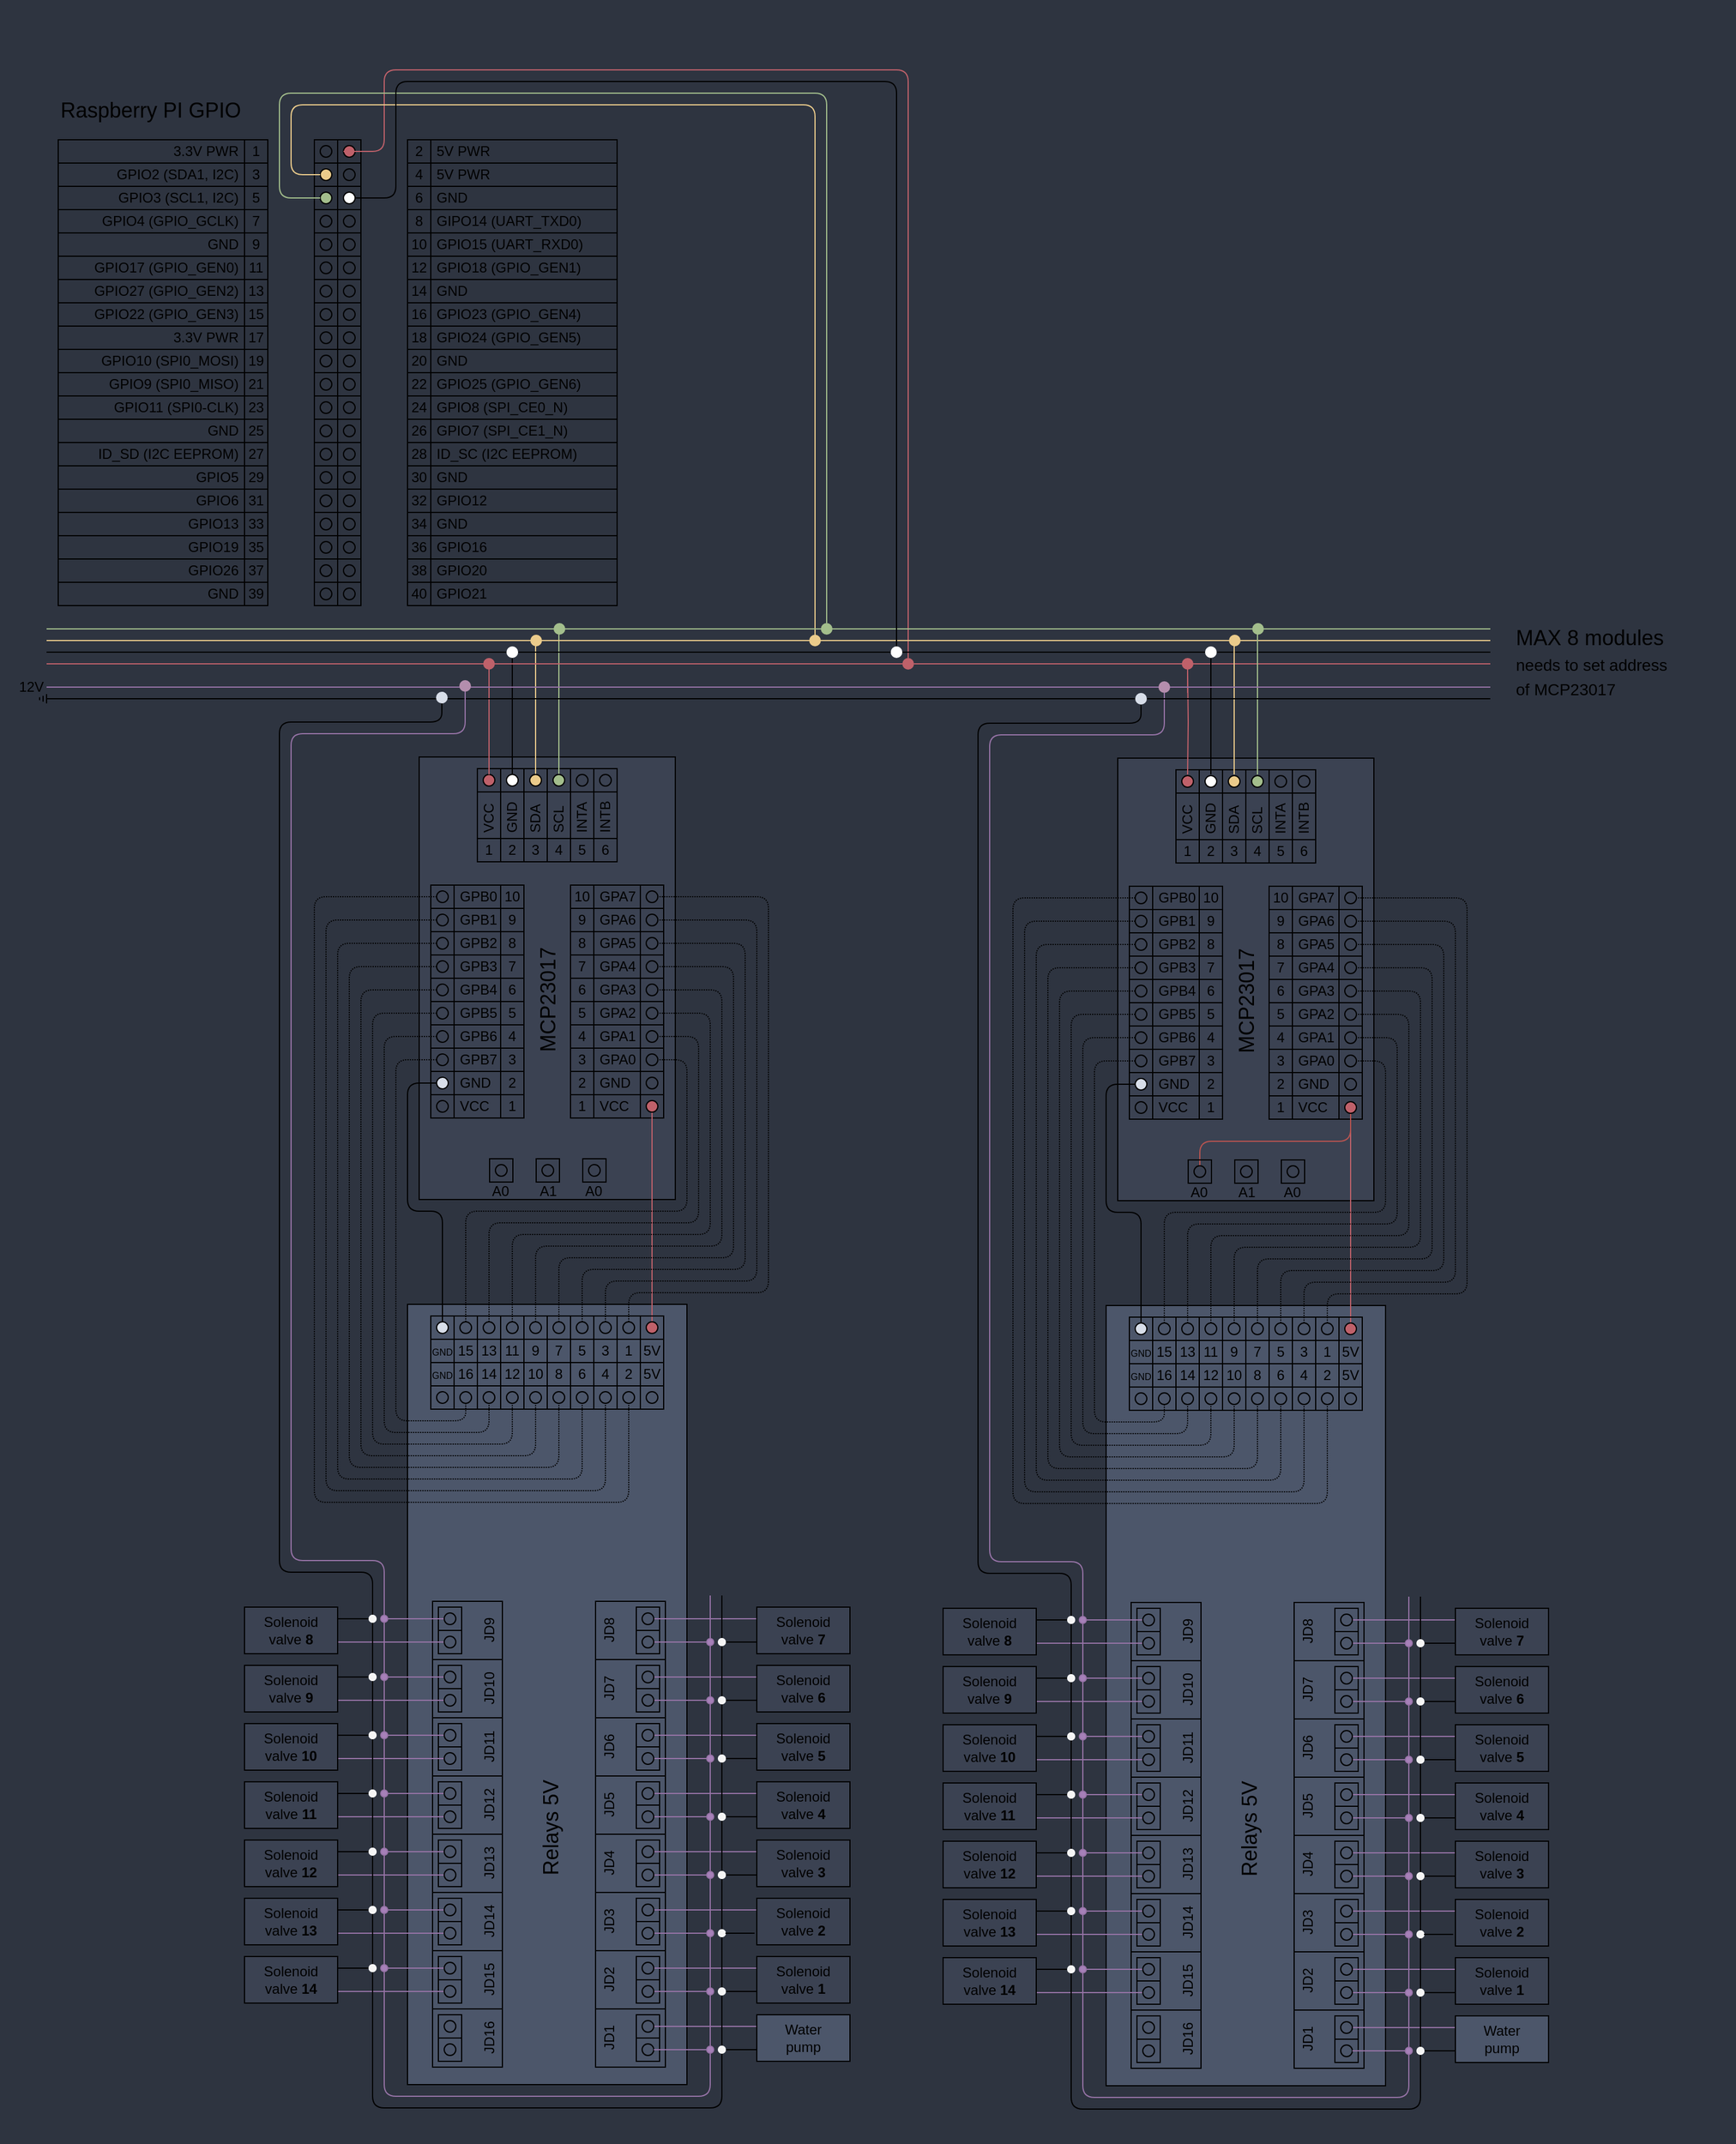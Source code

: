 <mxfile version="23.1.5" type="device">
  <diagram name="Page-1" id="YwsV7iIbTK0FgV5FDpMz">
    <mxGraphModel dx="1826" dy="968" grid="1" gridSize="10" guides="1" tooltips="1" connect="1" arrows="1" fold="1" page="1" pageScale="1" pageWidth="850" pageHeight="1100" background="#2e3440" math="0" shadow="0">
      <root>
        <mxCell id="0" />
        <mxCell id="1" parent="0" />
        <mxCell id="H29-iH1SAZjNdLvIjH4D-100" value="" style="rounded=0;whiteSpace=wrap;html=1;fillColor=#4c566a;" vertex="1" parent="1">
          <mxGeometry x="100" y="1121" width="240" height="670" as="geometry" />
        </mxCell>
        <mxCell id="H29-iH1SAZjNdLvIjH4D-101" value="" style="rounded=0;whiteSpace=wrap;html=1;fillColor=#3b4252;" vertex="1" parent="1">
          <mxGeometry x="110" y="651" width="220" height="380" as="geometry" />
        </mxCell>
        <mxCell id="H29-iH1SAZjNdLvIjH4D-102" value="10" style="rounded=0;whiteSpace=wrap;html=1;fillColor=none;" vertex="1" parent="1">
          <mxGeometry x="240" y="761" width="20" height="20" as="geometry" />
        </mxCell>
        <mxCell id="H29-iH1SAZjNdLvIjH4D-103" value="9" style="rounded=0;whiteSpace=wrap;html=1;fillColor=none;" vertex="1" parent="1">
          <mxGeometry x="240" y="781" width="20" height="20" as="geometry" />
        </mxCell>
        <mxCell id="H29-iH1SAZjNdLvIjH4D-104" value="8" style="rounded=0;whiteSpace=wrap;html=1;fillColor=none;" vertex="1" parent="1">
          <mxGeometry x="240" y="801" width="20" height="20" as="geometry" />
        </mxCell>
        <mxCell id="H29-iH1SAZjNdLvIjH4D-105" value="7" style="rounded=0;whiteSpace=wrap;html=1;fillColor=none;" vertex="1" parent="1">
          <mxGeometry x="240" y="821" width="20" height="20" as="geometry" />
        </mxCell>
        <mxCell id="H29-iH1SAZjNdLvIjH4D-106" value="6" style="rounded=0;whiteSpace=wrap;html=1;fillColor=none;" vertex="1" parent="1">
          <mxGeometry x="240" y="841" width="20" height="20" as="geometry" />
        </mxCell>
        <mxCell id="H29-iH1SAZjNdLvIjH4D-107" value="5" style="rounded=0;whiteSpace=wrap;html=1;fillColor=none;" vertex="1" parent="1">
          <mxGeometry x="240" y="861" width="20" height="20" as="geometry" />
        </mxCell>
        <mxCell id="H29-iH1SAZjNdLvIjH4D-108" value="4" style="rounded=0;whiteSpace=wrap;html=1;fillColor=none;" vertex="1" parent="1">
          <mxGeometry x="240" y="881" width="20" height="20" as="geometry" />
        </mxCell>
        <mxCell id="H29-iH1SAZjNdLvIjH4D-109" value="3" style="rounded=0;whiteSpace=wrap;html=1;fillColor=none;" vertex="1" parent="1">
          <mxGeometry x="240" y="901" width="20" height="20" as="geometry" />
        </mxCell>
        <mxCell id="H29-iH1SAZjNdLvIjH4D-110" value="2" style="rounded=0;whiteSpace=wrap;html=1;fillColor=none;" vertex="1" parent="1">
          <mxGeometry x="240" y="921" width="20" height="20" as="geometry" />
        </mxCell>
        <mxCell id="H29-iH1SAZjNdLvIjH4D-111" value="1" style="rounded=0;whiteSpace=wrap;html=1;fillColor=none;" vertex="1" parent="1">
          <mxGeometry x="240" y="941" width="20" height="20" as="geometry" />
        </mxCell>
        <mxCell id="H29-iH1SAZjNdLvIjH4D-112" value="10" style="rounded=0;whiteSpace=wrap;html=1;fillColor=none;" vertex="1" parent="1">
          <mxGeometry x="180" y="761" width="20" height="20" as="geometry" />
        </mxCell>
        <mxCell id="H29-iH1SAZjNdLvIjH4D-113" value="9" style="rounded=0;whiteSpace=wrap;html=1;fillColor=none;" vertex="1" parent="1">
          <mxGeometry x="180" y="781" width="20" height="20" as="geometry" />
        </mxCell>
        <mxCell id="H29-iH1SAZjNdLvIjH4D-114" value="8" style="rounded=0;whiteSpace=wrap;html=1;fillColor=none;" vertex="1" parent="1">
          <mxGeometry x="180" y="801" width="20" height="20" as="geometry" />
        </mxCell>
        <mxCell id="H29-iH1SAZjNdLvIjH4D-115" value="7" style="rounded=0;whiteSpace=wrap;html=1;fillColor=none;" vertex="1" parent="1">
          <mxGeometry x="180" y="821" width="20" height="20" as="geometry" />
        </mxCell>
        <mxCell id="H29-iH1SAZjNdLvIjH4D-116" value="6" style="rounded=0;whiteSpace=wrap;html=1;fillColor=none;" vertex="1" parent="1">
          <mxGeometry x="180" y="841" width="20" height="20" as="geometry" />
        </mxCell>
        <mxCell id="H29-iH1SAZjNdLvIjH4D-117" value="5" style="rounded=0;whiteSpace=wrap;html=1;fillColor=none;" vertex="1" parent="1">
          <mxGeometry x="180" y="861" width="20" height="20" as="geometry" />
        </mxCell>
        <mxCell id="H29-iH1SAZjNdLvIjH4D-118" value="4" style="rounded=0;whiteSpace=wrap;html=1;fillColor=none;" vertex="1" parent="1">
          <mxGeometry x="180" y="881" width="20" height="20" as="geometry" />
        </mxCell>
        <mxCell id="H29-iH1SAZjNdLvIjH4D-119" value="3" style="rounded=0;whiteSpace=wrap;html=1;fillColor=none;" vertex="1" parent="1">
          <mxGeometry x="180" y="901" width="20" height="20" as="geometry" />
        </mxCell>
        <mxCell id="H29-iH1SAZjNdLvIjH4D-120" value="2" style="rounded=0;whiteSpace=wrap;html=1;fillColor=none;" vertex="1" parent="1">
          <mxGeometry x="180" y="921" width="20" height="20" as="geometry" />
        </mxCell>
        <mxCell id="H29-iH1SAZjNdLvIjH4D-121" value="1" style="rounded=0;whiteSpace=wrap;html=1;fillColor=none;" vertex="1" parent="1">
          <mxGeometry x="180" y="941" width="20" height="20" as="geometry" />
        </mxCell>
        <mxCell id="H29-iH1SAZjNdLvIjH4D-122" value="1" style="rounded=0;whiteSpace=wrap;html=1;fillColor=none;" vertex="1" parent="1">
          <mxGeometry x="160" y="721" width="20" height="20" as="geometry" />
        </mxCell>
        <mxCell id="H29-iH1SAZjNdLvIjH4D-123" value="2" style="rounded=0;whiteSpace=wrap;html=1;fillColor=none;" vertex="1" parent="1">
          <mxGeometry x="180" y="721" width="20" height="20" as="geometry" />
        </mxCell>
        <mxCell id="H29-iH1SAZjNdLvIjH4D-124" value="3" style="rounded=0;whiteSpace=wrap;html=1;fillColor=none;" vertex="1" parent="1">
          <mxGeometry x="200" y="721" width="20" height="20" as="geometry" />
        </mxCell>
        <mxCell id="H29-iH1SAZjNdLvIjH4D-125" value="4" style="rounded=0;whiteSpace=wrap;html=1;fillColor=none;" vertex="1" parent="1">
          <mxGeometry x="220" y="721" width="20" height="20" as="geometry" />
        </mxCell>
        <mxCell id="H29-iH1SAZjNdLvIjH4D-126" value="5" style="rounded=0;whiteSpace=wrap;html=1;fillColor=none;" vertex="1" parent="1">
          <mxGeometry x="240" y="721" width="20" height="20" as="geometry" />
        </mxCell>
        <mxCell id="H29-iH1SAZjNdLvIjH4D-127" value="6" style="rounded=0;whiteSpace=wrap;html=1;fillColor=none;" vertex="1" parent="1">
          <mxGeometry x="260" y="721" width="20" height="20" as="geometry" />
        </mxCell>
        <mxCell id="H29-iH1SAZjNdLvIjH4D-128" value="" style="rounded=0;whiteSpace=wrap;html=1;fillColor=none;" vertex="1" parent="1">
          <mxGeometry x="120" y="761" width="20" height="20" as="geometry" />
        </mxCell>
        <mxCell id="H29-iH1SAZjNdLvIjH4D-129" style="edgeStyle=orthogonalEdgeStyle;rounded=1;orthogonalLoop=1;jettySize=auto;html=1;entryX=1;entryY=0.5;entryDx=0;entryDy=0;dashed=1;dashPattern=1 1;endArrow=none;endFill=0;" edge="1" parent="1" source="H29-iH1SAZjNdLvIjH4D-130" target="H29-iH1SAZjNdLvIjH4D-242">
          <mxGeometry relative="1" as="geometry">
            <Array as="points">
              <mxPoint x="20" y="771" />
              <mxPoint x="20" y="1291" />
              <mxPoint x="290" y="1291" />
            </Array>
          </mxGeometry>
        </mxCell>
        <mxCell id="H29-iH1SAZjNdLvIjH4D-130" value="" style="ellipse;whiteSpace=wrap;html=1;fillColor=none;" vertex="1" parent="1">
          <mxGeometry x="125" y="766" width="10" height="10" as="geometry" />
        </mxCell>
        <mxCell id="H29-iH1SAZjNdLvIjH4D-131" value="" style="rounded=0;whiteSpace=wrap;html=1;fillColor=none;" vertex="1" parent="1">
          <mxGeometry x="120" y="781" width="20" height="20" as="geometry" />
        </mxCell>
        <mxCell id="H29-iH1SAZjNdLvIjH4D-132" style="edgeStyle=orthogonalEdgeStyle;rounded=1;orthogonalLoop=1;jettySize=auto;html=1;entryX=1;entryY=0.5;entryDx=0;entryDy=0;dashed=1;dashPattern=1 1;endArrow=none;endFill=0;" edge="1" parent="1" source="H29-iH1SAZjNdLvIjH4D-133" target="H29-iH1SAZjNdLvIjH4D-245">
          <mxGeometry relative="1" as="geometry">
            <Array as="points">
              <mxPoint x="30" y="791" />
              <mxPoint x="30" y="1281" />
              <mxPoint x="270" y="1281" />
            </Array>
          </mxGeometry>
        </mxCell>
        <mxCell id="H29-iH1SAZjNdLvIjH4D-133" value="" style="ellipse;whiteSpace=wrap;html=1;fillColor=none;" vertex="1" parent="1">
          <mxGeometry x="125" y="786" width="10" height="10" as="geometry" />
        </mxCell>
        <mxCell id="H29-iH1SAZjNdLvIjH4D-134" value="" style="rounded=0;whiteSpace=wrap;html=1;fillColor=none;" vertex="1" parent="1">
          <mxGeometry x="120" y="801" width="20" height="20" as="geometry" />
        </mxCell>
        <mxCell id="H29-iH1SAZjNdLvIjH4D-135" style="edgeStyle=orthogonalEdgeStyle;rounded=1;orthogonalLoop=1;jettySize=auto;html=1;entryX=1;entryY=0.5;entryDx=0;entryDy=0;dashed=1;dashPattern=1 1;endArrow=none;endFill=0;" edge="1" parent="1" source="H29-iH1SAZjNdLvIjH4D-136" target="H29-iH1SAZjNdLvIjH4D-248">
          <mxGeometry relative="1" as="geometry">
            <Array as="points">
              <mxPoint x="40" y="811" />
              <mxPoint x="40" y="1271" />
              <mxPoint x="250" y="1271" />
            </Array>
          </mxGeometry>
        </mxCell>
        <mxCell id="H29-iH1SAZjNdLvIjH4D-136" value="" style="ellipse;whiteSpace=wrap;html=1;fillColor=none;" vertex="1" parent="1">
          <mxGeometry x="125" y="806" width="10" height="10" as="geometry" />
        </mxCell>
        <mxCell id="H29-iH1SAZjNdLvIjH4D-137" value="" style="rounded=0;whiteSpace=wrap;html=1;fillColor=none;" vertex="1" parent="1">
          <mxGeometry x="120" y="821" width="20" height="20" as="geometry" />
        </mxCell>
        <mxCell id="H29-iH1SAZjNdLvIjH4D-138" style="edgeStyle=orthogonalEdgeStyle;rounded=1;orthogonalLoop=1;jettySize=auto;html=1;entryX=1;entryY=0.5;entryDx=0;entryDy=0;dashed=1;dashPattern=1 1;endArrow=none;endFill=0;" edge="1" parent="1" source="H29-iH1SAZjNdLvIjH4D-139" target="H29-iH1SAZjNdLvIjH4D-251">
          <mxGeometry relative="1" as="geometry">
            <Array as="points">
              <mxPoint x="50" y="831" />
              <mxPoint x="50" y="1261" />
              <mxPoint x="230" y="1261" />
            </Array>
          </mxGeometry>
        </mxCell>
        <mxCell id="H29-iH1SAZjNdLvIjH4D-139" value="" style="ellipse;whiteSpace=wrap;html=1;fillColor=none;" vertex="1" parent="1">
          <mxGeometry x="125" y="826" width="10" height="10" as="geometry" />
        </mxCell>
        <mxCell id="H29-iH1SAZjNdLvIjH4D-140" value="" style="rounded=0;whiteSpace=wrap;html=1;fillColor=none;" vertex="1" parent="1">
          <mxGeometry x="120" y="841" width="20" height="20" as="geometry" />
        </mxCell>
        <mxCell id="H29-iH1SAZjNdLvIjH4D-141" style="edgeStyle=orthogonalEdgeStyle;rounded=1;orthogonalLoop=1;jettySize=auto;html=1;entryX=1;entryY=0.5;entryDx=0;entryDy=0;dashed=1;dashPattern=1 1;endArrow=none;endFill=0;" edge="1" parent="1" source="H29-iH1SAZjNdLvIjH4D-142" target="H29-iH1SAZjNdLvIjH4D-253">
          <mxGeometry relative="1" as="geometry">
            <Array as="points">
              <mxPoint x="60" y="851" />
              <mxPoint x="60" y="1251" />
              <mxPoint x="210" y="1251" />
            </Array>
          </mxGeometry>
        </mxCell>
        <mxCell id="H29-iH1SAZjNdLvIjH4D-142" value="" style="ellipse;whiteSpace=wrap;html=1;fillColor=none;" vertex="1" parent="1">
          <mxGeometry x="125" y="846" width="10" height="10" as="geometry" />
        </mxCell>
        <mxCell id="H29-iH1SAZjNdLvIjH4D-143" value="" style="rounded=0;whiteSpace=wrap;html=1;fillColor=none;" vertex="1" parent="1">
          <mxGeometry x="120" y="861" width="20" height="20" as="geometry" />
        </mxCell>
        <mxCell id="H29-iH1SAZjNdLvIjH4D-144" style="edgeStyle=orthogonalEdgeStyle;rounded=1;orthogonalLoop=1;jettySize=auto;html=1;entryX=1;entryY=0.5;entryDx=0;entryDy=0;dashed=1;dashPattern=1 1;endArrow=none;endFill=0;" edge="1" parent="1" source="H29-iH1SAZjNdLvIjH4D-145" target="H29-iH1SAZjNdLvIjH4D-256">
          <mxGeometry relative="1" as="geometry">
            <Array as="points">
              <mxPoint x="70" y="871" />
              <mxPoint x="70" y="1241" />
              <mxPoint x="190" y="1241" />
            </Array>
          </mxGeometry>
        </mxCell>
        <mxCell id="H29-iH1SAZjNdLvIjH4D-145" value="" style="ellipse;whiteSpace=wrap;html=1;fillColor=none;" vertex="1" parent="1">
          <mxGeometry x="125" y="866" width="10" height="10" as="geometry" />
        </mxCell>
        <mxCell id="H29-iH1SAZjNdLvIjH4D-146" value="" style="rounded=0;whiteSpace=wrap;html=1;fillColor=none;" vertex="1" parent="1">
          <mxGeometry x="120" y="881" width="20" height="20" as="geometry" />
        </mxCell>
        <mxCell id="H29-iH1SAZjNdLvIjH4D-147" value="" style="ellipse;whiteSpace=wrap;html=1;fillColor=none;" vertex="1" parent="1">
          <mxGeometry x="125" y="886" width="10" height="10" as="geometry" />
        </mxCell>
        <mxCell id="H29-iH1SAZjNdLvIjH4D-148" value="" style="rounded=0;whiteSpace=wrap;html=1;fillColor=none;" vertex="1" parent="1">
          <mxGeometry x="120" y="901" width="20" height="20" as="geometry" />
        </mxCell>
        <mxCell id="H29-iH1SAZjNdLvIjH4D-149" style="edgeStyle=orthogonalEdgeStyle;rounded=1;orthogonalLoop=1;jettySize=auto;html=1;entryX=1;entryY=0.5;entryDx=0;entryDy=0;dashed=1;dashPattern=1 1;endArrow=none;endFill=0;" edge="1" parent="1" source="H29-iH1SAZjNdLvIjH4D-150" target="H29-iH1SAZjNdLvIjH4D-262">
          <mxGeometry relative="1" as="geometry">
            <Array as="points">
              <mxPoint x="90" y="911" />
              <mxPoint x="90" y="1221" />
              <mxPoint x="150" y="1221" />
            </Array>
          </mxGeometry>
        </mxCell>
        <mxCell id="H29-iH1SAZjNdLvIjH4D-150" value="" style="ellipse;whiteSpace=wrap;html=1;fillColor=none;" vertex="1" parent="1">
          <mxGeometry x="125" y="906" width="10" height="10" as="geometry" />
        </mxCell>
        <mxCell id="H29-iH1SAZjNdLvIjH4D-151" value="" style="rounded=0;whiteSpace=wrap;html=1;fillColor=none;" vertex="1" parent="1">
          <mxGeometry x="120" y="921" width="20" height="20" as="geometry" />
        </mxCell>
        <mxCell id="H29-iH1SAZjNdLvIjH4D-152" style="edgeStyle=orthogonalEdgeStyle;rounded=1;orthogonalLoop=1;jettySize=auto;html=1;entryX=0;entryY=0.5;entryDx=0;entryDy=0;endArrow=none;endFill=0;" edge="1" parent="1" source="H29-iH1SAZjNdLvIjH4D-153" target="H29-iH1SAZjNdLvIjH4D-263">
          <mxGeometry relative="1" as="geometry">
            <Array as="points">
              <mxPoint x="100" y="931" />
              <mxPoint x="100" y="1041" />
              <mxPoint x="130" y="1041" />
            </Array>
          </mxGeometry>
        </mxCell>
        <mxCell id="H29-iH1SAZjNdLvIjH4D-153" value="" style="ellipse;whiteSpace=wrap;html=1;fillColor=#d8dee9;" vertex="1" parent="1">
          <mxGeometry x="125" y="926" width="10" height="10" as="geometry" />
        </mxCell>
        <mxCell id="H29-iH1SAZjNdLvIjH4D-154" value="" style="rounded=0;whiteSpace=wrap;html=1;fillColor=none;" vertex="1" parent="1">
          <mxGeometry x="120" y="941" width="20" height="20" as="geometry" />
        </mxCell>
        <mxCell id="H29-iH1SAZjNdLvIjH4D-155" value="" style="ellipse;whiteSpace=wrap;html=1;fillColor=none;" vertex="1" parent="1">
          <mxGeometry x="125" y="946" width="10" height="10" as="geometry" />
        </mxCell>
        <mxCell id="H29-iH1SAZjNdLvIjH4D-156" value="" style="rounded=0;whiteSpace=wrap;html=1;fillColor=none;" vertex="1" parent="1">
          <mxGeometry x="300" y="761" width="20" height="20" as="geometry" />
        </mxCell>
        <mxCell id="H29-iH1SAZjNdLvIjH4D-157" value="" style="ellipse;whiteSpace=wrap;html=1;fillColor=none;" vertex="1" parent="1">
          <mxGeometry x="305" y="766" width="10" height="10" as="geometry" />
        </mxCell>
        <mxCell id="H29-iH1SAZjNdLvIjH4D-158" value="" style="rounded=0;whiteSpace=wrap;html=1;fillColor=none;" vertex="1" parent="1">
          <mxGeometry x="300" y="781" width="20" height="20" as="geometry" />
        </mxCell>
        <mxCell id="H29-iH1SAZjNdLvIjH4D-159" value="" style="ellipse;whiteSpace=wrap;html=1;fillColor=none;" vertex="1" parent="1">
          <mxGeometry x="305" y="786" width="10" height="10" as="geometry" />
        </mxCell>
        <mxCell id="H29-iH1SAZjNdLvIjH4D-160" value="" style="rounded=0;whiteSpace=wrap;html=1;fillColor=none;" vertex="1" parent="1">
          <mxGeometry x="300" y="801" width="20" height="20" as="geometry" />
        </mxCell>
        <mxCell id="H29-iH1SAZjNdLvIjH4D-161" value="" style="ellipse;whiteSpace=wrap;html=1;fillColor=none;" vertex="1" parent="1">
          <mxGeometry x="305" y="806" width="10" height="10" as="geometry" />
        </mxCell>
        <mxCell id="H29-iH1SAZjNdLvIjH4D-162" value="" style="rounded=0;whiteSpace=wrap;html=1;fillColor=none;" vertex="1" parent="1">
          <mxGeometry x="300" y="821" width="20" height="20" as="geometry" />
        </mxCell>
        <mxCell id="H29-iH1SAZjNdLvIjH4D-163" value="" style="ellipse;whiteSpace=wrap;html=1;fillColor=none;" vertex="1" parent="1">
          <mxGeometry x="305" y="826" width="10" height="10" as="geometry" />
        </mxCell>
        <mxCell id="H29-iH1SAZjNdLvIjH4D-164" value="" style="rounded=0;whiteSpace=wrap;html=1;fillColor=none;" vertex="1" parent="1">
          <mxGeometry x="300" y="841" width="20" height="20" as="geometry" />
        </mxCell>
        <mxCell id="H29-iH1SAZjNdLvIjH4D-165" value="" style="ellipse;whiteSpace=wrap;html=1;fillColor=none;" vertex="1" parent="1">
          <mxGeometry x="305" y="846" width="10" height="10" as="geometry" />
        </mxCell>
        <mxCell id="H29-iH1SAZjNdLvIjH4D-166" value="" style="rounded=0;whiteSpace=wrap;html=1;fillColor=none;" vertex="1" parent="1">
          <mxGeometry x="300" y="861" width="20" height="20" as="geometry" />
        </mxCell>
        <mxCell id="H29-iH1SAZjNdLvIjH4D-167" value="" style="ellipse;whiteSpace=wrap;html=1;fillColor=none;" vertex="1" parent="1">
          <mxGeometry x="305" y="866" width="10" height="10" as="geometry" />
        </mxCell>
        <mxCell id="H29-iH1SAZjNdLvIjH4D-168" value="" style="rounded=0;whiteSpace=wrap;html=1;fillColor=none;" vertex="1" parent="1">
          <mxGeometry x="300" y="881" width="20" height="20" as="geometry" />
        </mxCell>
        <mxCell id="H29-iH1SAZjNdLvIjH4D-169" value="" style="ellipse;whiteSpace=wrap;html=1;fillColor=none;" vertex="1" parent="1">
          <mxGeometry x="305" y="886" width="10" height="10" as="geometry" />
        </mxCell>
        <mxCell id="H29-iH1SAZjNdLvIjH4D-170" value="" style="rounded=0;whiteSpace=wrap;html=1;fillColor=none;" vertex="1" parent="1">
          <mxGeometry x="300" y="901" width="20" height="20" as="geometry" />
        </mxCell>
        <mxCell id="H29-iH1SAZjNdLvIjH4D-171" value="" style="ellipse;whiteSpace=wrap;html=1;fillColor=none;" vertex="1" parent="1">
          <mxGeometry x="305" y="906" width="10" height="10" as="geometry" />
        </mxCell>
        <mxCell id="H29-iH1SAZjNdLvIjH4D-172" value="" style="rounded=0;whiteSpace=wrap;html=1;fillColor=none;" vertex="1" parent="1">
          <mxGeometry x="300" y="921" width="20" height="20" as="geometry" />
        </mxCell>
        <mxCell id="H29-iH1SAZjNdLvIjH4D-173" value="" style="ellipse;whiteSpace=wrap;html=1;fillColor=none;" vertex="1" parent="1">
          <mxGeometry x="305" y="926" width="10" height="10" as="geometry" />
        </mxCell>
        <mxCell id="H29-iH1SAZjNdLvIjH4D-174" value="" style="rounded=0;whiteSpace=wrap;html=1;fillColor=none;" vertex="1" parent="1">
          <mxGeometry x="300" y="941" width="20" height="20" as="geometry" />
        </mxCell>
        <mxCell id="H29-iH1SAZjNdLvIjH4D-175" style="edgeStyle=orthogonalEdgeStyle;rounded=1;orthogonalLoop=1;jettySize=auto;html=1;entryX=0;entryY=0.5;entryDx=0;entryDy=0;endArrow=none;endFill=0;strokeColor=#BF616A;" edge="1" parent="1" source="H29-iH1SAZjNdLvIjH4D-176" target="H29-iH1SAZjNdLvIjH4D-238">
          <mxGeometry relative="1" as="geometry">
            <Array as="points">
              <mxPoint x="310" y="1051" />
              <mxPoint x="310" y="1051" />
            </Array>
          </mxGeometry>
        </mxCell>
        <mxCell id="H29-iH1SAZjNdLvIjH4D-467" style="edgeStyle=orthogonalEdgeStyle;rounded=1;orthogonalLoop=1;jettySize=auto;html=1;entryX=0.5;entryY=0;entryDx=0;entryDy=0;strokeColor=#b85450;align=center;verticalAlign=middle;fontFamily=Helvetica;fontSize=11;fontColor=default;labelBackgroundColor=default;endArrow=none;endFill=0;fillColor=#f8cecc;curved=0;" edge="1" parent="1" source="H29-iH1SAZjNdLvIjH4D-176" target="H29-iH1SAZjNdLvIjH4D-409">
          <mxGeometry relative="1" as="geometry">
            <Array as="points">
              <mxPoint x="310" y="980" />
              <mxPoint x="181" y="980" />
            </Array>
          </mxGeometry>
        </mxCell>
        <mxCell id="H29-iH1SAZjNdLvIjH4D-176" value="" style="ellipse;whiteSpace=wrap;html=1;fillColor=#BF616A;" vertex="1" parent="1">
          <mxGeometry x="305" y="946" width="10" height="10" as="geometry" />
        </mxCell>
        <mxCell id="H29-iH1SAZjNdLvIjH4D-177" value="VCC" style="rounded=0;whiteSpace=wrap;html=1;spacingLeft=3;align=left;rotation=-90;fillColor=none;" vertex="1" parent="1">
          <mxGeometry x="150" y="691" width="40" height="20" as="geometry" />
        </mxCell>
        <mxCell id="H29-iH1SAZjNdLvIjH4D-178" value="GND" style="rounded=0;whiteSpace=wrap;html=1;spacingLeft=3;align=left;rotation=-90;fillColor=none;" vertex="1" parent="1">
          <mxGeometry x="170" y="691" width="40" height="20" as="geometry" />
        </mxCell>
        <mxCell id="H29-iH1SAZjNdLvIjH4D-179" value="SDA" style="rounded=0;whiteSpace=wrap;html=1;spacingLeft=3;align=left;rotation=-90;fillColor=none;" vertex="1" parent="1">
          <mxGeometry x="190" y="691" width="40" height="20" as="geometry" />
        </mxCell>
        <mxCell id="H29-iH1SAZjNdLvIjH4D-180" value="SCL" style="rounded=0;whiteSpace=wrap;html=1;spacingLeft=3;align=left;rotation=-90;fillColor=none;" vertex="1" parent="1">
          <mxGeometry x="210" y="691" width="40" height="20" as="geometry" />
        </mxCell>
        <mxCell id="H29-iH1SAZjNdLvIjH4D-181" value="INTA" style="rounded=0;whiteSpace=wrap;html=1;spacingLeft=3;align=left;rotation=-90;fillColor=none;" vertex="1" parent="1">
          <mxGeometry x="230" y="691" width="40" height="20" as="geometry" />
        </mxCell>
        <mxCell id="H29-iH1SAZjNdLvIjH4D-182" value="INTB" style="rounded=0;whiteSpace=wrap;html=1;spacingLeft=3;align=left;rotation=-90;fillColor=none;" vertex="1" parent="1">
          <mxGeometry x="250" y="691" width="40" height="20" as="geometry" />
        </mxCell>
        <mxCell id="H29-iH1SAZjNdLvIjH4D-183" value="GPB1" style="rounded=0;whiteSpace=wrap;html=1;spacingLeft=3;align=left;fillColor=none;" vertex="1" parent="1">
          <mxGeometry x="140" y="781" width="40" height="20" as="geometry" />
        </mxCell>
        <mxCell id="H29-iH1SAZjNdLvIjH4D-184" value="GPB2" style="rounded=0;whiteSpace=wrap;html=1;spacingLeft=3;align=left;fillColor=none;" vertex="1" parent="1">
          <mxGeometry x="140" y="801" width="40" height="20" as="geometry" />
        </mxCell>
        <mxCell id="H29-iH1SAZjNdLvIjH4D-185" value="GPB3" style="rounded=0;whiteSpace=wrap;html=1;spacingLeft=3;align=left;fillColor=none;" vertex="1" parent="1">
          <mxGeometry x="140" y="821" width="40" height="20" as="geometry" />
        </mxCell>
        <mxCell id="H29-iH1SAZjNdLvIjH4D-186" value="GPB4" style="rounded=0;whiteSpace=wrap;html=1;spacingLeft=3;align=left;fillColor=none;" vertex="1" parent="1">
          <mxGeometry x="140" y="841" width="40" height="20" as="geometry" />
        </mxCell>
        <mxCell id="H29-iH1SAZjNdLvIjH4D-187" value="GPB0" style="rounded=0;whiteSpace=wrap;html=1;spacingLeft=3;align=left;fillColor=none;" vertex="1" parent="1">
          <mxGeometry x="140" y="761" width="40" height="20" as="geometry" />
        </mxCell>
        <mxCell id="H29-iH1SAZjNdLvIjH4D-188" value="GPB6" style="rounded=0;whiteSpace=wrap;html=1;spacingLeft=3;align=left;fillColor=none;" vertex="1" parent="1">
          <mxGeometry x="140" y="881" width="40" height="20" as="geometry" />
        </mxCell>
        <mxCell id="H29-iH1SAZjNdLvIjH4D-189" value="GPB7" style="rounded=0;whiteSpace=wrap;html=1;spacingLeft=3;align=left;fillColor=none;" vertex="1" parent="1">
          <mxGeometry x="140" y="901" width="40" height="20" as="geometry" />
        </mxCell>
        <mxCell id="H29-iH1SAZjNdLvIjH4D-190" value="GND" style="rounded=0;whiteSpace=wrap;html=1;spacingLeft=3;align=left;fillColor=none;" vertex="1" parent="1">
          <mxGeometry x="140" y="921" width="40" height="20" as="geometry" />
        </mxCell>
        <mxCell id="H29-iH1SAZjNdLvIjH4D-191" value="VCC" style="rounded=0;whiteSpace=wrap;html=1;spacingLeft=3;align=left;fillColor=none;" vertex="1" parent="1">
          <mxGeometry x="140" y="941" width="40" height="20" as="geometry" />
        </mxCell>
        <mxCell id="H29-iH1SAZjNdLvIjH4D-192" value="GPB5" style="rounded=0;whiteSpace=wrap;html=1;spacingLeft=3;align=left;fillColor=none;" vertex="1" parent="1">
          <mxGeometry x="140" y="861" width="40" height="20" as="geometry" />
        </mxCell>
        <mxCell id="H29-iH1SAZjNdLvIjH4D-193" value="GPA6" style="rounded=0;whiteSpace=wrap;html=1;spacingLeft=3;align=left;fillColor=none;" vertex="1" parent="1">
          <mxGeometry x="260" y="781" width="40" height="20" as="geometry" />
        </mxCell>
        <mxCell id="H29-iH1SAZjNdLvIjH4D-194" value="GPA5" style="rounded=0;whiteSpace=wrap;html=1;spacingLeft=3;align=left;fillColor=none;" vertex="1" parent="1">
          <mxGeometry x="260" y="801" width="40" height="20" as="geometry" />
        </mxCell>
        <mxCell id="H29-iH1SAZjNdLvIjH4D-195" value="GPA4" style="rounded=0;whiteSpace=wrap;html=1;spacingLeft=3;align=left;fillColor=none;" vertex="1" parent="1">
          <mxGeometry x="260" y="821" width="40" height="20" as="geometry" />
        </mxCell>
        <mxCell id="H29-iH1SAZjNdLvIjH4D-196" value="GPA3" style="rounded=0;whiteSpace=wrap;html=1;spacingLeft=3;align=left;fillColor=none;" vertex="1" parent="1">
          <mxGeometry x="260" y="841" width="40" height="20" as="geometry" />
        </mxCell>
        <mxCell id="H29-iH1SAZjNdLvIjH4D-197" value="GPA7" style="rounded=0;whiteSpace=wrap;html=1;spacingLeft=3;align=left;fillColor=none;" vertex="1" parent="1">
          <mxGeometry x="260" y="761" width="40" height="20" as="geometry" />
        </mxCell>
        <mxCell id="H29-iH1SAZjNdLvIjH4D-198" value="GPA1" style="rounded=0;whiteSpace=wrap;html=1;spacingLeft=3;align=left;fillColor=none;" vertex="1" parent="1">
          <mxGeometry x="260" y="881" width="40" height="20" as="geometry" />
        </mxCell>
        <mxCell id="H29-iH1SAZjNdLvIjH4D-199" value="GPA0" style="rounded=0;whiteSpace=wrap;html=1;spacingLeft=3;align=left;fillColor=none;" vertex="1" parent="1">
          <mxGeometry x="260" y="901" width="40" height="20" as="geometry" />
        </mxCell>
        <mxCell id="H29-iH1SAZjNdLvIjH4D-200" value="GND" style="rounded=0;whiteSpace=wrap;html=1;spacingLeft=3;align=left;fillColor=none;" vertex="1" parent="1">
          <mxGeometry x="260" y="921" width="40" height="20" as="geometry" />
        </mxCell>
        <mxCell id="H29-iH1SAZjNdLvIjH4D-201" value="VCC" style="rounded=0;whiteSpace=wrap;html=1;spacingLeft=3;align=left;fillColor=none;" vertex="1" parent="1">
          <mxGeometry x="260" y="941" width="40" height="20" as="geometry" />
        </mxCell>
        <mxCell id="H29-iH1SAZjNdLvIjH4D-202" value="GPA2" style="rounded=0;whiteSpace=wrap;html=1;spacingLeft=3;align=left;fillColor=none;" vertex="1" parent="1">
          <mxGeometry x="260" y="861" width="40" height="20" as="geometry" />
        </mxCell>
        <mxCell id="H29-iH1SAZjNdLvIjH4D-203" value="" style="rounded=0;whiteSpace=wrap;html=1;fillColor=none;" vertex="1" parent="1">
          <mxGeometry x="160" y="661" width="20" height="20" as="geometry" />
        </mxCell>
        <mxCell id="H29-iH1SAZjNdLvIjH4D-204" value="" style="rounded=0;whiteSpace=wrap;html=1;fillColor=none;" vertex="1" parent="1">
          <mxGeometry x="180" y="661" width="20" height="20" as="geometry" />
        </mxCell>
        <mxCell id="H29-iH1SAZjNdLvIjH4D-205" value="" style="ellipse;whiteSpace=wrap;html=1;fillColor=#BF616A;" vertex="1" parent="1">
          <mxGeometry x="165" y="666" width="10" height="10" as="geometry" />
        </mxCell>
        <mxCell id="H29-iH1SAZjNdLvIjH4D-206" value="" style="ellipse;whiteSpace=wrap;html=1;fillColor=#FFFFFF;" vertex="1" parent="1">
          <mxGeometry x="185" y="666" width="10" height="10" as="geometry" />
        </mxCell>
        <mxCell id="H29-iH1SAZjNdLvIjH4D-207" value="" style="rounded=0;whiteSpace=wrap;html=1;fillColor=none;" vertex="1" parent="1">
          <mxGeometry x="200" y="661" width="20" height="20" as="geometry" />
        </mxCell>
        <mxCell id="H29-iH1SAZjNdLvIjH4D-208" value="" style="rounded=0;whiteSpace=wrap;html=1;fillColor=none;" vertex="1" parent="1">
          <mxGeometry x="220" y="661" width="20" height="20" as="geometry" />
        </mxCell>
        <mxCell id="H29-iH1SAZjNdLvIjH4D-209" value="" style="ellipse;whiteSpace=wrap;html=1;fillColor=#EBCB8B;" vertex="1" parent="1">
          <mxGeometry x="205" y="666" width="10" height="10" as="geometry" />
        </mxCell>
        <mxCell id="H29-iH1SAZjNdLvIjH4D-210" value="" style="ellipse;whiteSpace=wrap;html=1;fillColor=#A3BE8C;" vertex="1" parent="1">
          <mxGeometry x="225" y="666" width="10" height="10" as="geometry" />
        </mxCell>
        <mxCell id="H29-iH1SAZjNdLvIjH4D-211" value="" style="rounded=0;whiteSpace=wrap;html=1;fillColor=none;" vertex="1" parent="1">
          <mxGeometry x="240" y="661" width="20" height="20" as="geometry" />
        </mxCell>
        <mxCell id="H29-iH1SAZjNdLvIjH4D-212" value="" style="rounded=0;whiteSpace=wrap;html=1;fillColor=none;" vertex="1" parent="1">
          <mxGeometry x="260" y="661" width="20" height="20" as="geometry" />
        </mxCell>
        <mxCell id="H29-iH1SAZjNdLvIjH4D-213" value="" style="ellipse;whiteSpace=wrap;html=1;fillColor=none;" vertex="1" parent="1">
          <mxGeometry x="245" y="666" width="10" height="10" as="geometry" />
        </mxCell>
        <mxCell id="H29-iH1SAZjNdLvIjH4D-214" value="" style="ellipse;whiteSpace=wrap;html=1;fillColor=none;" vertex="1" parent="1">
          <mxGeometry x="265" y="666" width="10" height="10" as="geometry" />
        </mxCell>
        <mxCell id="H29-iH1SAZjNdLvIjH4D-215" value="MCP23017" style="text;html=1;fillColor=none;align=center;verticalAlign=middle;whiteSpace=wrap;rounded=0;fontSize=18;rotation=-90;" vertex="1" parent="1">
          <mxGeometry x="123.75" y="844.75" width="193.5" height="30" as="geometry" />
        </mxCell>
        <mxCell id="H29-iH1SAZjNdLvIjH4D-216" value="5V" style="rounded=0;whiteSpace=wrap;html=1;spacingLeft=0;align=center;fillColor=none;" vertex="1" parent="1">
          <mxGeometry x="300" y="1151" width="20" height="20" as="geometry" />
        </mxCell>
        <mxCell id="H29-iH1SAZjNdLvIjH4D-217" value="" style="rounded=0;whiteSpace=wrap;html=1;fillColor=none;rotation=90;" vertex="1" parent="1">
          <mxGeometry x="300" y="1131" width="20" height="20" as="geometry" />
        </mxCell>
        <mxCell id="H29-iH1SAZjNdLvIjH4D-218" value="" style="rounded=0;whiteSpace=wrap;html=1;fillColor=none;rotation=90;" vertex="1" parent="1">
          <mxGeometry x="300" y="1191" width="20" height="20" as="geometry" />
        </mxCell>
        <mxCell id="H29-iH1SAZjNdLvIjH4D-219" value="" style="rounded=0;whiteSpace=wrap;html=1;fillColor=none;rotation=90;" vertex="1" parent="1">
          <mxGeometry x="280" y="1131" width="20" height="20" as="geometry" />
        </mxCell>
        <mxCell id="H29-iH1SAZjNdLvIjH4D-220" value="" style="rounded=0;whiteSpace=wrap;html=1;fillColor=none;rotation=90;" vertex="1" parent="1">
          <mxGeometry x="280" y="1191" width="20" height="20" as="geometry" />
        </mxCell>
        <mxCell id="H29-iH1SAZjNdLvIjH4D-221" value="" style="rounded=0;whiteSpace=wrap;html=1;fillColor=none;rotation=90;" vertex="1" parent="1">
          <mxGeometry x="260" y="1131" width="20" height="20" as="geometry" />
        </mxCell>
        <mxCell id="H29-iH1SAZjNdLvIjH4D-222" value="" style="rounded=0;whiteSpace=wrap;html=1;fillColor=none;rotation=90;" vertex="1" parent="1">
          <mxGeometry x="260" y="1191" width="20" height="20" as="geometry" />
        </mxCell>
        <mxCell id="H29-iH1SAZjNdLvIjH4D-223" value="" style="rounded=0;whiteSpace=wrap;html=1;fillColor=none;rotation=90;" vertex="1" parent="1">
          <mxGeometry x="240" y="1131" width="20" height="20" as="geometry" />
        </mxCell>
        <mxCell id="H29-iH1SAZjNdLvIjH4D-224" value="" style="rounded=0;whiteSpace=wrap;html=1;fillColor=none;rotation=90;" vertex="1" parent="1">
          <mxGeometry x="240" y="1191" width="20" height="20" as="geometry" />
        </mxCell>
        <mxCell id="H29-iH1SAZjNdLvIjH4D-225" value="" style="rounded=0;whiteSpace=wrap;html=1;fillColor=none;rotation=90;" vertex="1" parent="1">
          <mxGeometry x="220" y="1131" width="20" height="20" as="geometry" />
        </mxCell>
        <mxCell id="H29-iH1SAZjNdLvIjH4D-226" value="" style="rounded=0;whiteSpace=wrap;html=1;fillColor=none;rotation=90;" vertex="1" parent="1">
          <mxGeometry x="220" y="1191" width="20" height="20" as="geometry" />
        </mxCell>
        <mxCell id="H29-iH1SAZjNdLvIjH4D-227" style="edgeStyle=orthogonalEdgeStyle;rounded=1;orthogonalLoop=1;jettySize=auto;html=1;entryX=1;entryY=0.5;entryDx=0;entryDy=0;exitX=0;exitY=0.5;exitDx=0;exitDy=0;dashed=1;dashPattern=1 1;endArrow=none;endFill=0;" edge="1" parent="1" source="H29-iH1SAZjNdLvIjH4D-252" target="H29-iH1SAZjNdLvIjH4D-165">
          <mxGeometry relative="1" as="geometry">
            <Array as="points">
              <mxPoint x="210" y="1071" />
              <mxPoint x="370" y="1071" />
              <mxPoint x="370" y="851" />
            </Array>
          </mxGeometry>
        </mxCell>
        <mxCell id="H29-iH1SAZjNdLvIjH4D-228" value="" style="rounded=0;whiteSpace=wrap;html=1;fillColor=none;rotation=90;" vertex="1" parent="1">
          <mxGeometry x="200" y="1131" width="20" height="20" as="geometry" />
        </mxCell>
        <mxCell id="H29-iH1SAZjNdLvIjH4D-229" value="" style="rounded=0;whiteSpace=wrap;html=1;fillColor=none;rotation=90;" vertex="1" parent="1">
          <mxGeometry x="200" y="1191" width="20" height="20" as="geometry" />
        </mxCell>
        <mxCell id="H29-iH1SAZjNdLvIjH4D-230" value="" style="rounded=0;whiteSpace=wrap;html=1;fillColor=none;rotation=90;" vertex="1" parent="1">
          <mxGeometry x="180" y="1131" width="20" height="20" as="geometry" />
        </mxCell>
        <mxCell id="H29-iH1SAZjNdLvIjH4D-231" value="" style="rounded=0;whiteSpace=wrap;html=1;fillColor=none;rotation=90;" vertex="1" parent="1">
          <mxGeometry x="180" y="1191" width="20" height="20" as="geometry" />
        </mxCell>
        <mxCell id="H29-iH1SAZjNdLvIjH4D-232" value="" style="rounded=0;whiteSpace=wrap;html=1;fillColor=none;rotation=90;" vertex="1" parent="1">
          <mxGeometry x="160" y="1131" width="20" height="20" as="geometry" />
        </mxCell>
        <mxCell id="H29-iH1SAZjNdLvIjH4D-233" value="" style="rounded=0;whiteSpace=wrap;html=1;fillColor=none;rotation=90;" vertex="1" parent="1">
          <mxGeometry x="160" y="1191" width="20" height="20" as="geometry" />
        </mxCell>
        <mxCell id="H29-iH1SAZjNdLvIjH4D-234" value="" style="rounded=0;whiteSpace=wrap;html=1;fillColor=none;rotation=90;" vertex="1" parent="1">
          <mxGeometry x="140" y="1131" width="20" height="20" as="geometry" />
        </mxCell>
        <mxCell id="H29-iH1SAZjNdLvIjH4D-235" value="" style="rounded=0;whiteSpace=wrap;html=1;fillColor=none;rotation=90;" vertex="1" parent="1">
          <mxGeometry x="140" y="1191" width="20" height="20" as="geometry" />
        </mxCell>
        <mxCell id="H29-iH1SAZjNdLvIjH4D-236" value="" style="rounded=0;whiteSpace=wrap;html=1;fillColor=none;rotation=90;" vertex="1" parent="1">
          <mxGeometry x="120" y="1131" width="20" height="20" as="geometry" />
        </mxCell>
        <mxCell id="H29-iH1SAZjNdLvIjH4D-237" value="" style="rounded=0;whiteSpace=wrap;html=1;fillColor=none;rotation=90;" vertex="1" parent="1">
          <mxGeometry x="120" y="1191" width="20" height="20" as="geometry" />
        </mxCell>
        <mxCell id="H29-iH1SAZjNdLvIjH4D-238" value="" style="ellipse;whiteSpace=wrap;html=1;fillColor=#BF616A;rotation=90;" vertex="1" parent="1">
          <mxGeometry x="305" y="1136" width="10" height="10" as="geometry" />
        </mxCell>
        <mxCell id="H29-iH1SAZjNdLvIjH4D-239" value="" style="ellipse;whiteSpace=wrap;html=1;fillColor=none;rotation=90;" vertex="1" parent="1">
          <mxGeometry x="305" y="1196" width="10" height="10" as="geometry" />
        </mxCell>
        <mxCell id="H29-iH1SAZjNdLvIjH4D-240" style="edgeStyle=orthogonalEdgeStyle;rounded=1;orthogonalLoop=1;jettySize=auto;html=1;entryX=1;entryY=0.5;entryDx=0;entryDy=0;dashed=1;dashPattern=1 1;endArrow=none;endFill=0;" edge="1" parent="1" source="H29-iH1SAZjNdLvIjH4D-241" target="H29-iH1SAZjNdLvIjH4D-157">
          <mxGeometry relative="1" as="geometry">
            <Array as="points">
              <mxPoint x="290" y="1111" />
              <mxPoint x="410" y="1111" />
              <mxPoint x="410" y="771" />
            </Array>
          </mxGeometry>
        </mxCell>
        <mxCell id="H29-iH1SAZjNdLvIjH4D-241" value="" style="ellipse;whiteSpace=wrap;html=1;fillColor=none;rotation=90;" vertex="1" parent="1">
          <mxGeometry x="285" y="1136" width="10" height="10" as="geometry" />
        </mxCell>
        <mxCell id="H29-iH1SAZjNdLvIjH4D-242" value="" style="ellipse;whiteSpace=wrap;html=1;fillColor=none;rotation=90;" vertex="1" parent="1">
          <mxGeometry x="285" y="1196" width="10" height="10" as="geometry" />
        </mxCell>
        <mxCell id="H29-iH1SAZjNdLvIjH4D-243" style="edgeStyle=orthogonalEdgeStyle;rounded=1;orthogonalLoop=1;jettySize=auto;html=1;entryX=1;entryY=0.5;entryDx=0;entryDy=0;dashed=1;dashPattern=1 1;endArrow=none;endFill=0;" edge="1" parent="1" source="H29-iH1SAZjNdLvIjH4D-244" target="H29-iH1SAZjNdLvIjH4D-159">
          <mxGeometry relative="1" as="geometry">
            <Array as="points">
              <mxPoint x="270" y="1101" />
              <mxPoint x="400" y="1101" />
              <mxPoint x="400" y="791" />
            </Array>
          </mxGeometry>
        </mxCell>
        <mxCell id="H29-iH1SAZjNdLvIjH4D-244" value="" style="ellipse;whiteSpace=wrap;html=1;fillColor=none;rotation=90;" vertex="1" parent="1">
          <mxGeometry x="265" y="1136" width="10" height="10" as="geometry" />
        </mxCell>
        <mxCell id="H29-iH1SAZjNdLvIjH4D-245" value="" style="ellipse;whiteSpace=wrap;html=1;fillColor=none;rotation=90;" vertex="1" parent="1">
          <mxGeometry x="265" y="1196" width="10" height="10" as="geometry" />
        </mxCell>
        <mxCell id="H29-iH1SAZjNdLvIjH4D-246" style="edgeStyle=orthogonalEdgeStyle;rounded=1;orthogonalLoop=1;jettySize=auto;html=1;entryX=1;entryY=0.5;entryDx=0;entryDy=0;dashed=1;dashPattern=1 1;endArrow=none;endFill=0;" edge="1" parent="1" source="H29-iH1SAZjNdLvIjH4D-247" target="H29-iH1SAZjNdLvIjH4D-161">
          <mxGeometry relative="1" as="geometry">
            <Array as="points">
              <mxPoint x="250" y="1091" />
              <mxPoint x="390" y="1091" />
              <mxPoint x="390" y="811" />
            </Array>
          </mxGeometry>
        </mxCell>
        <mxCell id="H29-iH1SAZjNdLvIjH4D-247" value="" style="ellipse;whiteSpace=wrap;html=1;fillColor=none;rotation=90;" vertex="1" parent="1">
          <mxGeometry x="245" y="1136" width="10" height="10" as="geometry" />
        </mxCell>
        <mxCell id="H29-iH1SAZjNdLvIjH4D-248" value="" style="ellipse;whiteSpace=wrap;html=1;fillColor=none;rotation=90;" vertex="1" parent="1">
          <mxGeometry x="245" y="1196" width="10" height="10" as="geometry" />
        </mxCell>
        <mxCell id="H29-iH1SAZjNdLvIjH4D-249" style="edgeStyle=orthogonalEdgeStyle;rounded=1;orthogonalLoop=1;jettySize=auto;html=1;entryX=1;entryY=0.5;entryDx=0;entryDy=0;dashed=1;dashPattern=1 1;endArrow=none;endFill=0;" edge="1" parent="1" source="H29-iH1SAZjNdLvIjH4D-250" target="H29-iH1SAZjNdLvIjH4D-163">
          <mxGeometry relative="1" as="geometry">
            <Array as="points">
              <mxPoint x="230" y="1081" />
              <mxPoint x="380" y="1081" />
              <mxPoint x="380" y="831" />
            </Array>
          </mxGeometry>
        </mxCell>
        <mxCell id="H29-iH1SAZjNdLvIjH4D-250" value="" style="ellipse;whiteSpace=wrap;html=1;fillColor=none;rotation=90;" vertex="1" parent="1">
          <mxGeometry x="225" y="1136" width="10" height="10" as="geometry" />
        </mxCell>
        <mxCell id="H29-iH1SAZjNdLvIjH4D-251" value="" style="ellipse;whiteSpace=wrap;html=1;fillColor=none;rotation=90;" vertex="1" parent="1">
          <mxGeometry x="225" y="1196" width="10" height="10" as="geometry" />
        </mxCell>
        <mxCell id="H29-iH1SAZjNdLvIjH4D-252" value="" style="ellipse;whiteSpace=wrap;html=1;fillColor=none;rotation=90;" vertex="1" parent="1">
          <mxGeometry x="205" y="1136" width="10" height="10" as="geometry" />
        </mxCell>
        <mxCell id="H29-iH1SAZjNdLvIjH4D-253" value="" style="ellipse;whiteSpace=wrap;html=1;fillColor=none;rotation=90;" vertex="1" parent="1">
          <mxGeometry x="205" y="1196" width="10" height="10" as="geometry" />
        </mxCell>
        <mxCell id="H29-iH1SAZjNdLvIjH4D-254" style="edgeStyle=orthogonalEdgeStyle;rounded=1;orthogonalLoop=1;jettySize=auto;html=1;entryX=1;entryY=0.5;entryDx=0;entryDy=0;dashed=1;dashPattern=1 1;endArrow=none;endFill=0;" edge="1" parent="1" source="H29-iH1SAZjNdLvIjH4D-255" target="H29-iH1SAZjNdLvIjH4D-167">
          <mxGeometry relative="1" as="geometry">
            <Array as="points">
              <mxPoint x="190" y="1061" />
              <mxPoint x="360" y="1061" />
              <mxPoint x="360" y="871" />
            </Array>
          </mxGeometry>
        </mxCell>
        <mxCell id="H29-iH1SAZjNdLvIjH4D-255" value="" style="ellipse;whiteSpace=wrap;html=1;fillColor=none;rotation=90;" vertex="1" parent="1">
          <mxGeometry x="185" y="1136" width="10" height="10" as="geometry" />
        </mxCell>
        <mxCell id="H29-iH1SAZjNdLvIjH4D-256" value="" style="ellipse;whiteSpace=wrap;html=1;fillColor=none;rotation=90;" vertex="1" parent="1">
          <mxGeometry x="185" y="1196" width="10" height="10" as="geometry" />
        </mxCell>
        <mxCell id="H29-iH1SAZjNdLvIjH4D-257" style="edgeStyle=orthogonalEdgeStyle;rounded=1;orthogonalLoop=1;jettySize=auto;html=1;entryX=1;entryY=0.5;entryDx=0;entryDy=0;dashed=1;dashPattern=1 1;endArrow=none;endFill=0;" edge="1" parent="1" source="H29-iH1SAZjNdLvIjH4D-258" target="H29-iH1SAZjNdLvIjH4D-169">
          <mxGeometry relative="1" as="geometry">
            <Array as="points">
              <mxPoint x="170" y="1051" />
              <mxPoint x="350" y="1051" />
              <mxPoint x="350" y="891" />
            </Array>
          </mxGeometry>
        </mxCell>
        <mxCell id="H29-iH1SAZjNdLvIjH4D-258" value="" style="ellipse;whiteSpace=wrap;html=1;fillColor=none;rotation=90;" vertex="1" parent="1">
          <mxGeometry x="165" y="1136" width="10" height="10" as="geometry" />
        </mxCell>
        <mxCell id="H29-iH1SAZjNdLvIjH4D-259" value="" style="ellipse;whiteSpace=wrap;html=1;fillColor=none;rotation=90;" vertex="1" parent="1">
          <mxGeometry x="165" y="1196" width="10" height="10" as="geometry" />
        </mxCell>
        <mxCell id="H29-iH1SAZjNdLvIjH4D-260" style="edgeStyle=orthogonalEdgeStyle;rounded=1;orthogonalLoop=1;jettySize=auto;html=1;entryX=1;entryY=0.5;entryDx=0;entryDy=0;dashed=1;dashPattern=1 1;endArrow=none;endFill=0;" edge="1" parent="1" source="H29-iH1SAZjNdLvIjH4D-261" target="H29-iH1SAZjNdLvIjH4D-171">
          <mxGeometry relative="1" as="geometry">
            <Array as="points">
              <mxPoint x="150" y="1041" />
              <mxPoint x="340" y="1041" />
              <mxPoint x="340" y="911" />
            </Array>
          </mxGeometry>
        </mxCell>
        <mxCell id="H29-iH1SAZjNdLvIjH4D-261" value="" style="ellipse;whiteSpace=wrap;html=1;fillColor=none;rotation=90;" vertex="1" parent="1">
          <mxGeometry x="145" y="1136" width="10" height="10" as="geometry" />
        </mxCell>
        <mxCell id="H29-iH1SAZjNdLvIjH4D-262" value="" style="ellipse;whiteSpace=wrap;html=1;fillColor=none;rotation=90;" vertex="1" parent="1">
          <mxGeometry x="145" y="1196" width="10" height="10" as="geometry" />
        </mxCell>
        <mxCell id="H29-iH1SAZjNdLvIjH4D-263" value="" style="ellipse;whiteSpace=wrap;html=1;fillColor=#d8dee9;rotation=90;" vertex="1" parent="1">
          <mxGeometry x="125" y="1136" width="10" height="10" as="geometry" />
        </mxCell>
        <mxCell id="H29-iH1SAZjNdLvIjH4D-264" value="" style="ellipse;whiteSpace=wrap;html=1;fillColor=none;rotation=90;" vertex="1" parent="1">
          <mxGeometry x="125" y="1196" width="10" height="10" as="geometry" />
        </mxCell>
        <mxCell id="H29-iH1SAZjNdLvIjH4D-265" value="5V" style="rounded=0;whiteSpace=wrap;html=1;spacingLeft=0;align=center;fillColor=none;" vertex="1" parent="1">
          <mxGeometry x="300" y="1171" width="20" height="20" as="geometry" />
        </mxCell>
        <mxCell id="H29-iH1SAZjNdLvIjH4D-266" value="1" style="rounded=0;whiteSpace=wrap;html=1;spacingLeft=0;align=center;fillColor=none;" vertex="1" parent="1">
          <mxGeometry x="280" y="1151" width="20" height="20" as="geometry" />
        </mxCell>
        <mxCell id="H29-iH1SAZjNdLvIjH4D-267" value="2" style="rounded=0;whiteSpace=wrap;html=1;spacingLeft=0;align=center;fillColor=none;" vertex="1" parent="1">
          <mxGeometry x="280" y="1171" width="20" height="20" as="geometry" />
        </mxCell>
        <mxCell id="H29-iH1SAZjNdLvIjH4D-268" value="3" style="rounded=0;whiteSpace=wrap;html=1;spacingLeft=0;align=center;fillColor=none;" vertex="1" parent="1">
          <mxGeometry x="260" y="1151" width="20" height="20" as="geometry" />
        </mxCell>
        <mxCell id="H29-iH1SAZjNdLvIjH4D-269" value="5" style="rounded=0;whiteSpace=wrap;html=1;spacingLeft=0;align=center;fillColor=none;" vertex="1" parent="1">
          <mxGeometry x="240" y="1151" width="20" height="20" as="geometry" />
        </mxCell>
        <mxCell id="H29-iH1SAZjNdLvIjH4D-270" value="7" style="rounded=0;whiteSpace=wrap;html=1;spacingLeft=0;align=center;fillColor=none;" vertex="1" parent="1">
          <mxGeometry x="220" y="1151" width="20" height="20" as="geometry" />
        </mxCell>
        <mxCell id="H29-iH1SAZjNdLvIjH4D-271" value="9" style="rounded=0;whiteSpace=wrap;html=1;spacingLeft=0;align=center;fillColor=none;" vertex="1" parent="1">
          <mxGeometry x="200" y="1151" width="20" height="20" as="geometry" />
        </mxCell>
        <mxCell id="H29-iH1SAZjNdLvIjH4D-272" value="11" style="rounded=0;whiteSpace=wrap;html=1;spacingLeft=0;align=center;fillColor=none;" vertex="1" parent="1">
          <mxGeometry x="180" y="1151" width="20" height="20" as="geometry" />
        </mxCell>
        <mxCell id="H29-iH1SAZjNdLvIjH4D-273" value="13" style="rounded=0;whiteSpace=wrap;html=1;spacingLeft=0;align=center;fillColor=none;" vertex="1" parent="1">
          <mxGeometry x="160" y="1151" width="20" height="20" as="geometry" />
        </mxCell>
        <mxCell id="H29-iH1SAZjNdLvIjH4D-274" value="15" style="rounded=0;whiteSpace=wrap;html=1;spacingLeft=0;align=center;fillColor=none;" vertex="1" parent="1">
          <mxGeometry x="140" y="1151" width="20" height="20" as="geometry" />
        </mxCell>
        <mxCell id="H29-iH1SAZjNdLvIjH4D-275" value="&lt;font style=&quot;font-size: 8px;&quot;&gt;GND&lt;/font&gt;" style="rounded=0;whiteSpace=wrap;html=1;spacingLeft=0;align=center;fillColor=none;" vertex="1" parent="1">
          <mxGeometry x="120" y="1151" width="20" height="20" as="geometry" />
        </mxCell>
        <mxCell id="H29-iH1SAZjNdLvIjH4D-276" value="4" style="rounded=0;whiteSpace=wrap;html=1;spacingLeft=0;align=center;fillColor=none;" vertex="1" parent="1">
          <mxGeometry x="260" y="1171" width="20" height="20" as="geometry" />
        </mxCell>
        <mxCell id="H29-iH1SAZjNdLvIjH4D-277" value="6" style="rounded=0;whiteSpace=wrap;html=1;spacingLeft=0;align=center;fillColor=none;" vertex="1" parent="1">
          <mxGeometry x="240" y="1171" width="20" height="20" as="geometry" />
        </mxCell>
        <mxCell id="H29-iH1SAZjNdLvIjH4D-278" value="8" style="rounded=0;whiteSpace=wrap;html=1;spacingLeft=0;align=center;fillColor=none;" vertex="1" parent="1">
          <mxGeometry x="220" y="1171" width="20" height="20" as="geometry" />
        </mxCell>
        <mxCell id="H29-iH1SAZjNdLvIjH4D-279" value="10" style="rounded=0;whiteSpace=wrap;html=1;spacingLeft=0;align=center;fillColor=none;" vertex="1" parent="1">
          <mxGeometry x="200" y="1171" width="20" height="20" as="geometry" />
        </mxCell>
        <mxCell id="H29-iH1SAZjNdLvIjH4D-280" value="12" style="rounded=0;whiteSpace=wrap;html=1;spacingLeft=0;align=center;fillColor=none;" vertex="1" parent="1">
          <mxGeometry x="180" y="1171" width="20" height="20" as="geometry" />
        </mxCell>
        <mxCell id="H29-iH1SAZjNdLvIjH4D-281" value="14" style="rounded=0;whiteSpace=wrap;html=1;spacingLeft=0;align=center;fillColor=none;" vertex="1" parent="1">
          <mxGeometry x="160" y="1171" width="20" height="20" as="geometry" />
        </mxCell>
        <mxCell id="H29-iH1SAZjNdLvIjH4D-282" value="16" style="rounded=0;whiteSpace=wrap;html=1;spacingLeft=0;align=center;fillColor=none;" vertex="1" parent="1">
          <mxGeometry x="140" y="1171" width="20" height="20" as="geometry" />
        </mxCell>
        <mxCell id="H29-iH1SAZjNdLvIjH4D-283" value="&lt;font style=&quot;font-size: 8px;&quot;&gt;GND&lt;/font&gt;" style="rounded=0;whiteSpace=wrap;html=1;spacingLeft=0;align=center;fillColor=none;" vertex="1" parent="1">
          <mxGeometry x="120" y="1171" width="20" height="20" as="geometry" />
        </mxCell>
        <mxCell id="H29-iH1SAZjNdLvIjH4D-284" value="JD8" style="rounded=0;whiteSpace=wrap;html=1;rotation=-90;verticalAlign=top;spacing=0;fillColor=none;" vertex="1" parent="1">
          <mxGeometry x="266.5" y="1371" width="50" height="60" as="geometry" />
        </mxCell>
        <mxCell id="H29-iH1SAZjNdLvIjH4D-285" value="" style="rounded=0;whiteSpace=wrap;html=1;fillColor=none;rotation=90;" vertex="1" parent="1">
          <mxGeometry x="296.5" y="1381" width="20" height="20" as="geometry" />
        </mxCell>
        <mxCell id="H29-iH1SAZjNdLvIjH4D-286" style="edgeStyle=orthogonalEdgeStyle;rounded=0;orthogonalLoop=1;jettySize=auto;html=1;entryX=0;entryY=0.25;entryDx=0;entryDy=0;startArrow=none;startFill=0;endArrow=none;endFill=0;fillColor=#e1d5e7;strokeColor=#9673a6;" edge="1" parent="1" source="H29-iH1SAZjNdLvIjH4D-287" target="H29-iH1SAZjNdLvIjH4D-420">
          <mxGeometry relative="1" as="geometry">
            <mxPoint x="360" y="1391" as="targetPoint" />
          </mxGeometry>
        </mxCell>
        <mxCell id="H29-iH1SAZjNdLvIjH4D-287" value="" style="ellipse;whiteSpace=wrap;html=1;fillColor=none;rotation=90;" vertex="1" parent="1">
          <mxGeometry x="301.5" y="1386" width="10" height="10" as="geometry" />
        </mxCell>
        <mxCell id="H29-iH1SAZjNdLvIjH4D-288" value="" style="rounded=0;whiteSpace=wrap;html=1;fillColor=none;rotation=90;" vertex="1" parent="1">
          <mxGeometry x="296.5" y="1401" width="20" height="20" as="geometry" />
        </mxCell>
        <mxCell id="H29-iH1SAZjNdLvIjH4D-289" style="edgeStyle=orthogonalEdgeStyle;rounded=0;orthogonalLoop=1;jettySize=auto;html=1;fillColor=#e1d5e7;strokeColor=#9673a6;endArrow=none;endFill=0;" edge="1" parent="1" source="H29-iH1SAZjNdLvIjH4D-290">
          <mxGeometry relative="1" as="geometry">
            <mxPoint x="360" y="1411" as="targetPoint" />
          </mxGeometry>
        </mxCell>
        <mxCell id="H29-iH1SAZjNdLvIjH4D-290" value="" style="ellipse;whiteSpace=wrap;html=1;fillColor=none;rotation=90;" vertex="1" parent="1">
          <mxGeometry x="301.5" y="1406" width="10" height="10" as="geometry" />
        </mxCell>
        <mxCell id="H29-iH1SAZjNdLvIjH4D-291" value="JD7" style="rounded=0;whiteSpace=wrap;html=1;rotation=-90;verticalAlign=top;spacing=0;fillColor=none;" vertex="1" parent="1">
          <mxGeometry x="266.5" y="1421" width="50" height="60" as="geometry" />
        </mxCell>
        <mxCell id="H29-iH1SAZjNdLvIjH4D-292" value="" style="rounded=0;whiteSpace=wrap;html=1;fillColor=none;rotation=90;" vertex="1" parent="1">
          <mxGeometry x="296.5" y="1431" width="20" height="20" as="geometry" />
        </mxCell>
        <mxCell id="H29-iH1SAZjNdLvIjH4D-293" style="edgeStyle=orthogonalEdgeStyle;rounded=0;orthogonalLoop=1;jettySize=auto;html=1;entryX=0;entryY=0.25;entryDx=0;entryDy=0;startArrow=none;startFill=0;endArrow=none;endFill=0;fillColor=#e1d5e7;strokeColor=#9673a6;" edge="1" parent="1" source="H29-iH1SAZjNdLvIjH4D-294" target="H29-iH1SAZjNdLvIjH4D-401">
          <mxGeometry relative="1" as="geometry" />
        </mxCell>
        <mxCell id="H29-iH1SAZjNdLvIjH4D-294" value="" style="ellipse;whiteSpace=wrap;html=1;fillColor=none;rotation=90;" vertex="1" parent="1">
          <mxGeometry x="301.5" y="1436" width="10" height="10" as="geometry" />
        </mxCell>
        <mxCell id="H29-iH1SAZjNdLvIjH4D-295" value="" style="rounded=0;whiteSpace=wrap;html=1;fillColor=none;rotation=90;" vertex="1" parent="1">
          <mxGeometry x="296.5" y="1451" width="20" height="20" as="geometry" />
        </mxCell>
        <mxCell id="H29-iH1SAZjNdLvIjH4D-296" style="edgeStyle=orthogonalEdgeStyle;rounded=0;orthogonalLoop=1;jettySize=auto;html=1;fillColor=#e1d5e7;strokeColor=#9673a6;endArrow=none;endFill=0;" edge="1" parent="1" source="H29-iH1SAZjNdLvIjH4D-297">
          <mxGeometry relative="1" as="geometry">
            <mxPoint x="360" y="1461" as="targetPoint" />
          </mxGeometry>
        </mxCell>
        <mxCell id="H29-iH1SAZjNdLvIjH4D-297" value="" style="ellipse;whiteSpace=wrap;html=1;fillColor=none;rotation=90;" vertex="1" parent="1">
          <mxGeometry x="301.5" y="1456" width="10" height="10" as="geometry" />
        </mxCell>
        <mxCell id="H29-iH1SAZjNdLvIjH4D-298" value="JD6" style="rounded=0;whiteSpace=wrap;html=1;rotation=-90;verticalAlign=top;spacing=0;fillColor=none;" vertex="1" parent="1">
          <mxGeometry x="266.5" y="1471" width="50" height="60" as="geometry" />
        </mxCell>
        <mxCell id="H29-iH1SAZjNdLvIjH4D-299" value="" style="rounded=0;whiteSpace=wrap;html=1;fillColor=none;rotation=90;" vertex="1" parent="1">
          <mxGeometry x="296.5" y="1481" width="20" height="20" as="geometry" />
        </mxCell>
        <mxCell id="H29-iH1SAZjNdLvIjH4D-300" style="edgeStyle=orthogonalEdgeStyle;rounded=0;orthogonalLoop=1;jettySize=auto;html=1;entryX=0;entryY=0.25;entryDx=0;entryDy=0;startArrow=none;startFill=0;endArrow=none;endFill=0;fillColor=#e1d5e7;strokeColor=#9673a6;" edge="1" parent="1" source="H29-iH1SAZjNdLvIjH4D-301" target="H29-iH1SAZjNdLvIjH4D-402">
          <mxGeometry relative="1" as="geometry" />
        </mxCell>
        <mxCell id="H29-iH1SAZjNdLvIjH4D-301" value="" style="ellipse;whiteSpace=wrap;html=1;fillColor=none;rotation=90;" vertex="1" parent="1">
          <mxGeometry x="301.5" y="1486" width="10" height="10" as="geometry" />
        </mxCell>
        <mxCell id="H29-iH1SAZjNdLvIjH4D-302" value="" style="rounded=0;whiteSpace=wrap;html=1;fillColor=none;rotation=90;" vertex="1" parent="1">
          <mxGeometry x="296.5" y="1501" width="20" height="20" as="geometry" />
        </mxCell>
        <mxCell id="H29-iH1SAZjNdLvIjH4D-303" style="edgeStyle=orthogonalEdgeStyle;rounded=0;orthogonalLoop=1;jettySize=auto;html=1;fillColor=#e1d5e7;strokeColor=#9673a6;endArrow=none;endFill=0;" edge="1" parent="1" source="H29-iH1SAZjNdLvIjH4D-304">
          <mxGeometry relative="1" as="geometry">
            <mxPoint x="360" y="1511" as="targetPoint" />
          </mxGeometry>
        </mxCell>
        <mxCell id="H29-iH1SAZjNdLvIjH4D-304" value="" style="ellipse;whiteSpace=wrap;html=1;fillColor=none;rotation=90;" vertex="1" parent="1">
          <mxGeometry x="301.5" y="1506" width="10" height="10" as="geometry" />
        </mxCell>
        <mxCell id="H29-iH1SAZjNdLvIjH4D-305" value="JD5" style="rounded=0;whiteSpace=wrap;html=1;rotation=-90;verticalAlign=top;spacing=0;fillColor=none;" vertex="1" parent="1">
          <mxGeometry x="266.5" y="1521" width="50" height="60" as="geometry" />
        </mxCell>
        <mxCell id="H29-iH1SAZjNdLvIjH4D-306" value="" style="rounded=0;whiteSpace=wrap;html=1;fillColor=none;rotation=90;" vertex="1" parent="1">
          <mxGeometry x="296.5" y="1531" width="20" height="20" as="geometry" />
        </mxCell>
        <mxCell id="H29-iH1SAZjNdLvIjH4D-307" style="edgeStyle=orthogonalEdgeStyle;rounded=0;orthogonalLoop=1;jettySize=auto;html=1;entryX=0;entryY=0.25;entryDx=0;entryDy=0;startArrow=none;startFill=0;endArrow=none;endFill=0;fillColor=#e1d5e7;strokeColor=#9673a6;" edge="1" parent="1" source="H29-iH1SAZjNdLvIjH4D-308" target="H29-iH1SAZjNdLvIjH4D-403">
          <mxGeometry relative="1" as="geometry" />
        </mxCell>
        <mxCell id="H29-iH1SAZjNdLvIjH4D-308" value="" style="ellipse;whiteSpace=wrap;html=1;fillColor=none;rotation=90;" vertex="1" parent="1">
          <mxGeometry x="301.5" y="1536" width="10" height="10" as="geometry" />
        </mxCell>
        <mxCell id="H29-iH1SAZjNdLvIjH4D-309" value="" style="rounded=0;whiteSpace=wrap;html=1;fillColor=none;rotation=90;" vertex="1" parent="1">
          <mxGeometry x="296.5" y="1551" width="20" height="20" as="geometry" />
        </mxCell>
        <mxCell id="H29-iH1SAZjNdLvIjH4D-310" style="edgeStyle=orthogonalEdgeStyle;rounded=0;orthogonalLoop=1;jettySize=auto;html=1;fillColor=#e1d5e7;strokeColor=#9673a6;endArrow=none;endFill=0;" edge="1" parent="1" source="H29-iH1SAZjNdLvIjH4D-311">
          <mxGeometry relative="1" as="geometry">
            <mxPoint x="360" y="1561" as="targetPoint" />
          </mxGeometry>
        </mxCell>
        <mxCell id="H29-iH1SAZjNdLvIjH4D-311" value="" style="ellipse;whiteSpace=wrap;html=1;fillColor=none;rotation=90;" vertex="1" parent="1">
          <mxGeometry x="301.5" y="1556" width="10" height="10" as="geometry" />
        </mxCell>
        <mxCell id="H29-iH1SAZjNdLvIjH4D-312" value="JD4" style="rounded=0;whiteSpace=wrap;html=1;rotation=-90;verticalAlign=top;spacing=0;fillColor=none;" vertex="1" parent="1">
          <mxGeometry x="266.5" y="1571" width="50" height="60" as="geometry" />
        </mxCell>
        <mxCell id="H29-iH1SAZjNdLvIjH4D-313" value="" style="rounded=0;whiteSpace=wrap;html=1;fillColor=none;rotation=90;" vertex="1" parent="1">
          <mxGeometry x="296.5" y="1581" width="20" height="20" as="geometry" />
        </mxCell>
        <mxCell id="H29-iH1SAZjNdLvIjH4D-314" style="edgeStyle=orthogonalEdgeStyle;rounded=0;orthogonalLoop=1;jettySize=auto;html=1;entryX=0;entryY=0.25;entryDx=0;entryDy=0;startArrow=none;startFill=0;endArrow=none;endFill=0;fillColor=#e1d5e7;strokeColor=#9673a6;" edge="1" parent="1" source="H29-iH1SAZjNdLvIjH4D-315" target="H29-iH1SAZjNdLvIjH4D-404">
          <mxGeometry relative="1" as="geometry" />
        </mxCell>
        <mxCell id="H29-iH1SAZjNdLvIjH4D-315" value="" style="ellipse;whiteSpace=wrap;html=1;fillColor=none;rotation=90;" vertex="1" parent="1">
          <mxGeometry x="301.5" y="1586" width="10" height="10" as="geometry" />
        </mxCell>
        <mxCell id="H29-iH1SAZjNdLvIjH4D-316" value="" style="rounded=0;whiteSpace=wrap;html=1;fillColor=none;rotation=90;" vertex="1" parent="1">
          <mxGeometry x="296.5" y="1601" width="20" height="20" as="geometry" />
        </mxCell>
        <mxCell id="H29-iH1SAZjNdLvIjH4D-317" style="edgeStyle=orthogonalEdgeStyle;rounded=0;orthogonalLoop=1;jettySize=auto;html=1;fillColor=#e1d5e7;strokeColor=#9673a6;endArrow=none;endFill=0;" edge="1" parent="1" source="H29-iH1SAZjNdLvIjH4D-318">
          <mxGeometry relative="1" as="geometry">
            <mxPoint x="360" y="1611" as="targetPoint" />
          </mxGeometry>
        </mxCell>
        <mxCell id="H29-iH1SAZjNdLvIjH4D-318" value="" style="ellipse;whiteSpace=wrap;html=1;fillColor=none;rotation=90;" vertex="1" parent="1">
          <mxGeometry x="301.5" y="1606" width="10" height="10" as="geometry" />
        </mxCell>
        <mxCell id="H29-iH1SAZjNdLvIjH4D-319" value="JD3" style="rounded=0;whiteSpace=wrap;html=1;rotation=-90;verticalAlign=top;spacing=0;fillColor=none;" vertex="1" parent="1">
          <mxGeometry x="266.5" y="1621" width="50" height="60" as="geometry" />
        </mxCell>
        <mxCell id="H29-iH1SAZjNdLvIjH4D-320" value="" style="rounded=0;whiteSpace=wrap;html=1;fillColor=none;rotation=90;" vertex="1" parent="1">
          <mxGeometry x="296.5" y="1631" width="20" height="20" as="geometry" />
        </mxCell>
        <mxCell id="H29-iH1SAZjNdLvIjH4D-321" style="edgeStyle=orthogonalEdgeStyle;rounded=0;orthogonalLoop=1;jettySize=auto;html=1;entryX=0;entryY=0.25;entryDx=0;entryDy=0;startArrow=none;startFill=0;endArrow=none;endFill=0;fillColor=#e1d5e7;strokeColor=#9673a6;" edge="1" parent="1" source="H29-iH1SAZjNdLvIjH4D-322" target="H29-iH1SAZjNdLvIjH4D-405">
          <mxGeometry relative="1" as="geometry" />
        </mxCell>
        <mxCell id="H29-iH1SAZjNdLvIjH4D-322" value="" style="ellipse;whiteSpace=wrap;html=1;fillColor=none;rotation=90;" vertex="1" parent="1">
          <mxGeometry x="301.5" y="1636" width="10" height="10" as="geometry" />
        </mxCell>
        <mxCell id="H29-iH1SAZjNdLvIjH4D-323" value="" style="rounded=0;whiteSpace=wrap;html=1;fillColor=none;rotation=90;" vertex="1" parent="1">
          <mxGeometry x="296.5" y="1651" width="20" height="20" as="geometry" />
        </mxCell>
        <mxCell id="H29-iH1SAZjNdLvIjH4D-324" style="edgeStyle=orthogonalEdgeStyle;rounded=0;orthogonalLoop=1;jettySize=auto;html=1;fillColor=#e1d5e7;strokeColor=#9673a6;endArrow=none;endFill=0;" edge="1" parent="1" source="H29-iH1SAZjNdLvIjH4D-325">
          <mxGeometry relative="1" as="geometry">
            <mxPoint x="360" y="1661" as="targetPoint" />
          </mxGeometry>
        </mxCell>
        <mxCell id="H29-iH1SAZjNdLvIjH4D-325" value="" style="ellipse;whiteSpace=wrap;html=1;fillColor=none;rotation=90;" vertex="1" parent="1">
          <mxGeometry x="301.5" y="1656" width="10" height="10" as="geometry" />
        </mxCell>
        <mxCell id="H29-iH1SAZjNdLvIjH4D-326" value="JD2" style="rounded=0;whiteSpace=wrap;html=1;rotation=-90;verticalAlign=top;spacing=0;fillColor=none;" vertex="1" parent="1">
          <mxGeometry x="266.5" y="1671" width="50" height="60" as="geometry" />
        </mxCell>
        <mxCell id="H29-iH1SAZjNdLvIjH4D-327" value="" style="rounded=0;whiteSpace=wrap;html=1;fillColor=none;rotation=90;" vertex="1" parent="1">
          <mxGeometry x="296.5" y="1681" width="20" height="20" as="geometry" />
        </mxCell>
        <mxCell id="H29-iH1SAZjNdLvIjH4D-328" style="edgeStyle=orthogonalEdgeStyle;rounded=0;orthogonalLoop=1;jettySize=auto;html=1;entryX=0;entryY=0.25;entryDx=0;entryDy=0;startArrow=none;startFill=0;endArrow=none;endFill=0;fillColor=#e1d5e7;strokeColor=#9673a6;" edge="1" parent="1" source="H29-iH1SAZjNdLvIjH4D-329" target="H29-iH1SAZjNdLvIjH4D-406">
          <mxGeometry relative="1" as="geometry" />
        </mxCell>
        <mxCell id="H29-iH1SAZjNdLvIjH4D-329" value="" style="ellipse;whiteSpace=wrap;html=1;fillColor=none;rotation=90;" vertex="1" parent="1">
          <mxGeometry x="301.5" y="1686" width="10" height="10" as="geometry" />
        </mxCell>
        <mxCell id="H29-iH1SAZjNdLvIjH4D-330" value="" style="rounded=0;whiteSpace=wrap;html=1;fillColor=none;rotation=90;" vertex="1" parent="1">
          <mxGeometry x="296.5" y="1701" width="20" height="20" as="geometry" />
        </mxCell>
        <mxCell id="H29-iH1SAZjNdLvIjH4D-331" style="edgeStyle=orthogonalEdgeStyle;rounded=0;orthogonalLoop=1;jettySize=auto;html=1;fillColor=#e1d5e7;strokeColor=#9673a6;endArrow=none;endFill=0;" edge="1" parent="1" source="H29-iH1SAZjNdLvIjH4D-332">
          <mxGeometry relative="1" as="geometry">
            <mxPoint x="360" y="1711" as="targetPoint" />
          </mxGeometry>
        </mxCell>
        <mxCell id="H29-iH1SAZjNdLvIjH4D-332" value="" style="ellipse;whiteSpace=wrap;html=1;fillColor=none;rotation=90;" vertex="1" parent="1">
          <mxGeometry x="301.5" y="1706" width="10" height="10" as="geometry" />
        </mxCell>
        <mxCell id="H29-iH1SAZjNdLvIjH4D-333" value="JD1" style="rounded=0;whiteSpace=wrap;html=1;rotation=-90;verticalAlign=top;spacing=0;fillColor=none;" vertex="1" parent="1">
          <mxGeometry x="266.5" y="1721" width="50" height="60" as="geometry" />
        </mxCell>
        <mxCell id="H29-iH1SAZjNdLvIjH4D-334" value="" style="rounded=0;whiteSpace=wrap;html=1;fillColor=none;rotation=90;" vertex="1" parent="1">
          <mxGeometry x="296.5" y="1731" width="20" height="20" as="geometry" />
        </mxCell>
        <mxCell id="H29-iH1SAZjNdLvIjH4D-335" style="edgeStyle=orthogonalEdgeStyle;rounded=0;orthogonalLoop=1;jettySize=auto;html=1;entryX=0;entryY=0.25;entryDx=0;entryDy=0;strokeColor=#9673a6;align=center;verticalAlign=middle;fontFamily=Helvetica;fontSize=11;fontColor=default;labelBackgroundColor=default;endArrow=none;endFill=0;fillColor=#e1d5e7;" edge="1" parent="1" source="H29-iH1SAZjNdLvIjH4D-336" target="H29-iH1SAZjNdLvIjH4D-419">
          <mxGeometry relative="1" as="geometry" />
        </mxCell>
        <mxCell id="H29-iH1SAZjNdLvIjH4D-336" value="" style="ellipse;whiteSpace=wrap;html=1;fillColor=none;rotation=90;" vertex="1" parent="1">
          <mxGeometry x="301.5" y="1736" width="10" height="10" as="geometry" />
        </mxCell>
        <mxCell id="H29-iH1SAZjNdLvIjH4D-337" value="" style="rounded=0;whiteSpace=wrap;html=1;fillColor=none;rotation=90;" vertex="1" parent="1">
          <mxGeometry x="296.5" y="1751" width="20" height="20" as="geometry" />
        </mxCell>
        <mxCell id="H29-iH1SAZjNdLvIjH4D-338" value="" style="ellipse;whiteSpace=wrap;html=1;fillColor=none;rotation=90;" vertex="1" parent="1">
          <mxGeometry x="301.5" y="1756" width="10" height="10" as="geometry" />
        </mxCell>
        <mxCell id="H29-iH1SAZjNdLvIjH4D-339" value="JD9" style="rounded=0;whiteSpace=wrap;html=1;rotation=-90;verticalAlign=bottom;spacing=0;fillColor=none;spacingBottom=4;" vertex="1" parent="1">
          <mxGeometry x="126.5" y="1371" width="50" height="60" as="geometry" />
        </mxCell>
        <mxCell id="H29-iH1SAZjNdLvIjH4D-340" value="" style="rounded=0;whiteSpace=wrap;html=1;fillColor=none;rotation=90;" vertex="1" parent="1">
          <mxGeometry x="126.5" y="1381" width="20" height="20" as="geometry" />
        </mxCell>
        <mxCell id="H29-iH1SAZjNdLvIjH4D-341" style="edgeStyle=orthogonalEdgeStyle;rounded=0;orthogonalLoop=1;jettySize=auto;html=1;fillColor=#e1d5e7;strokeColor=#9673a6;endArrow=none;endFill=0;" edge="1" parent="1" source="H29-iH1SAZjNdLvIjH4D-342">
          <mxGeometry relative="1" as="geometry">
            <mxPoint x="80" y="1391" as="targetPoint" />
          </mxGeometry>
        </mxCell>
        <mxCell id="H29-iH1SAZjNdLvIjH4D-342" value="" style="ellipse;whiteSpace=wrap;html=1;fillColor=none;rotation=90;" vertex="1" parent="1">
          <mxGeometry x="131.5" y="1386" width="10" height="10" as="geometry" />
        </mxCell>
        <mxCell id="H29-iH1SAZjNdLvIjH4D-343" value="" style="rounded=0;whiteSpace=wrap;html=1;fillColor=none;rotation=90;" vertex="1" parent="1">
          <mxGeometry x="126.5" y="1401" width="20" height="20" as="geometry" />
        </mxCell>
        <mxCell id="H29-iH1SAZjNdLvIjH4D-344" style="edgeStyle=orthogonalEdgeStyle;rounded=0;orthogonalLoop=1;jettySize=auto;html=1;entryX=1;entryY=0.75;entryDx=0;entryDy=0;endArrow=none;endFill=0;startArrow=none;startFill=0;fillColor=#e1d5e7;strokeColor=#9673a6;" edge="1" parent="1" source="H29-iH1SAZjNdLvIjH4D-345" target="H29-iH1SAZjNdLvIjH4D-394">
          <mxGeometry relative="1" as="geometry" />
        </mxCell>
        <mxCell id="H29-iH1SAZjNdLvIjH4D-345" value="" style="ellipse;whiteSpace=wrap;html=1;fillColor=none;rotation=90;" vertex="1" parent="1">
          <mxGeometry x="131.5" y="1406" width="10" height="10" as="geometry" />
        </mxCell>
        <mxCell id="H29-iH1SAZjNdLvIjH4D-346" value="JD10" style="rounded=0;whiteSpace=wrap;html=1;rotation=-90;verticalAlign=bottom;spacing=0;fillColor=none;spacingBottom=4;" vertex="1" parent="1">
          <mxGeometry x="126.5" y="1421" width="50" height="60" as="geometry" />
        </mxCell>
        <mxCell id="H29-iH1SAZjNdLvIjH4D-347" value="" style="rounded=0;whiteSpace=wrap;html=1;fillColor=none;rotation=90;" vertex="1" parent="1">
          <mxGeometry x="126.5" y="1431" width="20" height="20" as="geometry" />
        </mxCell>
        <mxCell id="H29-iH1SAZjNdLvIjH4D-348" style="edgeStyle=orthogonalEdgeStyle;rounded=0;orthogonalLoop=1;jettySize=auto;html=1;fillColor=#e1d5e7;strokeColor=#9673a6;endArrow=none;endFill=0;" edge="1" parent="1" source="H29-iH1SAZjNdLvIjH4D-349">
          <mxGeometry relative="1" as="geometry">
            <mxPoint x="80" y="1441" as="targetPoint" />
          </mxGeometry>
        </mxCell>
        <mxCell id="H29-iH1SAZjNdLvIjH4D-349" value="" style="ellipse;whiteSpace=wrap;html=1;fillColor=none;rotation=90;" vertex="1" parent="1">
          <mxGeometry x="131.5" y="1436" width="10" height="10" as="geometry" />
        </mxCell>
        <mxCell id="H29-iH1SAZjNdLvIjH4D-350" value="" style="rounded=0;whiteSpace=wrap;html=1;fillColor=none;rotation=90;" vertex="1" parent="1">
          <mxGeometry x="126.5" y="1451" width="20" height="20" as="geometry" />
        </mxCell>
        <mxCell id="H29-iH1SAZjNdLvIjH4D-351" style="edgeStyle=orthogonalEdgeStyle;rounded=0;orthogonalLoop=1;jettySize=auto;html=1;entryX=1;entryY=0.75;entryDx=0;entryDy=0;startArrow=none;startFill=0;endArrow=none;endFill=0;fillColor=#e1d5e7;strokeColor=#9673a6;" edge="1" parent="1" source="H29-iH1SAZjNdLvIjH4D-352" target="H29-iH1SAZjNdLvIjH4D-395">
          <mxGeometry relative="1" as="geometry" />
        </mxCell>
        <mxCell id="H29-iH1SAZjNdLvIjH4D-352" value="" style="ellipse;whiteSpace=wrap;html=1;fillColor=none;rotation=90;" vertex="1" parent="1">
          <mxGeometry x="131.5" y="1456" width="10" height="10" as="geometry" />
        </mxCell>
        <mxCell id="H29-iH1SAZjNdLvIjH4D-353" value="JD11" style="rounded=0;whiteSpace=wrap;html=1;rotation=-90;verticalAlign=bottom;spacing=0;fillColor=none;spacingBottom=4;" vertex="1" parent="1">
          <mxGeometry x="126.5" y="1471" width="50" height="60" as="geometry" />
        </mxCell>
        <mxCell id="H29-iH1SAZjNdLvIjH4D-354" value="" style="rounded=0;whiteSpace=wrap;html=1;fillColor=none;rotation=90;" vertex="1" parent="1">
          <mxGeometry x="126.5" y="1481" width="20" height="20" as="geometry" />
        </mxCell>
        <mxCell id="H29-iH1SAZjNdLvIjH4D-355" style="edgeStyle=orthogonalEdgeStyle;rounded=0;orthogonalLoop=1;jettySize=auto;html=1;fillColor=#e1d5e7;strokeColor=#9673a6;endArrow=none;endFill=0;" edge="1" parent="1" source="H29-iH1SAZjNdLvIjH4D-356">
          <mxGeometry relative="1" as="geometry">
            <mxPoint x="80" y="1491" as="targetPoint" />
          </mxGeometry>
        </mxCell>
        <mxCell id="H29-iH1SAZjNdLvIjH4D-356" value="" style="ellipse;whiteSpace=wrap;html=1;fillColor=none;rotation=90;" vertex="1" parent="1">
          <mxGeometry x="131.5" y="1486" width="10" height="10" as="geometry" />
        </mxCell>
        <mxCell id="H29-iH1SAZjNdLvIjH4D-357" value="" style="rounded=0;whiteSpace=wrap;html=1;fillColor=none;rotation=90;" vertex="1" parent="1">
          <mxGeometry x="126.5" y="1501" width="20" height="20" as="geometry" />
        </mxCell>
        <mxCell id="H29-iH1SAZjNdLvIjH4D-358" style="edgeStyle=orthogonalEdgeStyle;rounded=0;orthogonalLoop=1;jettySize=auto;html=1;entryX=1;entryY=0.75;entryDx=0;entryDy=0;startArrow=none;startFill=0;endArrow=none;endFill=0;fillColor=#e1d5e7;strokeColor=#9673a6;" edge="1" parent="1" source="H29-iH1SAZjNdLvIjH4D-359" target="H29-iH1SAZjNdLvIjH4D-396">
          <mxGeometry relative="1" as="geometry" />
        </mxCell>
        <mxCell id="H29-iH1SAZjNdLvIjH4D-359" value="" style="ellipse;whiteSpace=wrap;html=1;fillColor=none;rotation=90;" vertex="1" parent="1">
          <mxGeometry x="131.5" y="1506" width="10" height="10" as="geometry" />
        </mxCell>
        <mxCell id="H29-iH1SAZjNdLvIjH4D-360" value="JD12" style="rounded=0;whiteSpace=wrap;html=1;rotation=-90;verticalAlign=bottom;spacing=0;fillColor=none;spacingBottom=4;" vertex="1" parent="1">
          <mxGeometry x="126.5" y="1521" width="50" height="60" as="geometry" />
        </mxCell>
        <mxCell id="H29-iH1SAZjNdLvIjH4D-361" value="" style="rounded=0;whiteSpace=wrap;html=1;fillColor=none;rotation=90;" vertex="1" parent="1">
          <mxGeometry x="126.5" y="1531" width="20" height="20" as="geometry" />
        </mxCell>
        <mxCell id="H29-iH1SAZjNdLvIjH4D-362" style="edgeStyle=orthogonalEdgeStyle;rounded=0;orthogonalLoop=1;jettySize=auto;html=1;fillColor=#e1d5e7;strokeColor=#9673a6;endArrow=none;endFill=0;" edge="1" parent="1" source="H29-iH1SAZjNdLvIjH4D-363">
          <mxGeometry relative="1" as="geometry">
            <mxPoint x="80" y="1541" as="targetPoint" />
          </mxGeometry>
        </mxCell>
        <mxCell id="H29-iH1SAZjNdLvIjH4D-363" value="" style="ellipse;whiteSpace=wrap;html=1;fillColor=none;rotation=90;" vertex="1" parent="1">
          <mxGeometry x="131.5" y="1536" width="10" height="10" as="geometry" />
        </mxCell>
        <mxCell id="H29-iH1SAZjNdLvIjH4D-364" value="" style="rounded=0;whiteSpace=wrap;html=1;fillColor=none;rotation=90;" vertex="1" parent="1">
          <mxGeometry x="126.5" y="1551" width="20" height="20" as="geometry" />
        </mxCell>
        <mxCell id="H29-iH1SAZjNdLvIjH4D-365" style="edgeStyle=orthogonalEdgeStyle;rounded=0;orthogonalLoop=1;jettySize=auto;html=1;entryX=1;entryY=0.75;entryDx=0;entryDy=0;startArrow=none;startFill=0;endArrow=none;endFill=0;fillColor=#e1d5e7;strokeColor=#9673a6;" edge="1" parent="1" source="H29-iH1SAZjNdLvIjH4D-366" target="H29-iH1SAZjNdLvIjH4D-397">
          <mxGeometry relative="1" as="geometry" />
        </mxCell>
        <mxCell id="H29-iH1SAZjNdLvIjH4D-366" value="" style="ellipse;whiteSpace=wrap;html=1;fillColor=none;rotation=90;" vertex="1" parent="1">
          <mxGeometry x="131.5" y="1556" width="10" height="10" as="geometry" />
        </mxCell>
        <mxCell id="H29-iH1SAZjNdLvIjH4D-367" value="JD13" style="rounded=0;whiteSpace=wrap;html=1;rotation=-90;verticalAlign=bottom;spacing=0;fillColor=none;spacingBottom=4;" vertex="1" parent="1">
          <mxGeometry x="126.5" y="1571" width="50" height="60" as="geometry" />
        </mxCell>
        <mxCell id="H29-iH1SAZjNdLvIjH4D-368" value="" style="rounded=0;whiteSpace=wrap;html=1;fillColor=none;rotation=90;" vertex="1" parent="1">
          <mxGeometry x="126.5" y="1581" width="20" height="20" as="geometry" />
        </mxCell>
        <mxCell id="H29-iH1SAZjNdLvIjH4D-369" style="edgeStyle=orthogonalEdgeStyle;rounded=0;orthogonalLoop=1;jettySize=auto;html=1;fillColor=#e1d5e7;strokeColor=#9673a6;endArrow=none;endFill=0;" edge="1" parent="1" source="H29-iH1SAZjNdLvIjH4D-370">
          <mxGeometry relative="1" as="geometry">
            <mxPoint x="80" y="1591" as="targetPoint" />
          </mxGeometry>
        </mxCell>
        <mxCell id="H29-iH1SAZjNdLvIjH4D-370" value="" style="ellipse;whiteSpace=wrap;html=1;fillColor=none;rotation=90;" vertex="1" parent="1">
          <mxGeometry x="131.5" y="1586" width="10" height="10" as="geometry" />
        </mxCell>
        <mxCell id="H29-iH1SAZjNdLvIjH4D-371" value="" style="rounded=0;whiteSpace=wrap;html=1;fillColor=none;rotation=90;" vertex="1" parent="1">
          <mxGeometry x="126.5" y="1601" width="20" height="20" as="geometry" />
        </mxCell>
        <mxCell id="H29-iH1SAZjNdLvIjH4D-372" style="edgeStyle=orthogonalEdgeStyle;rounded=0;orthogonalLoop=1;jettySize=auto;html=1;entryX=1;entryY=0.75;entryDx=0;entryDy=0;startArrow=none;startFill=0;endArrow=none;endFill=0;fillColor=#e1d5e7;strokeColor=#9673a6;" edge="1" parent="1" source="H29-iH1SAZjNdLvIjH4D-373" target="H29-iH1SAZjNdLvIjH4D-398">
          <mxGeometry relative="1" as="geometry" />
        </mxCell>
        <mxCell id="H29-iH1SAZjNdLvIjH4D-373" value="" style="ellipse;whiteSpace=wrap;html=1;fillColor=none;rotation=90;" vertex="1" parent="1">
          <mxGeometry x="131.5" y="1606" width="10" height="10" as="geometry" />
        </mxCell>
        <mxCell id="H29-iH1SAZjNdLvIjH4D-374" value="JD14" style="rounded=0;whiteSpace=wrap;html=1;rotation=-90;verticalAlign=bottom;spacing=0;fillColor=none;spacingBottom=4;" vertex="1" parent="1">
          <mxGeometry x="126.5" y="1621" width="50" height="60" as="geometry" />
        </mxCell>
        <mxCell id="H29-iH1SAZjNdLvIjH4D-375" value="" style="rounded=0;whiteSpace=wrap;html=1;fillColor=none;rotation=90;" vertex="1" parent="1">
          <mxGeometry x="126.5" y="1631" width="20" height="20" as="geometry" />
        </mxCell>
        <mxCell id="H29-iH1SAZjNdLvIjH4D-376" style="edgeStyle=orthogonalEdgeStyle;rounded=0;orthogonalLoop=1;jettySize=auto;html=1;fillColor=#e1d5e7;strokeColor=#9673a6;endArrow=none;endFill=0;" edge="1" parent="1" source="H29-iH1SAZjNdLvIjH4D-377">
          <mxGeometry relative="1" as="geometry">
            <mxPoint x="80" y="1641" as="targetPoint" />
          </mxGeometry>
        </mxCell>
        <mxCell id="H29-iH1SAZjNdLvIjH4D-377" value="" style="ellipse;whiteSpace=wrap;html=1;fillColor=none;rotation=90;" vertex="1" parent="1">
          <mxGeometry x="131.5" y="1636" width="10" height="10" as="geometry" />
        </mxCell>
        <mxCell id="H29-iH1SAZjNdLvIjH4D-378" value="" style="rounded=0;whiteSpace=wrap;html=1;fillColor=none;rotation=90;" vertex="1" parent="1">
          <mxGeometry x="126.5" y="1651" width="20" height="20" as="geometry" />
        </mxCell>
        <mxCell id="H29-iH1SAZjNdLvIjH4D-379" style="edgeStyle=orthogonalEdgeStyle;rounded=0;orthogonalLoop=1;jettySize=auto;html=1;entryX=1;entryY=0.75;entryDx=0;entryDy=0;startArrow=none;startFill=0;endArrow=none;endFill=0;fillColor=#e1d5e7;strokeColor=#9673a6;" edge="1" parent="1" source="H29-iH1SAZjNdLvIjH4D-380" target="H29-iH1SAZjNdLvIjH4D-399">
          <mxGeometry relative="1" as="geometry" />
        </mxCell>
        <mxCell id="H29-iH1SAZjNdLvIjH4D-380" value="" style="ellipse;whiteSpace=wrap;html=1;fillColor=none;rotation=90;" vertex="1" parent="1">
          <mxGeometry x="131.5" y="1656" width="10" height="10" as="geometry" />
        </mxCell>
        <mxCell id="H29-iH1SAZjNdLvIjH4D-381" value="JD15" style="rounded=0;whiteSpace=wrap;html=1;rotation=-90;verticalAlign=bottom;spacing=0;fillColor=none;spacingBottom=4;" vertex="1" parent="1">
          <mxGeometry x="126.5" y="1671" width="50" height="60" as="geometry" />
        </mxCell>
        <mxCell id="H29-iH1SAZjNdLvIjH4D-382" value="" style="rounded=0;whiteSpace=wrap;html=1;fillColor=none;rotation=90;" vertex="1" parent="1">
          <mxGeometry x="126.5" y="1681" width="20" height="20" as="geometry" />
        </mxCell>
        <mxCell id="H29-iH1SAZjNdLvIjH4D-383" style="edgeStyle=orthogonalEdgeStyle;rounded=0;orthogonalLoop=1;jettySize=auto;html=1;fillColor=#e1d5e7;strokeColor=#9673a6;endArrow=none;endFill=0;" edge="1" parent="1" source="H29-iH1SAZjNdLvIjH4D-384">
          <mxGeometry relative="1" as="geometry">
            <mxPoint x="80" y="1691" as="targetPoint" />
          </mxGeometry>
        </mxCell>
        <mxCell id="H29-iH1SAZjNdLvIjH4D-384" value="" style="ellipse;whiteSpace=wrap;html=1;fillColor=none;rotation=90;" vertex="1" parent="1">
          <mxGeometry x="131.5" y="1686" width="10" height="10" as="geometry" />
        </mxCell>
        <mxCell id="H29-iH1SAZjNdLvIjH4D-385" value="" style="rounded=0;whiteSpace=wrap;html=1;fillColor=none;rotation=90;" vertex="1" parent="1">
          <mxGeometry x="126.5" y="1701" width="20" height="20" as="geometry" />
        </mxCell>
        <mxCell id="H29-iH1SAZjNdLvIjH4D-386" style="edgeStyle=orthogonalEdgeStyle;rounded=0;orthogonalLoop=1;jettySize=auto;html=1;entryX=1;entryY=0.75;entryDx=0;entryDy=0;startArrow=none;startFill=0;endArrow=none;endFill=0;fillColor=#e1d5e7;strokeColor=#9673a6;" edge="1" parent="1" source="H29-iH1SAZjNdLvIjH4D-387" target="H29-iH1SAZjNdLvIjH4D-400">
          <mxGeometry relative="1" as="geometry" />
        </mxCell>
        <mxCell id="H29-iH1SAZjNdLvIjH4D-387" value="" style="ellipse;whiteSpace=wrap;html=1;fillColor=none;rotation=90;" vertex="1" parent="1">
          <mxGeometry x="131.5" y="1706" width="10" height="10" as="geometry" />
        </mxCell>
        <mxCell id="H29-iH1SAZjNdLvIjH4D-388" value="JD16" style="rounded=0;whiteSpace=wrap;html=1;rotation=-90;verticalAlign=bottom;spacing=0;fillColor=none;spacingBottom=4;" vertex="1" parent="1">
          <mxGeometry x="126.5" y="1721" width="50" height="60" as="geometry" />
        </mxCell>
        <mxCell id="H29-iH1SAZjNdLvIjH4D-389" value="" style="rounded=0;whiteSpace=wrap;html=1;fillColor=none;rotation=90;" vertex="1" parent="1">
          <mxGeometry x="126.5" y="1731" width="20" height="20" as="geometry" />
        </mxCell>
        <mxCell id="H29-iH1SAZjNdLvIjH4D-390" value="" style="ellipse;whiteSpace=wrap;html=1;fillColor=none;rotation=90;" vertex="1" parent="1">
          <mxGeometry x="131.5" y="1736" width="10" height="10" as="geometry" />
        </mxCell>
        <mxCell id="H29-iH1SAZjNdLvIjH4D-391" value="" style="rounded=0;whiteSpace=wrap;html=1;fillColor=none;rotation=90;" vertex="1" parent="1">
          <mxGeometry x="126.5" y="1751" width="20" height="20" as="geometry" />
        </mxCell>
        <mxCell id="H29-iH1SAZjNdLvIjH4D-392" value="" style="ellipse;whiteSpace=wrap;html=1;fillColor=none;rotation=90;" vertex="1" parent="1">
          <mxGeometry x="131.5" y="1756" width="10" height="10" as="geometry" />
        </mxCell>
        <mxCell id="H29-iH1SAZjNdLvIjH4D-393" value="Relays 5V" style="text;html=1;fillColor=none;align=center;verticalAlign=middle;whiteSpace=wrap;rounded=0;fontSize=18;rotation=-90;" vertex="1" parent="1">
          <mxGeometry x="126.5" y="1556" width="193.5" height="30" as="geometry" />
        </mxCell>
        <mxCell id="H29-iH1SAZjNdLvIjH4D-394" value="Solenoid valve &lt;b&gt;8&lt;/b&gt;" style="rounded=0;whiteSpace=wrap;html=1;fillColor=#3b4252;" vertex="1" parent="1">
          <mxGeometry x="-40" y="1381" width="80" height="40" as="geometry" />
        </mxCell>
        <mxCell id="H29-iH1SAZjNdLvIjH4D-395" value="Solenoid valve &lt;b&gt;9&lt;/b&gt;" style="rounded=0;whiteSpace=wrap;html=1;fillColor=#3b4252;" vertex="1" parent="1">
          <mxGeometry x="-40" y="1431" width="80" height="40" as="geometry" />
        </mxCell>
        <mxCell id="H29-iH1SAZjNdLvIjH4D-396" value="Solenoid valve &lt;b&gt;10&lt;/b&gt;" style="rounded=0;whiteSpace=wrap;html=1;fillColor=#3b4252;" vertex="1" parent="1">
          <mxGeometry x="-40" y="1481" width="80" height="40" as="geometry" />
        </mxCell>
        <mxCell id="H29-iH1SAZjNdLvIjH4D-397" value="Solenoid valve &lt;b&gt;11&lt;/b&gt;" style="rounded=0;whiteSpace=wrap;html=1;fillColor=#3b4252;" vertex="1" parent="1">
          <mxGeometry x="-40" y="1531" width="80" height="40" as="geometry" />
        </mxCell>
        <mxCell id="H29-iH1SAZjNdLvIjH4D-398" value="Solenoid valve &lt;b&gt;12&lt;/b&gt;" style="rounded=0;whiteSpace=wrap;html=1;fillColor=#3b4252;" vertex="1" parent="1">
          <mxGeometry x="-40" y="1581" width="80" height="40" as="geometry" />
        </mxCell>
        <mxCell id="H29-iH1SAZjNdLvIjH4D-399" value="Solenoid valve &lt;b&gt;13&lt;/b&gt;" style="rounded=0;whiteSpace=wrap;html=1;fillColor=#3b4252;" vertex="1" parent="1">
          <mxGeometry x="-40" y="1631" width="80" height="40" as="geometry" />
        </mxCell>
        <mxCell id="H29-iH1SAZjNdLvIjH4D-400" value="Solenoid valve &lt;b&gt;14&lt;/b&gt;" style="rounded=0;whiteSpace=wrap;html=1;fillColor=#3b4252;" vertex="1" parent="1">
          <mxGeometry x="-40" y="1681" width="80" height="40" as="geometry" />
        </mxCell>
        <mxCell id="H29-iH1SAZjNdLvIjH4D-401" value="Solenoid valve &lt;b&gt;6&lt;/b&gt;" style="rounded=0;whiteSpace=wrap;html=1;fillColor=#3b4252;" vertex="1" parent="1">
          <mxGeometry x="400" y="1431" width="80" height="40" as="geometry" />
        </mxCell>
        <mxCell id="H29-iH1SAZjNdLvIjH4D-402" value="Solenoid valve &lt;b&gt;5&lt;/b&gt;" style="rounded=0;whiteSpace=wrap;html=1;fillColor=#3b4252;" vertex="1" parent="1">
          <mxGeometry x="400" y="1481" width="80" height="40" as="geometry" />
        </mxCell>
        <mxCell id="H29-iH1SAZjNdLvIjH4D-403" value="Solenoid valve &lt;b&gt;4&lt;/b&gt;" style="rounded=0;whiteSpace=wrap;html=1;fillColor=#3b4252;" vertex="1" parent="1">
          <mxGeometry x="400" y="1531" width="80" height="40" as="geometry" />
        </mxCell>
        <mxCell id="H29-iH1SAZjNdLvIjH4D-404" value="Solenoid valve &lt;b&gt;3&lt;/b&gt;" style="rounded=0;whiteSpace=wrap;html=1;fillColor=#3b4252;" vertex="1" parent="1">
          <mxGeometry x="400" y="1581" width="80" height="40" as="geometry" />
        </mxCell>
        <mxCell id="H29-iH1SAZjNdLvIjH4D-405" value="Solenoid valve &lt;b&gt;2&lt;/b&gt;" style="rounded=0;whiteSpace=wrap;html=1;fillColor=#3b4252;" vertex="1" parent="1">
          <mxGeometry x="400" y="1631" width="80" height="40" as="geometry" />
        </mxCell>
        <mxCell id="H29-iH1SAZjNdLvIjH4D-406" value="Solenoid valve &lt;b&gt;1&lt;/b&gt;" style="rounded=0;whiteSpace=wrap;html=1;fillColor=#3b4252;" vertex="1" parent="1">
          <mxGeometry x="400" y="1681" width="80" height="40" as="geometry" />
        </mxCell>
        <mxCell id="H29-iH1SAZjNdLvIjH4D-407" style="edgeStyle=orthogonalEdgeStyle;rounded=1;orthogonalLoop=1;jettySize=auto;html=1;entryX=1;entryY=0.5;entryDx=0;entryDy=0;dashed=1;dashPattern=1 1;endArrow=none;endFill=0;" edge="1" parent="1" source="H29-iH1SAZjNdLvIjH4D-147" target="H29-iH1SAZjNdLvIjH4D-259">
          <mxGeometry relative="1" as="geometry">
            <Array as="points">
              <mxPoint x="80" y="891" />
              <mxPoint x="80" y="1231" />
              <mxPoint x="170" y="1231" />
            </Array>
          </mxGeometry>
        </mxCell>
        <mxCell id="H29-iH1SAZjNdLvIjH4D-408" value="" style="rounded=0;whiteSpace=wrap;html=1;fillColor=none;" vertex="1" parent="1">
          <mxGeometry x="170.5" y="996" width="20" height="20" as="geometry" />
        </mxCell>
        <mxCell id="H29-iH1SAZjNdLvIjH4D-409" value="" style="ellipse;whiteSpace=wrap;html=1;fillColor=none;" vertex="1" parent="1">
          <mxGeometry x="175.5" y="1001" width="10" height="10" as="geometry" />
        </mxCell>
        <mxCell id="H29-iH1SAZjNdLvIjH4D-410" value="" style="rounded=0;whiteSpace=wrap;html=1;fillColor=none;" vertex="1" parent="1">
          <mxGeometry x="210.5" y="996" width="20" height="20" as="geometry" />
        </mxCell>
        <mxCell id="H29-iH1SAZjNdLvIjH4D-411" value="" style="ellipse;whiteSpace=wrap;html=1;fillColor=none;" vertex="1" parent="1">
          <mxGeometry x="215.5" y="1001" width="10" height="10" as="geometry" />
        </mxCell>
        <mxCell id="H29-iH1SAZjNdLvIjH4D-412" value="" style="rounded=0;whiteSpace=wrap;html=1;fillColor=none;" vertex="1" parent="1">
          <mxGeometry x="250.5" y="996" width="20" height="20" as="geometry" />
        </mxCell>
        <mxCell id="H29-iH1SAZjNdLvIjH4D-413" value="" style="ellipse;whiteSpace=wrap;html=1;fillColor=none;" vertex="1" parent="1">
          <mxGeometry x="255.5" y="1001" width="10" height="10" as="geometry" />
        </mxCell>
        <mxCell id="H29-iH1SAZjNdLvIjH4D-414" value="A0" style="text;html=1;strokeColor=none;fillColor=none;align=center;verticalAlign=middle;whiteSpace=wrap;rounded=0;" vertex="1" parent="1">
          <mxGeometry x="165" y="1016" width="30" height="15" as="geometry" />
        </mxCell>
        <mxCell id="H29-iH1SAZjNdLvIjH4D-415" value="A1" style="text;html=1;strokeColor=none;fillColor=none;align=center;verticalAlign=middle;whiteSpace=wrap;rounded=0;" vertex="1" parent="1">
          <mxGeometry x="205.5" y="1016" width="30" height="15" as="geometry" />
        </mxCell>
        <mxCell id="H29-iH1SAZjNdLvIjH4D-416" value="A0" style="text;html=1;strokeColor=none;fillColor=none;align=center;verticalAlign=middle;whiteSpace=wrap;rounded=0;" vertex="1" parent="1">
          <mxGeometry x="245" y="1016" width="30" height="15" as="geometry" />
        </mxCell>
        <mxCell id="H29-iH1SAZjNdLvIjH4D-417" style="edgeStyle=orthogonalEdgeStyle;rounded=1;orthogonalLoop=1;jettySize=auto;html=1;endArrow=none;endFill=0;strokeColor=#9673a6;fillColor=#e1d5e7;" edge="1" parent="1">
          <mxGeometry relative="1" as="geometry">
            <Array as="points">
              <mxPoint x="150" y="631" />
              <mxPoint y="631" />
              <mxPoint y="1341" />
              <mxPoint x="80" y="1341" />
              <mxPoint x="80" y="1801" />
              <mxPoint x="360" y="1801" />
            </Array>
            <mxPoint x="150" y="595" as="sourcePoint" />
            <mxPoint x="360" y="1371" as="targetPoint" />
          </mxGeometry>
        </mxCell>
        <mxCell id="H29-iH1SAZjNdLvIjH4D-418" style="edgeStyle=orthogonalEdgeStyle;rounded=1;orthogonalLoop=1;jettySize=auto;html=1;endArrow=none;endFill=0;" edge="1" parent="1">
          <mxGeometry relative="1" as="geometry">
            <Array as="points">
              <mxPoint x="130" y="621" />
              <mxPoint x="-10" y="621" />
              <mxPoint x="-10" y="1351" />
              <mxPoint x="70" y="1351" />
              <mxPoint x="70" y="1811" />
            </Array>
            <mxPoint x="130" y="605" as="sourcePoint" />
            <mxPoint x="370" y="1371" as="targetPoint" />
          </mxGeometry>
        </mxCell>
        <mxCell id="H29-iH1SAZjNdLvIjH4D-419" value="Water&lt;br&gt;pump" style="rounded=0;whiteSpace=wrap;html=1;fillColor=#4C566A;" vertex="1" parent="1">
          <mxGeometry x="400" y="1731" width="80" height="40" as="geometry" />
        </mxCell>
        <mxCell id="H29-iH1SAZjNdLvIjH4D-420" value="Solenoid valve &lt;b&gt;7&lt;/b&gt;" style="rounded=0;whiteSpace=wrap;html=1;fillColor=#3b4252;" vertex="1" parent="1">
          <mxGeometry x="400" y="1381" width="80" height="40" as="geometry" />
        </mxCell>
        <mxCell id="H29-iH1SAZjNdLvIjH4D-421" value="" style="ellipse;whiteSpace=wrap;html=1;fillColor=#A680B8;strokeColor=#9673a6;" vertex="1" parent="1">
          <mxGeometry x="77" y="1388" width="6" height="6" as="geometry" />
        </mxCell>
        <mxCell id="H29-iH1SAZjNdLvIjH4D-422" value="" style="ellipse;whiteSpace=wrap;html=1;fillColor=#A680B8;strokeColor=#9673a6;" vertex="1" parent="1">
          <mxGeometry x="77" y="1438" width="6" height="6" as="geometry" />
        </mxCell>
        <mxCell id="H29-iH1SAZjNdLvIjH4D-423" value="" style="ellipse;whiteSpace=wrap;html=1;fillColor=#A680B8;strokeColor=#9673a6;" vertex="1" parent="1">
          <mxGeometry x="77" y="1488" width="6" height="6" as="geometry" />
        </mxCell>
        <mxCell id="H29-iH1SAZjNdLvIjH4D-424" value="" style="ellipse;whiteSpace=wrap;html=1;fillColor=#A680B8;strokeColor=#9673a6;" vertex="1" parent="1">
          <mxGeometry x="77" y="1538" width="6" height="6" as="geometry" />
        </mxCell>
        <mxCell id="H29-iH1SAZjNdLvIjH4D-425" value="" style="ellipse;whiteSpace=wrap;html=1;fillColor=#A680B8;strokeColor=#9673a6;" vertex="1" parent="1">
          <mxGeometry x="77" y="1588" width="6" height="6" as="geometry" />
        </mxCell>
        <mxCell id="H29-iH1SAZjNdLvIjH4D-426" value="" style="ellipse;whiteSpace=wrap;html=1;fillColor=#A680B8;strokeColor=#9673a6;" vertex="1" parent="1">
          <mxGeometry x="77" y="1638" width="6" height="6" as="geometry" />
        </mxCell>
        <mxCell id="H29-iH1SAZjNdLvIjH4D-427" value="" style="ellipse;whiteSpace=wrap;html=1;fillColor=#A680B8;strokeColor=#9673a6;" vertex="1" parent="1">
          <mxGeometry x="77" y="1688" width="6" height="6" as="geometry" />
        </mxCell>
        <mxCell id="H29-iH1SAZjNdLvIjH4D-428" value="" style="ellipse;whiteSpace=wrap;html=1;fillColor=#A680B8;strokeColor=#9673a6;" vertex="1" parent="1">
          <mxGeometry x="357" y="1408" width="6" height="6" as="geometry" />
        </mxCell>
        <mxCell id="H29-iH1SAZjNdLvIjH4D-429" value="" style="ellipse;whiteSpace=wrap;html=1;fillColor=#A680B8;strokeColor=#9673a6;" vertex="1" parent="1">
          <mxGeometry x="357" y="1458" width="6" height="6" as="geometry" />
        </mxCell>
        <mxCell id="H29-iH1SAZjNdLvIjH4D-430" value="" style="ellipse;whiteSpace=wrap;html=1;fillColor=#A680B8;strokeColor=#9673a6;" vertex="1" parent="1">
          <mxGeometry x="357" y="1508" width="6" height="6" as="geometry" />
        </mxCell>
        <mxCell id="H29-iH1SAZjNdLvIjH4D-431" value="" style="ellipse;whiteSpace=wrap;html=1;fillColor=#A680B8;strokeColor=#9673a6;" vertex="1" parent="1">
          <mxGeometry x="357" y="1558" width="6" height="6" as="geometry" />
        </mxCell>
        <mxCell id="H29-iH1SAZjNdLvIjH4D-432" value="" style="ellipse;whiteSpace=wrap;html=1;fillColor=#A680B8;strokeColor=#9673a6;" vertex="1" parent="1">
          <mxGeometry x="357" y="1608" width="6" height="6" as="geometry" />
        </mxCell>
        <mxCell id="H29-iH1SAZjNdLvIjH4D-433" value="" style="ellipse;whiteSpace=wrap;html=1;fillColor=#A680B8;strokeColor=#9673a6;" vertex="1" parent="1">
          <mxGeometry x="357" y="1658" width="6" height="6" as="geometry" />
        </mxCell>
        <mxCell id="H29-iH1SAZjNdLvIjH4D-434" value="" style="ellipse;whiteSpace=wrap;html=1;fillColor=#A680B8;strokeColor=#9673a6;" vertex="1" parent="1">
          <mxGeometry x="357" y="1708" width="6" height="6" as="geometry" />
        </mxCell>
        <mxCell id="H29-iH1SAZjNdLvIjH4D-435" style="edgeStyle=orthogonalEdgeStyle;rounded=0;orthogonalLoop=1;jettySize=auto;html=1;entryX=1;entryY=0.25;entryDx=0;entryDy=0;endArrow=none;endFill=0;" edge="1" parent="1" source="H29-iH1SAZjNdLvIjH4D-436" target="H29-iH1SAZjNdLvIjH4D-394">
          <mxGeometry relative="1" as="geometry" />
        </mxCell>
        <mxCell id="H29-iH1SAZjNdLvIjH4D-436" value="" style="ellipse;whiteSpace=wrap;html=1;fillColor=#f5f5f5;strokeColor=#ffffff;fontColor=#333333;" vertex="1" parent="1">
          <mxGeometry x="67" y="1388" width="6" height="6" as="geometry" />
        </mxCell>
        <mxCell id="H29-iH1SAZjNdLvIjH4D-437" style="edgeStyle=orthogonalEdgeStyle;rounded=0;orthogonalLoop=1;jettySize=auto;html=1;entryX=1;entryY=0.25;entryDx=0;entryDy=0;endArrow=none;endFill=0;" edge="1" parent="1" source="H29-iH1SAZjNdLvIjH4D-438" target="H29-iH1SAZjNdLvIjH4D-395">
          <mxGeometry relative="1" as="geometry" />
        </mxCell>
        <mxCell id="H29-iH1SAZjNdLvIjH4D-438" value="" style="ellipse;whiteSpace=wrap;html=1;fillColor=#f5f5f5;strokeColor=#ffffff;fontColor=#333333;" vertex="1" parent="1">
          <mxGeometry x="67" y="1438" width="6" height="6" as="geometry" />
        </mxCell>
        <mxCell id="H29-iH1SAZjNdLvIjH4D-439" style="edgeStyle=orthogonalEdgeStyle;rounded=0;orthogonalLoop=1;jettySize=auto;html=1;entryX=1;entryY=0.25;entryDx=0;entryDy=0;endArrow=none;endFill=0;" edge="1" parent="1" source="H29-iH1SAZjNdLvIjH4D-440" target="H29-iH1SAZjNdLvIjH4D-396">
          <mxGeometry relative="1" as="geometry" />
        </mxCell>
        <mxCell id="H29-iH1SAZjNdLvIjH4D-440" value="" style="ellipse;whiteSpace=wrap;html=1;fillColor=#f5f5f5;strokeColor=#ffffff;fontColor=#333333;" vertex="1" parent="1">
          <mxGeometry x="67" y="1488" width="6" height="6" as="geometry" />
        </mxCell>
        <mxCell id="H29-iH1SAZjNdLvIjH4D-441" style="edgeStyle=orthogonalEdgeStyle;rounded=0;orthogonalLoop=1;jettySize=auto;html=1;entryX=1;entryY=0.25;entryDx=0;entryDy=0;endArrow=none;endFill=0;" edge="1" parent="1" source="H29-iH1SAZjNdLvIjH4D-442" target="H29-iH1SAZjNdLvIjH4D-397">
          <mxGeometry relative="1" as="geometry" />
        </mxCell>
        <mxCell id="H29-iH1SAZjNdLvIjH4D-442" value="" style="ellipse;whiteSpace=wrap;html=1;fillColor=#f5f5f5;strokeColor=#ffffff;fontColor=#333333;" vertex="1" parent="1">
          <mxGeometry x="67" y="1538" width="6" height="6" as="geometry" />
        </mxCell>
        <mxCell id="H29-iH1SAZjNdLvIjH4D-443" style="edgeStyle=orthogonalEdgeStyle;rounded=0;orthogonalLoop=1;jettySize=auto;html=1;entryX=1;entryY=0.25;entryDx=0;entryDy=0;endArrow=none;endFill=0;" edge="1" parent="1" source="H29-iH1SAZjNdLvIjH4D-444" target="H29-iH1SAZjNdLvIjH4D-398">
          <mxGeometry relative="1" as="geometry" />
        </mxCell>
        <mxCell id="H29-iH1SAZjNdLvIjH4D-444" value="" style="ellipse;whiteSpace=wrap;html=1;fillColor=#f5f5f5;strokeColor=#ffffff;fontColor=#333333;" vertex="1" parent="1">
          <mxGeometry x="67" y="1588" width="6" height="6" as="geometry" />
        </mxCell>
        <mxCell id="H29-iH1SAZjNdLvIjH4D-445" style="edgeStyle=orthogonalEdgeStyle;rounded=0;orthogonalLoop=1;jettySize=auto;html=1;entryX=1;entryY=0.25;entryDx=0;entryDy=0;endArrow=none;endFill=0;" edge="1" parent="1" source="H29-iH1SAZjNdLvIjH4D-446" target="H29-iH1SAZjNdLvIjH4D-399">
          <mxGeometry relative="1" as="geometry" />
        </mxCell>
        <mxCell id="H29-iH1SAZjNdLvIjH4D-446" value="" style="ellipse;whiteSpace=wrap;html=1;fillColor=#f5f5f5;strokeColor=#ffffff;fontColor=#333333;" vertex="1" parent="1">
          <mxGeometry x="67" y="1638" width="6" height="6" as="geometry" />
        </mxCell>
        <mxCell id="H29-iH1SAZjNdLvIjH4D-447" style="edgeStyle=orthogonalEdgeStyle;rounded=0;orthogonalLoop=1;jettySize=auto;html=1;entryX=1;entryY=0.25;entryDx=0;entryDy=0;endArrow=none;endFill=0;" edge="1" parent="1" source="H29-iH1SAZjNdLvIjH4D-448" target="H29-iH1SAZjNdLvIjH4D-400">
          <mxGeometry relative="1" as="geometry" />
        </mxCell>
        <mxCell id="H29-iH1SAZjNdLvIjH4D-448" value="" style="ellipse;whiteSpace=wrap;html=1;fillColor=#f5f5f5;strokeColor=#ffffff;fontColor=#333333;" vertex="1" parent="1">
          <mxGeometry x="67" y="1688" width="6" height="6" as="geometry" />
        </mxCell>
        <mxCell id="H29-iH1SAZjNdLvIjH4D-449" style="edgeStyle=orthogonalEdgeStyle;rounded=0;orthogonalLoop=1;jettySize=auto;html=1;entryX=0;entryY=0.75;entryDx=0;entryDy=0;strokeColor=default;align=center;verticalAlign=middle;fontFamily=Helvetica;fontSize=11;fontColor=default;labelBackgroundColor=default;endArrow=none;endFill=0;" edge="1" parent="1" source="H29-iH1SAZjNdLvIjH4D-450" target="H29-iH1SAZjNdLvIjH4D-420">
          <mxGeometry relative="1" as="geometry" />
        </mxCell>
        <mxCell id="H29-iH1SAZjNdLvIjH4D-450" value="" style="ellipse;whiteSpace=wrap;html=1;fillColor=#f5f5f5;strokeColor=#ffffff;fontColor=#333333;" vertex="1" parent="1">
          <mxGeometry x="367" y="1408" width="6" height="6" as="geometry" />
        </mxCell>
        <mxCell id="H29-iH1SAZjNdLvIjH4D-451" style="edgeStyle=orthogonalEdgeStyle;rounded=0;orthogonalLoop=1;jettySize=auto;html=1;entryX=0;entryY=0.75;entryDx=0;entryDy=0;strokeColor=default;align=center;verticalAlign=middle;fontFamily=Helvetica;fontSize=11;fontColor=default;labelBackgroundColor=default;endArrow=none;endFill=0;" edge="1" parent="1" source="H29-iH1SAZjNdLvIjH4D-452" target="H29-iH1SAZjNdLvIjH4D-401">
          <mxGeometry relative="1" as="geometry" />
        </mxCell>
        <mxCell id="H29-iH1SAZjNdLvIjH4D-452" value="" style="ellipse;whiteSpace=wrap;html=1;fillColor=#f5f5f5;strokeColor=#ffffff;fontColor=#333333;" vertex="1" parent="1">
          <mxGeometry x="367" y="1458" width="6" height="6" as="geometry" />
        </mxCell>
        <mxCell id="H29-iH1SAZjNdLvIjH4D-453" style="edgeStyle=orthogonalEdgeStyle;rounded=0;orthogonalLoop=1;jettySize=auto;html=1;entryX=0;entryY=0.75;entryDx=0;entryDy=0;strokeColor=default;align=center;verticalAlign=middle;fontFamily=Helvetica;fontSize=11;fontColor=default;labelBackgroundColor=default;endArrow=none;endFill=0;" edge="1" parent="1" source="H29-iH1SAZjNdLvIjH4D-454" target="H29-iH1SAZjNdLvIjH4D-402">
          <mxGeometry relative="1" as="geometry" />
        </mxCell>
        <mxCell id="H29-iH1SAZjNdLvIjH4D-454" value="" style="ellipse;whiteSpace=wrap;html=1;fillColor=#f5f5f5;strokeColor=#ffffff;fontColor=#333333;" vertex="1" parent="1">
          <mxGeometry x="367" y="1508" width="6" height="6" as="geometry" />
        </mxCell>
        <mxCell id="H29-iH1SAZjNdLvIjH4D-455" style="edgeStyle=orthogonalEdgeStyle;rounded=0;orthogonalLoop=1;jettySize=auto;html=1;entryX=0;entryY=0.75;entryDx=0;entryDy=0;strokeColor=default;align=center;verticalAlign=middle;fontFamily=Helvetica;fontSize=11;fontColor=default;labelBackgroundColor=default;endArrow=none;endFill=0;" edge="1" parent="1" source="H29-iH1SAZjNdLvIjH4D-456" target="H29-iH1SAZjNdLvIjH4D-403">
          <mxGeometry relative="1" as="geometry" />
        </mxCell>
        <mxCell id="H29-iH1SAZjNdLvIjH4D-456" value="" style="ellipse;whiteSpace=wrap;html=1;fillColor=#f5f5f5;strokeColor=#ffffff;fontColor=#333333;" vertex="1" parent="1">
          <mxGeometry x="367" y="1558" width="6" height="6" as="geometry" />
        </mxCell>
        <mxCell id="H29-iH1SAZjNdLvIjH4D-457" style="edgeStyle=orthogonalEdgeStyle;rounded=0;orthogonalLoop=1;jettySize=auto;html=1;entryX=0;entryY=0.75;entryDx=0;entryDy=0;strokeColor=default;align=center;verticalAlign=middle;fontFamily=Helvetica;fontSize=11;fontColor=default;labelBackgroundColor=default;endArrow=none;endFill=0;" edge="1" parent="1" source="H29-iH1SAZjNdLvIjH4D-458" target="H29-iH1SAZjNdLvIjH4D-404">
          <mxGeometry relative="1" as="geometry" />
        </mxCell>
        <mxCell id="H29-iH1SAZjNdLvIjH4D-458" value="" style="ellipse;whiteSpace=wrap;html=1;fillColor=#f5f5f5;strokeColor=#ffffff;fontColor=#333333;" vertex="1" parent="1">
          <mxGeometry x="367" y="1608" width="6" height="6" as="geometry" />
        </mxCell>
        <mxCell id="H29-iH1SAZjNdLvIjH4D-459" value="" style="ellipse;whiteSpace=wrap;html=1;fillColor=#f5f5f5;strokeColor=#ffffff;fontColor=#333333;" vertex="1" parent="1">
          <mxGeometry x="367" y="1658" width="6" height="6" as="geometry" />
        </mxCell>
        <mxCell id="H29-iH1SAZjNdLvIjH4D-460" style="edgeStyle=orthogonalEdgeStyle;rounded=0;orthogonalLoop=1;jettySize=auto;html=1;entryX=0;entryY=0.75;entryDx=0;entryDy=0;strokeColor=default;align=center;verticalAlign=middle;fontFamily=Helvetica;fontSize=11;fontColor=default;labelBackgroundColor=default;endArrow=none;endFill=0;" edge="1" parent="1" source="H29-iH1SAZjNdLvIjH4D-461" target="H29-iH1SAZjNdLvIjH4D-406">
          <mxGeometry relative="1" as="geometry" />
        </mxCell>
        <mxCell id="H29-iH1SAZjNdLvIjH4D-461" value="" style="ellipse;whiteSpace=wrap;html=1;fillColor=#f5f5f5;strokeColor=#ffffff;fontColor=#333333;" vertex="1" parent="1">
          <mxGeometry x="367" y="1708" width="6" height="6" as="geometry" />
        </mxCell>
        <mxCell id="H29-iH1SAZjNdLvIjH4D-462" style="edgeStyle=orthogonalEdgeStyle;rounded=0;orthogonalLoop=1;jettySize=auto;html=1;entryX=-0.024;entryY=0.75;entryDx=0;entryDy=0;entryPerimeter=0;strokeColor=default;align=center;verticalAlign=middle;fontFamily=Helvetica;fontSize=11;fontColor=default;labelBackgroundColor=default;endArrow=none;endFill=0;" edge="1" parent="1" source="H29-iH1SAZjNdLvIjH4D-459" target="H29-iH1SAZjNdLvIjH4D-405">
          <mxGeometry relative="1" as="geometry" />
        </mxCell>
        <mxCell id="H29-iH1SAZjNdLvIjH4D-463" style="edgeStyle=orthogonalEdgeStyle;rounded=0;orthogonalLoop=1;jettySize=auto;html=1;entryX=0.5;entryY=0;entryDx=0;entryDy=0;strokeColor=#9673a6;align=center;verticalAlign=middle;fontFamily=Helvetica;fontSize=11;fontColor=default;labelBackgroundColor=default;endArrow=none;endFill=0;fillColor=#e1d5e7;" edge="1" parent="1" source="H29-iH1SAZjNdLvIjH4D-464" target="H29-iH1SAZjNdLvIjH4D-338">
          <mxGeometry relative="1" as="geometry" />
        </mxCell>
        <mxCell id="H29-iH1SAZjNdLvIjH4D-464" value="" style="ellipse;whiteSpace=wrap;html=1;fillColor=#A680B8;strokeColor=#9673a6;" vertex="1" parent="1">
          <mxGeometry x="357" y="1758" width="6" height="6" as="geometry" />
        </mxCell>
        <mxCell id="H29-iH1SAZjNdLvIjH4D-465" style="edgeStyle=orthogonalEdgeStyle;rounded=0;orthogonalLoop=1;jettySize=auto;html=1;entryX=0;entryY=0.75;entryDx=0;entryDy=0;strokeColor=default;align=center;verticalAlign=middle;fontFamily=Helvetica;fontSize=11;fontColor=default;labelBackgroundColor=default;endArrow=none;endFill=0;" edge="1" parent="1" source="H29-iH1SAZjNdLvIjH4D-466" target="H29-iH1SAZjNdLvIjH4D-419">
          <mxGeometry relative="1" as="geometry" />
        </mxCell>
        <mxCell id="H29-iH1SAZjNdLvIjH4D-466" value="" style="ellipse;whiteSpace=wrap;html=1;fillColor=#f5f5f5;strokeColor=#ffffff;fontColor=#333333;" vertex="1" parent="1">
          <mxGeometry x="367" y="1758" width="6" height="6" as="geometry" />
        </mxCell>
        <mxCell id="_4XBoN6raB5tsVcWmZe8-442" value="" style="rounded=0;whiteSpace=wrap;html=1;fillColor=#4c566a;" parent="1" vertex="1">
          <mxGeometry x="-500" y="1120" width="240" height="670" as="geometry" />
        </mxCell>
        <mxCell id="_4XBoN6raB5tsVcWmZe8-333" value="" style="rounded=0;whiteSpace=wrap;html=1;fillColor=#3b4252;" parent="1" vertex="1">
          <mxGeometry x="-490" y="650" width="220" height="380" as="geometry" />
        </mxCell>
        <mxCell id="_4XBoN6raB5tsVcWmZe8-3" value="3.3V PWR" style="rounded=0;whiteSpace=wrap;html=1;align=right;spacingTop=0;spacingRight=3;fillColor=none;" parent="1" vertex="1">
          <mxGeometry x="-800" y="120" width="160" height="20" as="geometry" />
        </mxCell>
        <mxCell id="_4XBoN6raB5tsVcWmZe8-4" value="GPIO2 (SDA1, I2C)" style="rounded=0;whiteSpace=wrap;html=1;align=right;spacingTop=0;spacingRight=3;fillColor=none;" parent="1" vertex="1">
          <mxGeometry x="-800" y="140" width="160" height="20" as="geometry" />
        </mxCell>
        <mxCell id="_4XBoN6raB5tsVcWmZe8-6" value="GPIO3 (SCL1, I2C)" style="rounded=0;whiteSpace=wrap;html=1;align=right;spacingTop=0;spacingRight=3;fillColor=none;" parent="1" vertex="1">
          <mxGeometry x="-800" y="160" width="160" height="20" as="geometry" />
        </mxCell>
        <mxCell id="_4XBoN6raB5tsVcWmZe8-7" value="GPIO4 (GPIO_GCLK)" style="rounded=0;whiteSpace=wrap;html=1;align=right;spacingTop=0;spacingRight=3;fillColor=none;" parent="1" vertex="1">
          <mxGeometry x="-800" y="180" width="160" height="20" as="geometry" />
        </mxCell>
        <mxCell id="_4XBoN6raB5tsVcWmZe8-8" value="GND" style="rounded=0;whiteSpace=wrap;html=1;align=right;spacingTop=0;spacingRight=3;fillColor=none;" parent="1" vertex="1">
          <mxGeometry x="-800" y="200" width="160" height="20" as="geometry" />
        </mxCell>
        <mxCell id="_4XBoN6raB5tsVcWmZe8-9" value="GPIO17 (GPIO_GEN0)" style="rounded=0;whiteSpace=wrap;html=1;align=right;spacingTop=0;spacingRight=3;fillColor=none;" parent="1" vertex="1">
          <mxGeometry x="-800" y="220" width="160" height="20" as="geometry" />
        </mxCell>
        <mxCell id="_4XBoN6raB5tsVcWmZe8-11" value="GPIO27 (GPIO_GEN2)" style="rounded=0;whiteSpace=wrap;html=1;align=right;spacingTop=0;spacingRight=3;fillColor=none;" parent="1" vertex="1">
          <mxGeometry x="-800" y="240" width="160" height="20" as="geometry" />
        </mxCell>
        <mxCell id="_4XBoN6raB5tsVcWmZe8-12" value="GPIO22 (GPIO_GEN3)" style="rounded=0;whiteSpace=wrap;html=1;align=right;spacingTop=0;spacingRight=3;fillColor=none;" parent="1" vertex="1">
          <mxGeometry x="-800" y="260" width="160" height="20" as="geometry" />
        </mxCell>
        <mxCell id="_4XBoN6raB5tsVcWmZe8-13" value="3.3V PWR" style="rounded=0;whiteSpace=wrap;html=1;align=right;spacingTop=0;spacingRight=3;fillColor=none;" parent="1" vertex="1">
          <mxGeometry x="-800" y="280" width="160" height="20" as="geometry" />
        </mxCell>
        <mxCell id="_4XBoN6raB5tsVcWmZe8-14" value="GPIO10 (SPI0_MOSI)" style="rounded=0;whiteSpace=wrap;html=1;align=right;spacingTop=0;spacingRight=3;fillColor=none;" parent="1" vertex="1">
          <mxGeometry x="-800" y="300" width="160" height="20" as="geometry" />
        </mxCell>
        <mxCell id="_4XBoN6raB5tsVcWmZe8-15" value="GPIO9 (SPI0_MISO)" style="rounded=0;whiteSpace=wrap;html=1;align=right;spacingTop=0;spacingRight=3;fillColor=none;" parent="1" vertex="1">
          <mxGeometry x="-800" y="320" width="160" height="20" as="geometry" />
        </mxCell>
        <mxCell id="_4XBoN6raB5tsVcWmZe8-16" value="GPIO11 (SPI0-CLK)" style="rounded=0;whiteSpace=wrap;html=1;align=right;spacingTop=0;spacingRight=3;fillColor=none;" parent="1" vertex="1">
          <mxGeometry x="-800" y="340" width="160" height="20" as="geometry" />
        </mxCell>
        <mxCell id="_4XBoN6raB5tsVcWmZe8-17" value="GND" style="rounded=0;whiteSpace=wrap;html=1;align=right;spacingTop=0;spacingRight=3;fillColor=none;" parent="1" vertex="1">
          <mxGeometry x="-800" y="360" width="160" height="20" as="geometry" />
        </mxCell>
        <mxCell id="_4XBoN6raB5tsVcWmZe8-18" value="ID_SD (I2C EEPROM)" style="rounded=0;whiteSpace=wrap;html=1;align=right;spacingTop=0;spacingRight=3;fillColor=none;" parent="1" vertex="1">
          <mxGeometry x="-800" y="380" width="160" height="20" as="geometry" />
        </mxCell>
        <mxCell id="_4XBoN6raB5tsVcWmZe8-19" value="GPIO5" style="rounded=0;whiteSpace=wrap;html=1;align=right;spacingTop=0;spacingRight=3;fillColor=none;" parent="1" vertex="1">
          <mxGeometry x="-800" y="400" width="160" height="20" as="geometry" />
        </mxCell>
        <mxCell id="_4XBoN6raB5tsVcWmZe8-20" value="GPIO6" style="rounded=0;whiteSpace=wrap;html=1;align=right;spacingTop=0;spacingRight=3;fillColor=none;" parent="1" vertex="1">
          <mxGeometry x="-800" y="420" width="160" height="20" as="geometry" />
        </mxCell>
        <mxCell id="_4XBoN6raB5tsVcWmZe8-21" value="GPIO13" style="rounded=0;whiteSpace=wrap;html=1;align=right;spacingTop=0;spacingRight=3;fillColor=none;" parent="1" vertex="1">
          <mxGeometry x="-800" y="440" width="160" height="20" as="geometry" />
        </mxCell>
        <mxCell id="_4XBoN6raB5tsVcWmZe8-22" value="GPIO19" style="rounded=0;whiteSpace=wrap;html=1;align=right;spacingTop=0;spacingRight=3;fillColor=none;" parent="1" vertex="1">
          <mxGeometry x="-800" y="460" width="160" height="20" as="geometry" />
        </mxCell>
        <mxCell id="_4XBoN6raB5tsVcWmZe8-23" value="GPIO26" style="rounded=0;whiteSpace=wrap;html=1;align=right;spacingTop=0;spacingRight=3;fillColor=none;" parent="1" vertex="1">
          <mxGeometry x="-800" y="480" width="160" height="20" as="geometry" />
        </mxCell>
        <mxCell id="_4XBoN6raB5tsVcWmZe8-24" value="GND" style="rounded=0;whiteSpace=wrap;html=1;align=right;spacingTop=0;spacingRight=3;fillColor=none;" parent="1" vertex="1">
          <mxGeometry x="-800" y="500" width="160" height="20" as="geometry" />
        </mxCell>
        <mxCell id="_4XBoN6raB5tsVcWmZe8-25" value="GND" style="rounded=0;whiteSpace=wrap;html=1;spacingLeft=3;align=left;fillColor=none;" parent="1" vertex="1">
          <mxGeometry x="-480" y="240" width="160" height="20" as="geometry" />
        </mxCell>
        <mxCell id="_4XBoN6raB5tsVcWmZe8-26" value="GPIO23 (GPIO_GEN4)" style="rounded=0;whiteSpace=wrap;html=1;spacingLeft=3;align=left;fillColor=none;" parent="1" vertex="1">
          <mxGeometry x="-480" y="260" width="160" height="20" as="geometry" />
        </mxCell>
        <mxCell id="_4XBoN6raB5tsVcWmZe8-27" value="GPIO24 (GPIO_GEN5)" style="rounded=0;whiteSpace=wrap;html=1;spacingLeft=3;align=left;fillColor=none;" parent="1" vertex="1">
          <mxGeometry x="-480" y="280" width="160" height="20" as="geometry" />
        </mxCell>
        <mxCell id="_4XBoN6raB5tsVcWmZe8-28" value="GND" style="rounded=0;whiteSpace=wrap;html=1;spacingLeft=3;align=left;fillColor=none;" parent="1" vertex="1">
          <mxGeometry x="-480" y="300" width="160" height="20" as="geometry" />
        </mxCell>
        <mxCell id="_4XBoN6raB5tsVcWmZe8-29" value="GPIO25 (GPIO_GEN6)" style="rounded=0;whiteSpace=wrap;html=1;spacingLeft=3;align=left;fillColor=none;" parent="1" vertex="1">
          <mxGeometry x="-480" y="320" width="160" height="20" as="geometry" />
        </mxCell>
        <mxCell id="_4XBoN6raB5tsVcWmZe8-30" value="GPIO8 (SPI_CE0_N)" style="rounded=0;whiteSpace=wrap;html=1;spacingLeft=3;align=left;fillColor=none;" parent="1" vertex="1">
          <mxGeometry x="-480" y="340" width="160" height="20" as="geometry" />
        </mxCell>
        <mxCell id="_4XBoN6raB5tsVcWmZe8-31" value="GPIO7 (SPI_CE1_N)" style="rounded=0;whiteSpace=wrap;html=1;spacingLeft=3;align=left;fillColor=none;" parent="1" vertex="1">
          <mxGeometry x="-480" y="360" width="160" height="20" as="geometry" />
        </mxCell>
        <mxCell id="_4XBoN6raB5tsVcWmZe8-32" value="ID_SC (I2C EEPROM)" style="rounded=0;whiteSpace=wrap;html=1;spacingLeft=3;align=left;fillColor=none;" parent="1" vertex="1">
          <mxGeometry x="-480" y="380" width="160" height="20" as="geometry" />
        </mxCell>
        <mxCell id="_4XBoN6raB5tsVcWmZe8-33" value="GND" style="rounded=0;whiteSpace=wrap;html=1;spacingLeft=3;align=left;fillColor=none;" parent="1" vertex="1">
          <mxGeometry x="-480" y="400" width="160" height="20" as="geometry" />
        </mxCell>
        <mxCell id="_4XBoN6raB5tsVcWmZe8-34" value="GPIO12" style="rounded=0;whiteSpace=wrap;html=1;spacingLeft=3;align=left;fillColor=none;" parent="1" vertex="1">
          <mxGeometry x="-480" y="420" width="160" height="20" as="geometry" />
        </mxCell>
        <mxCell id="_4XBoN6raB5tsVcWmZe8-35" value="GND" style="rounded=0;whiteSpace=wrap;html=1;spacingLeft=3;align=left;fillColor=none;" parent="1" vertex="1">
          <mxGeometry x="-480" y="440" width="160" height="20" as="geometry" />
        </mxCell>
        <mxCell id="_4XBoN6raB5tsVcWmZe8-36" value="GPIO16" style="rounded=0;whiteSpace=wrap;html=1;spacingLeft=3;align=left;fillColor=none;" parent="1" vertex="1">
          <mxGeometry x="-480" y="460" width="160" height="20" as="geometry" />
        </mxCell>
        <mxCell id="_4XBoN6raB5tsVcWmZe8-37" value="GPIO20" style="rounded=0;whiteSpace=wrap;html=1;spacingLeft=3;align=left;fillColor=none;" parent="1" vertex="1">
          <mxGeometry x="-480" y="480" width="160" height="20" as="geometry" />
        </mxCell>
        <mxCell id="_4XBoN6raB5tsVcWmZe8-38" value="GPIO21" style="rounded=0;whiteSpace=wrap;html=1;spacingLeft=3;align=left;fillColor=none;" parent="1" vertex="1">
          <mxGeometry x="-480" y="500" width="160" height="20" as="geometry" />
        </mxCell>
        <mxCell id="_4XBoN6raB5tsVcWmZe8-39" value="5V PWR" style="rounded=0;whiteSpace=wrap;html=1;spacingLeft=3;align=left;fillColor=none;" parent="1" vertex="1">
          <mxGeometry x="-480" y="140" width="160" height="20" as="geometry" />
        </mxCell>
        <mxCell id="_4XBoN6raB5tsVcWmZe8-40" value="GND" style="rounded=0;whiteSpace=wrap;html=1;spacingLeft=3;align=left;fillColor=none;" parent="1" vertex="1">
          <mxGeometry x="-480" y="160" width="160" height="20" as="geometry" />
        </mxCell>
        <mxCell id="_4XBoN6raB5tsVcWmZe8-41" value="GIPO14 (UART_TXD0)" style="rounded=0;whiteSpace=wrap;html=1;spacingLeft=3;align=left;fillColor=none;" parent="1" vertex="1">
          <mxGeometry x="-480" y="180" width="160" height="20" as="geometry" />
        </mxCell>
        <mxCell id="_4XBoN6raB5tsVcWmZe8-42" value="GPIO15 (UART_RXD0)" style="rounded=0;whiteSpace=wrap;html=1;spacingLeft=3;align=left;fillColor=none;" parent="1" vertex="1">
          <mxGeometry x="-480" y="200" width="160" height="20" as="geometry" />
        </mxCell>
        <mxCell id="_4XBoN6raB5tsVcWmZe8-43" value="GPIO18 (GPIO_GEN1)" style="rounded=0;whiteSpace=wrap;html=1;spacingLeft=3;align=left;fillColor=none;" parent="1" vertex="1">
          <mxGeometry x="-480" y="220" width="160" height="20" as="geometry" />
        </mxCell>
        <mxCell id="_4XBoN6raB5tsVcWmZe8-44" value="5V PWR" style="rounded=0;whiteSpace=wrap;html=1;spacingLeft=3;align=left;fillColor=none;" parent="1" vertex="1">
          <mxGeometry x="-480" y="120" width="160" height="20" as="geometry" />
        </mxCell>
        <mxCell id="_4XBoN6raB5tsVcWmZe8-45" value="1" style="rounded=0;whiteSpace=wrap;html=1;fillColor=none;" parent="1" vertex="1">
          <mxGeometry x="-640" y="120" width="20" height="20" as="geometry" />
        </mxCell>
        <mxCell id="_4XBoN6raB5tsVcWmZe8-46" value="" style="rounded=0;whiteSpace=wrap;html=1;fillColor=none;" parent="1" vertex="1">
          <mxGeometry x="-580" y="120" width="20" height="20" as="geometry" />
        </mxCell>
        <mxCell id="_4XBoN6raB5tsVcWmZe8-47" value="" style="rounded=0;whiteSpace=wrap;html=1;fillColor=none;" parent="1" vertex="1">
          <mxGeometry x="-560" y="120" width="20" height="20" as="geometry" />
        </mxCell>
        <mxCell id="_4XBoN6raB5tsVcWmZe8-48" value="2" style="rounded=0;whiteSpace=wrap;html=1;fillColor=none;" parent="1" vertex="1">
          <mxGeometry x="-500" y="120" width="20" height="20" as="geometry" />
        </mxCell>
        <mxCell id="_4XBoN6raB5tsVcWmZe8-49" value="3" style="rounded=0;whiteSpace=wrap;html=1;fillColor=none;" parent="1" vertex="1">
          <mxGeometry x="-640" y="140" width="20" height="20" as="geometry" />
        </mxCell>
        <mxCell id="_4XBoN6raB5tsVcWmZe8-50" value="" style="rounded=0;whiteSpace=wrap;html=1;fillColor=none;" parent="1" vertex="1">
          <mxGeometry x="-580" y="140" width="20" height="20" as="geometry" />
        </mxCell>
        <mxCell id="_4XBoN6raB5tsVcWmZe8-51" value="" style="rounded=0;whiteSpace=wrap;html=1;fillColor=none;" parent="1" vertex="1">
          <mxGeometry x="-560" y="140" width="20" height="20" as="geometry" />
        </mxCell>
        <mxCell id="_4XBoN6raB5tsVcWmZe8-52" value="4" style="rounded=0;whiteSpace=wrap;html=1;fillColor=none;" parent="1" vertex="1">
          <mxGeometry x="-500" y="140" width="20" height="20" as="geometry" />
        </mxCell>
        <mxCell id="_4XBoN6raB5tsVcWmZe8-53" value="5" style="rounded=0;whiteSpace=wrap;html=1;fillColor=none;" parent="1" vertex="1">
          <mxGeometry x="-640" y="160" width="20" height="20" as="geometry" />
        </mxCell>
        <mxCell id="_4XBoN6raB5tsVcWmZe8-54" value="" style="rounded=0;whiteSpace=wrap;html=1;fillColor=none;" parent="1" vertex="1">
          <mxGeometry x="-580" y="160" width="20" height="20" as="geometry" />
        </mxCell>
        <mxCell id="_4XBoN6raB5tsVcWmZe8-55" value="" style="rounded=0;whiteSpace=wrap;html=1;fillColor=none;" parent="1" vertex="1">
          <mxGeometry x="-560" y="160" width="20" height="20" as="geometry" />
        </mxCell>
        <mxCell id="_4XBoN6raB5tsVcWmZe8-56" value="6" style="rounded=0;whiteSpace=wrap;html=1;fillColor=none;" parent="1" vertex="1">
          <mxGeometry x="-500" y="160" width="20" height="20" as="geometry" />
        </mxCell>
        <mxCell id="_4XBoN6raB5tsVcWmZe8-57" value="7" style="rounded=0;whiteSpace=wrap;html=1;fillColor=none;" parent="1" vertex="1">
          <mxGeometry x="-640" y="180" width="20" height="20" as="geometry" />
        </mxCell>
        <mxCell id="_4XBoN6raB5tsVcWmZe8-58" value="" style="rounded=0;whiteSpace=wrap;html=1;fillColor=none;" parent="1" vertex="1">
          <mxGeometry x="-580" y="180" width="20" height="20" as="geometry" />
        </mxCell>
        <mxCell id="_4XBoN6raB5tsVcWmZe8-59" value="" style="rounded=0;whiteSpace=wrap;html=1;fillColor=none;" parent="1" vertex="1">
          <mxGeometry x="-560" y="180" width="20" height="20" as="geometry" />
        </mxCell>
        <mxCell id="_4XBoN6raB5tsVcWmZe8-60" value="8" style="rounded=0;whiteSpace=wrap;html=1;fillColor=none;" parent="1" vertex="1">
          <mxGeometry x="-500" y="180" width="20" height="20" as="geometry" />
        </mxCell>
        <mxCell id="_4XBoN6raB5tsVcWmZe8-61" value="9" style="rounded=0;whiteSpace=wrap;html=1;fillColor=none;" parent="1" vertex="1">
          <mxGeometry x="-640" y="200" width="20" height="20" as="geometry" />
        </mxCell>
        <mxCell id="_4XBoN6raB5tsVcWmZe8-62" value="" style="rounded=0;whiteSpace=wrap;html=1;fillColor=none;" parent="1" vertex="1">
          <mxGeometry x="-580" y="200" width="20" height="20" as="geometry" />
        </mxCell>
        <mxCell id="_4XBoN6raB5tsVcWmZe8-63" value="" style="rounded=0;whiteSpace=wrap;html=1;fillColor=none;" parent="1" vertex="1">
          <mxGeometry x="-560" y="200" width="20" height="20" as="geometry" />
        </mxCell>
        <mxCell id="_4XBoN6raB5tsVcWmZe8-64" value="10" style="rounded=0;whiteSpace=wrap;html=1;fillColor=none;" parent="1" vertex="1">
          <mxGeometry x="-500" y="200" width="20" height="20" as="geometry" />
        </mxCell>
        <mxCell id="_4XBoN6raB5tsVcWmZe8-65" value="11" style="rounded=0;whiteSpace=wrap;html=1;fillColor=none;" parent="1" vertex="1">
          <mxGeometry x="-640" y="220" width="20" height="20" as="geometry" />
        </mxCell>
        <mxCell id="_4XBoN6raB5tsVcWmZe8-66" value="" style="rounded=0;whiteSpace=wrap;html=1;fillColor=none;" parent="1" vertex="1">
          <mxGeometry x="-580" y="220" width="20" height="20" as="geometry" />
        </mxCell>
        <mxCell id="_4XBoN6raB5tsVcWmZe8-67" value="" style="rounded=0;whiteSpace=wrap;html=1;fillColor=none;" parent="1" vertex="1">
          <mxGeometry x="-560" y="220" width="20" height="20" as="geometry" />
        </mxCell>
        <mxCell id="_4XBoN6raB5tsVcWmZe8-68" value="12" style="rounded=0;whiteSpace=wrap;html=1;fillColor=none;" parent="1" vertex="1">
          <mxGeometry x="-500" y="220" width="20" height="20" as="geometry" />
        </mxCell>
        <mxCell id="_4XBoN6raB5tsVcWmZe8-69" value="13" style="rounded=0;whiteSpace=wrap;html=1;fillColor=none;" parent="1" vertex="1">
          <mxGeometry x="-640" y="240" width="20" height="20" as="geometry" />
        </mxCell>
        <mxCell id="_4XBoN6raB5tsVcWmZe8-70" value="" style="rounded=0;whiteSpace=wrap;html=1;fillColor=none;" parent="1" vertex="1">
          <mxGeometry x="-580" y="240" width="20" height="20" as="geometry" />
        </mxCell>
        <mxCell id="_4XBoN6raB5tsVcWmZe8-71" value="" style="rounded=0;whiteSpace=wrap;html=1;fillColor=none;" parent="1" vertex="1">
          <mxGeometry x="-560" y="240" width="20" height="20" as="geometry" />
        </mxCell>
        <mxCell id="_4XBoN6raB5tsVcWmZe8-72" value="14" style="rounded=0;whiteSpace=wrap;html=1;fillColor=none;" parent="1" vertex="1">
          <mxGeometry x="-500" y="240" width="20" height="20" as="geometry" />
        </mxCell>
        <mxCell id="_4XBoN6raB5tsVcWmZe8-73" value="15" style="rounded=0;whiteSpace=wrap;html=1;fillColor=none;" parent="1" vertex="1">
          <mxGeometry x="-640" y="260" width="20" height="20" as="geometry" />
        </mxCell>
        <mxCell id="_4XBoN6raB5tsVcWmZe8-74" value="" style="rounded=0;whiteSpace=wrap;html=1;fillColor=none;" parent="1" vertex="1">
          <mxGeometry x="-580" y="260" width="20" height="20" as="geometry" />
        </mxCell>
        <mxCell id="_4XBoN6raB5tsVcWmZe8-75" value="" style="rounded=0;whiteSpace=wrap;html=1;fillColor=none;" parent="1" vertex="1">
          <mxGeometry x="-560" y="260" width="20" height="20" as="geometry" />
        </mxCell>
        <mxCell id="_4XBoN6raB5tsVcWmZe8-76" value="16" style="rounded=0;whiteSpace=wrap;html=1;fillColor=none;" parent="1" vertex="1">
          <mxGeometry x="-500" y="260" width="20" height="20" as="geometry" />
        </mxCell>
        <mxCell id="_4XBoN6raB5tsVcWmZe8-77" value="17" style="rounded=0;whiteSpace=wrap;html=1;fillColor=none;" parent="1" vertex="1">
          <mxGeometry x="-640" y="280" width="20" height="20" as="geometry" />
        </mxCell>
        <mxCell id="_4XBoN6raB5tsVcWmZe8-78" value="" style="rounded=0;whiteSpace=wrap;html=1;fillColor=none;" parent="1" vertex="1">
          <mxGeometry x="-580" y="280" width="20" height="20" as="geometry" />
        </mxCell>
        <mxCell id="_4XBoN6raB5tsVcWmZe8-79" value="" style="rounded=0;whiteSpace=wrap;html=1;fillColor=none;" parent="1" vertex="1">
          <mxGeometry x="-560" y="280" width="20" height="20" as="geometry" />
        </mxCell>
        <mxCell id="_4XBoN6raB5tsVcWmZe8-80" value="18" style="rounded=0;whiteSpace=wrap;html=1;fillColor=none;" parent="1" vertex="1">
          <mxGeometry x="-500" y="280" width="20" height="20" as="geometry" />
        </mxCell>
        <mxCell id="_4XBoN6raB5tsVcWmZe8-81" value="19" style="rounded=0;whiteSpace=wrap;html=1;fillColor=none;" parent="1" vertex="1">
          <mxGeometry x="-640" y="300" width="20" height="20" as="geometry" />
        </mxCell>
        <mxCell id="_4XBoN6raB5tsVcWmZe8-82" value="" style="rounded=0;whiteSpace=wrap;html=1;fillColor=none;" parent="1" vertex="1">
          <mxGeometry x="-580" y="300" width="20" height="20" as="geometry" />
        </mxCell>
        <mxCell id="_4XBoN6raB5tsVcWmZe8-83" value="" style="rounded=0;whiteSpace=wrap;html=1;fillColor=none;" parent="1" vertex="1">
          <mxGeometry x="-560" y="300" width="20" height="20" as="geometry" />
        </mxCell>
        <mxCell id="_4XBoN6raB5tsVcWmZe8-84" value="20" style="rounded=0;whiteSpace=wrap;html=1;fillColor=none;" parent="1" vertex="1">
          <mxGeometry x="-500" y="300" width="20" height="20" as="geometry" />
        </mxCell>
        <mxCell id="_4XBoN6raB5tsVcWmZe8-85" value="21" style="rounded=0;whiteSpace=wrap;html=1;fillColor=none;" parent="1" vertex="1">
          <mxGeometry x="-640" y="320" width="20" height="20" as="geometry" />
        </mxCell>
        <mxCell id="_4XBoN6raB5tsVcWmZe8-86" value="" style="rounded=0;whiteSpace=wrap;html=1;fillColor=none;" parent="1" vertex="1">
          <mxGeometry x="-580" y="320" width="20" height="20" as="geometry" />
        </mxCell>
        <mxCell id="_4XBoN6raB5tsVcWmZe8-87" value="" style="rounded=0;whiteSpace=wrap;html=1;fillColor=none;" parent="1" vertex="1">
          <mxGeometry x="-560" y="320" width="20" height="20" as="geometry" />
        </mxCell>
        <mxCell id="_4XBoN6raB5tsVcWmZe8-88" value="22" style="rounded=0;whiteSpace=wrap;html=1;fillColor=none;" parent="1" vertex="1">
          <mxGeometry x="-500" y="320" width="20" height="20" as="geometry" />
        </mxCell>
        <mxCell id="_4XBoN6raB5tsVcWmZe8-89" value="23" style="rounded=0;whiteSpace=wrap;html=1;fillColor=none;" parent="1" vertex="1">
          <mxGeometry x="-640" y="340" width="20" height="20" as="geometry" />
        </mxCell>
        <mxCell id="_4XBoN6raB5tsVcWmZe8-90" value="" style="rounded=0;whiteSpace=wrap;html=1;fillColor=none;" parent="1" vertex="1">
          <mxGeometry x="-580" y="340" width="20" height="20" as="geometry" />
        </mxCell>
        <mxCell id="_4XBoN6raB5tsVcWmZe8-91" value="" style="rounded=0;whiteSpace=wrap;html=1;fillColor=none;" parent="1" vertex="1">
          <mxGeometry x="-560" y="340" width="20" height="20" as="geometry" />
        </mxCell>
        <mxCell id="_4XBoN6raB5tsVcWmZe8-92" value="24" style="rounded=0;whiteSpace=wrap;html=1;fillColor=none;" parent="1" vertex="1">
          <mxGeometry x="-500" y="340" width="20" height="20" as="geometry" />
        </mxCell>
        <mxCell id="_4XBoN6raB5tsVcWmZe8-93" value="25" style="rounded=0;whiteSpace=wrap;html=1;fillColor=none;" parent="1" vertex="1">
          <mxGeometry x="-640" y="360" width="20" height="20" as="geometry" />
        </mxCell>
        <mxCell id="_4XBoN6raB5tsVcWmZe8-94" value="" style="rounded=0;whiteSpace=wrap;html=1;fillColor=none;" parent="1" vertex="1">
          <mxGeometry x="-580" y="360" width="20" height="20" as="geometry" />
        </mxCell>
        <mxCell id="_4XBoN6raB5tsVcWmZe8-95" value="" style="rounded=0;whiteSpace=wrap;html=1;fillColor=none;" parent="1" vertex="1">
          <mxGeometry x="-560" y="360" width="20" height="20" as="geometry" />
        </mxCell>
        <mxCell id="_4XBoN6raB5tsVcWmZe8-96" value="26" style="rounded=0;whiteSpace=wrap;html=1;fillColor=none;" parent="1" vertex="1">
          <mxGeometry x="-500" y="360" width="20" height="20" as="geometry" />
        </mxCell>
        <mxCell id="_4XBoN6raB5tsVcWmZe8-97" value="27" style="rounded=0;whiteSpace=wrap;html=1;fillColor=none;" parent="1" vertex="1">
          <mxGeometry x="-640" y="380" width="20" height="20" as="geometry" />
        </mxCell>
        <mxCell id="_4XBoN6raB5tsVcWmZe8-98" value="" style="rounded=0;whiteSpace=wrap;html=1;fillColor=none;" parent="1" vertex="1">
          <mxGeometry x="-580" y="380" width="20" height="20" as="geometry" />
        </mxCell>
        <mxCell id="_4XBoN6raB5tsVcWmZe8-99" value="" style="rounded=0;whiteSpace=wrap;html=1;fillColor=none;" parent="1" vertex="1">
          <mxGeometry x="-560" y="380" width="20" height="20" as="geometry" />
        </mxCell>
        <mxCell id="_4XBoN6raB5tsVcWmZe8-100" value="28" style="rounded=0;whiteSpace=wrap;html=1;fillColor=none;" parent="1" vertex="1">
          <mxGeometry x="-500" y="380" width="20" height="20" as="geometry" />
        </mxCell>
        <mxCell id="_4XBoN6raB5tsVcWmZe8-101" value="29" style="rounded=0;whiteSpace=wrap;html=1;fillColor=none;" parent="1" vertex="1">
          <mxGeometry x="-640" y="400" width="20" height="20" as="geometry" />
        </mxCell>
        <mxCell id="_4XBoN6raB5tsVcWmZe8-102" value="" style="rounded=0;whiteSpace=wrap;html=1;fillColor=none;" parent="1" vertex="1">
          <mxGeometry x="-580" y="400" width="20" height="20" as="geometry" />
        </mxCell>
        <mxCell id="_4XBoN6raB5tsVcWmZe8-103" value="" style="rounded=0;whiteSpace=wrap;html=1;fillColor=none;" parent="1" vertex="1">
          <mxGeometry x="-560" y="400" width="20" height="20" as="geometry" />
        </mxCell>
        <mxCell id="_4XBoN6raB5tsVcWmZe8-104" value="30" style="rounded=0;whiteSpace=wrap;html=1;fillColor=none;" parent="1" vertex="1">
          <mxGeometry x="-500" y="400" width="20" height="20" as="geometry" />
        </mxCell>
        <mxCell id="_4XBoN6raB5tsVcWmZe8-105" value="31" style="rounded=0;whiteSpace=wrap;html=1;fillColor=none;" parent="1" vertex="1">
          <mxGeometry x="-640" y="420" width="20" height="20" as="geometry" />
        </mxCell>
        <mxCell id="_4XBoN6raB5tsVcWmZe8-106" value="" style="rounded=0;whiteSpace=wrap;html=1;fillColor=none;" parent="1" vertex="1">
          <mxGeometry x="-580" y="420" width="20" height="20" as="geometry" />
        </mxCell>
        <mxCell id="_4XBoN6raB5tsVcWmZe8-107" value="" style="rounded=0;whiteSpace=wrap;html=1;fillColor=none;" parent="1" vertex="1">
          <mxGeometry x="-560" y="420" width="20" height="20" as="geometry" />
        </mxCell>
        <mxCell id="_4XBoN6raB5tsVcWmZe8-108" value="32" style="rounded=0;whiteSpace=wrap;html=1;fillColor=none;" parent="1" vertex="1">
          <mxGeometry x="-500" y="420" width="20" height="20" as="geometry" />
        </mxCell>
        <mxCell id="_4XBoN6raB5tsVcWmZe8-109" value="33" style="rounded=0;whiteSpace=wrap;html=1;fillColor=none;" parent="1" vertex="1">
          <mxGeometry x="-640" y="440" width="20" height="20" as="geometry" />
        </mxCell>
        <mxCell id="_4XBoN6raB5tsVcWmZe8-110" value="" style="rounded=0;whiteSpace=wrap;html=1;fillColor=none;" parent="1" vertex="1">
          <mxGeometry x="-580" y="440" width="20" height="20" as="geometry" />
        </mxCell>
        <mxCell id="_4XBoN6raB5tsVcWmZe8-111" value="" style="rounded=0;whiteSpace=wrap;html=1;fillColor=none;" parent="1" vertex="1">
          <mxGeometry x="-560" y="440" width="20" height="20" as="geometry" />
        </mxCell>
        <mxCell id="_4XBoN6raB5tsVcWmZe8-112" value="34" style="rounded=0;whiteSpace=wrap;html=1;fillColor=none;" parent="1" vertex="1">
          <mxGeometry x="-500" y="440" width="20" height="20" as="geometry" />
        </mxCell>
        <mxCell id="_4XBoN6raB5tsVcWmZe8-113" value="35" style="rounded=0;whiteSpace=wrap;html=1;fillColor=none;" parent="1" vertex="1">
          <mxGeometry x="-640" y="460" width="20" height="20" as="geometry" />
        </mxCell>
        <mxCell id="_4XBoN6raB5tsVcWmZe8-114" value="" style="rounded=0;whiteSpace=wrap;html=1;fillColor=none;" parent="1" vertex="1">
          <mxGeometry x="-580" y="460" width="20" height="20" as="geometry" />
        </mxCell>
        <mxCell id="_4XBoN6raB5tsVcWmZe8-115" value="" style="rounded=0;whiteSpace=wrap;html=1;fillColor=none;" parent="1" vertex="1">
          <mxGeometry x="-560" y="460" width="20" height="20" as="geometry" />
        </mxCell>
        <mxCell id="_4XBoN6raB5tsVcWmZe8-116" value="36" style="rounded=0;whiteSpace=wrap;html=1;fillColor=none;" parent="1" vertex="1">
          <mxGeometry x="-500" y="460" width="20" height="20" as="geometry" />
        </mxCell>
        <mxCell id="_4XBoN6raB5tsVcWmZe8-117" value="37" style="rounded=0;whiteSpace=wrap;html=1;fillColor=none;" parent="1" vertex="1">
          <mxGeometry x="-640" y="480" width="20" height="20" as="geometry" />
        </mxCell>
        <mxCell id="_4XBoN6raB5tsVcWmZe8-118" value="" style="rounded=0;whiteSpace=wrap;html=1;fillColor=none;" parent="1" vertex="1">
          <mxGeometry x="-580" y="480" width="20" height="20" as="geometry" />
        </mxCell>
        <mxCell id="_4XBoN6raB5tsVcWmZe8-119" value="" style="rounded=0;whiteSpace=wrap;html=1;fillColor=none;" parent="1" vertex="1">
          <mxGeometry x="-560" y="480" width="20" height="20" as="geometry" />
        </mxCell>
        <mxCell id="_4XBoN6raB5tsVcWmZe8-120" value="38" style="rounded=0;whiteSpace=wrap;html=1;fillColor=none;" parent="1" vertex="1">
          <mxGeometry x="-500" y="480" width="20" height="20" as="geometry" />
        </mxCell>
        <mxCell id="_4XBoN6raB5tsVcWmZe8-121" value="39" style="rounded=0;whiteSpace=wrap;html=1;fillColor=none;" parent="1" vertex="1">
          <mxGeometry x="-640" y="500" width="20" height="20" as="geometry" />
        </mxCell>
        <mxCell id="_4XBoN6raB5tsVcWmZe8-122" value="" style="rounded=0;whiteSpace=wrap;html=1;fillColor=none;" parent="1" vertex="1">
          <mxGeometry x="-580" y="500" width="20" height="20" as="geometry" />
        </mxCell>
        <mxCell id="_4XBoN6raB5tsVcWmZe8-123" value="" style="rounded=0;whiteSpace=wrap;html=1;fillColor=none;" parent="1" vertex="1">
          <mxGeometry x="-560" y="500" width="20" height="20" as="geometry" />
        </mxCell>
        <mxCell id="_4XBoN6raB5tsVcWmZe8-124" value="40" style="rounded=0;whiteSpace=wrap;html=1;fillColor=none;" parent="1" vertex="1">
          <mxGeometry x="-500" y="500" width="20" height="20" as="geometry" />
        </mxCell>
        <mxCell id="_4XBoN6raB5tsVcWmZe8-126" value="" style="ellipse;whiteSpace=wrap;html=1;fillColor=none;" parent="1" vertex="1">
          <mxGeometry x="-575" y="125" width="10" height="10" as="geometry" />
        </mxCell>
        <mxCell id="_4XBoN6raB5tsVcWmZe8-127" value="" style="ellipse;whiteSpace=wrap;html=1;fillColor=#BF616A;" parent="1" vertex="1">
          <mxGeometry x="-555" y="125" width="10" height="10" as="geometry" />
        </mxCell>
        <mxCell id="_4XBoN6raB5tsVcWmZe8-128" value="" style="ellipse;whiteSpace=wrap;html=1;fillColor=#EBCB8B;" parent="1" vertex="1">
          <mxGeometry x="-575" y="145" width="10" height="10" as="geometry" />
        </mxCell>
        <mxCell id="_4XBoN6raB5tsVcWmZe8-129" value="" style="ellipse;whiteSpace=wrap;html=1;fillColor=none;" parent="1" vertex="1">
          <mxGeometry x="-555" y="145" width="10" height="10" as="geometry" />
        </mxCell>
        <mxCell id="_4XBoN6raB5tsVcWmZe8-130" value="" style="ellipse;whiteSpace=wrap;html=1;fillColor=#A3BE8C;" parent="1" vertex="1">
          <mxGeometry x="-575" y="165" width="10" height="10" as="geometry" />
        </mxCell>
        <mxCell id="_4XBoN6raB5tsVcWmZe8-131" value="" style="ellipse;whiteSpace=wrap;html=1;fillColor=#FFFFFF;" parent="1" vertex="1">
          <mxGeometry x="-555" y="165" width="10" height="10" as="geometry" />
        </mxCell>
        <mxCell id="_4XBoN6raB5tsVcWmZe8-132" value="" style="ellipse;whiteSpace=wrap;html=1;fillColor=none;" parent="1" vertex="1">
          <mxGeometry x="-575" y="185" width="10" height="10" as="geometry" />
        </mxCell>
        <mxCell id="_4XBoN6raB5tsVcWmZe8-133" value="" style="ellipse;whiteSpace=wrap;html=1;fillColor=none;" parent="1" vertex="1">
          <mxGeometry x="-555" y="185" width="10" height="10" as="geometry" />
        </mxCell>
        <mxCell id="_4XBoN6raB5tsVcWmZe8-150" value="" style="ellipse;whiteSpace=wrap;html=1;fillColor=none;" parent="1" vertex="1">
          <mxGeometry x="-575" y="205" width="10" height="10" as="geometry" />
        </mxCell>
        <mxCell id="_4XBoN6raB5tsVcWmZe8-151" value="" style="ellipse;whiteSpace=wrap;html=1;fillColor=none;" parent="1" vertex="1">
          <mxGeometry x="-555" y="205" width="10" height="10" as="geometry" />
        </mxCell>
        <mxCell id="_4XBoN6raB5tsVcWmZe8-152" value="" style="ellipse;whiteSpace=wrap;html=1;fillColor=none;" parent="1" vertex="1">
          <mxGeometry x="-575" y="225" width="10" height="10" as="geometry" />
        </mxCell>
        <mxCell id="_4XBoN6raB5tsVcWmZe8-153" value="" style="ellipse;whiteSpace=wrap;html=1;fillColor=none;" parent="1" vertex="1">
          <mxGeometry x="-555" y="225" width="10" height="10" as="geometry" />
        </mxCell>
        <mxCell id="_4XBoN6raB5tsVcWmZe8-154" value="" style="ellipse;whiteSpace=wrap;html=1;fillColor=none;" parent="1" vertex="1">
          <mxGeometry x="-575" y="245" width="10" height="10" as="geometry" />
        </mxCell>
        <mxCell id="_4XBoN6raB5tsVcWmZe8-155" value="" style="ellipse;whiteSpace=wrap;html=1;fillColor=none;" parent="1" vertex="1">
          <mxGeometry x="-555" y="245" width="10" height="10" as="geometry" />
        </mxCell>
        <mxCell id="_4XBoN6raB5tsVcWmZe8-156" value="" style="ellipse;whiteSpace=wrap;html=1;fillColor=none;" parent="1" vertex="1">
          <mxGeometry x="-575" y="265" width="10" height="10" as="geometry" />
        </mxCell>
        <mxCell id="_4XBoN6raB5tsVcWmZe8-157" value="" style="ellipse;whiteSpace=wrap;html=1;fillColor=none;" parent="1" vertex="1">
          <mxGeometry x="-555" y="265" width="10" height="10" as="geometry" />
        </mxCell>
        <mxCell id="_4XBoN6raB5tsVcWmZe8-158" value="" style="ellipse;whiteSpace=wrap;html=1;fillColor=none;" parent="1" vertex="1">
          <mxGeometry x="-575" y="285" width="10" height="10" as="geometry" />
        </mxCell>
        <mxCell id="_4XBoN6raB5tsVcWmZe8-159" value="" style="ellipse;whiteSpace=wrap;html=1;fillColor=none;" parent="1" vertex="1">
          <mxGeometry x="-555" y="285" width="10" height="10" as="geometry" />
        </mxCell>
        <mxCell id="_4XBoN6raB5tsVcWmZe8-160" value="" style="ellipse;whiteSpace=wrap;html=1;fillColor=none;" parent="1" vertex="1">
          <mxGeometry x="-575" y="305" width="10" height="10" as="geometry" />
        </mxCell>
        <mxCell id="_4XBoN6raB5tsVcWmZe8-161" value="" style="ellipse;whiteSpace=wrap;html=1;fillColor=none;" parent="1" vertex="1">
          <mxGeometry x="-555" y="305" width="10" height="10" as="geometry" />
        </mxCell>
        <mxCell id="_4XBoN6raB5tsVcWmZe8-162" value="" style="ellipse;whiteSpace=wrap;html=1;fillColor=none;" parent="1" vertex="1">
          <mxGeometry x="-575" y="325" width="10" height="10" as="geometry" />
        </mxCell>
        <mxCell id="_4XBoN6raB5tsVcWmZe8-163" value="" style="ellipse;whiteSpace=wrap;html=1;fillColor=none;" parent="1" vertex="1">
          <mxGeometry x="-555" y="325" width="10" height="10" as="geometry" />
        </mxCell>
        <mxCell id="_4XBoN6raB5tsVcWmZe8-164" value="" style="ellipse;whiteSpace=wrap;html=1;fillColor=none;" parent="1" vertex="1">
          <mxGeometry x="-575" y="345" width="10" height="10" as="geometry" />
        </mxCell>
        <mxCell id="_4XBoN6raB5tsVcWmZe8-165" value="" style="ellipse;whiteSpace=wrap;html=1;fillColor=none;" parent="1" vertex="1">
          <mxGeometry x="-555" y="345" width="10" height="10" as="geometry" />
        </mxCell>
        <mxCell id="_4XBoN6raB5tsVcWmZe8-166" value="" style="ellipse;whiteSpace=wrap;html=1;fillColor=none;" parent="1" vertex="1">
          <mxGeometry x="-575" y="365" width="10" height="10" as="geometry" />
        </mxCell>
        <mxCell id="_4XBoN6raB5tsVcWmZe8-167" value="" style="ellipse;whiteSpace=wrap;html=1;fillColor=none;" parent="1" vertex="1">
          <mxGeometry x="-555" y="365" width="10" height="10" as="geometry" />
        </mxCell>
        <mxCell id="_4XBoN6raB5tsVcWmZe8-168" value="" style="ellipse;whiteSpace=wrap;html=1;fillColor=none;" parent="1" vertex="1">
          <mxGeometry x="-575" y="385" width="10" height="10" as="geometry" />
        </mxCell>
        <mxCell id="_4XBoN6raB5tsVcWmZe8-169" value="" style="ellipse;whiteSpace=wrap;html=1;fillColor=none;" parent="1" vertex="1">
          <mxGeometry x="-555" y="385" width="10" height="10" as="geometry" />
        </mxCell>
        <mxCell id="_4XBoN6raB5tsVcWmZe8-170" value="" style="ellipse;whiteSpace=wrap;html=1;fillColor=none;" parent="1" vertex="1">
          <mxGeometry x="-575" y="405" width="10" height="10" as="geometry" />
        </mxCell>
        <mxCell id="_4XBoN6raB5tsVcWmZe8-171" value="" style="ellipse;whiteSpace=wrap;html=1;fillColor=none;" parent="1" vertex="1">
          <mxGeometry x="-555" y="405" width="10" height="10" as="geometry" />
        </mxCell>
        <mxCell id="_4XBoN6raB5tsVcWmZe8-172" value="" style="ellipse;whiteSpace=wrap;html=1;fillColor=none;" parent="1" vertex="1">
          <mxGeometry x="-575" y="425" width="10" height="10" as="geometry" />
        </mxCell>
        <mxCell id="_4XBoN6raB5tsVcWmZe8-173" value="" style="ellipse;whiteSpace=wrap;html=1;fillColor=none;" parent="1" vertex="1">
          <mxGeometry x="-555" y="425" width="10" height="10" as="geometry" />
        </mxCell>
        <mxCell id="_4XBoN6raB5tsVcWmZe8-174" value="" style="ellipse;whiteSpace=wrap;html=1;fillColor=none;" parent="1" vertex="1">
          <mxGeometry x="-575" y="445" width="10" height="10" as="geometry" />
        </mxCell>
        <mxCell id="_4XBoN6raB5tsVcWmZe8-175" value="" style="ellipse;whiteSpace=wrap;html=1;fillColor=none;" parent="1" vertex="1">
          <mxGeometry x="-555" y="445" width="10" height="10" as="geometry" />
        </mxCell>
        <mxCell id="_4XBoN6raB5tsVcWmZe8-176" value="" style="ellipse;whiteSpace=wrap;html=1;fillColor=none;" parent="1" vertex="1">
          <mxGeometry x="-575" y="465" width="10" height="10" as="geometry" />
        </mxCell>
        <mxCell id="_4XBoN6raB5tsVcWmZe8-177" value="" style="ellipse;whiteSpace=wrap;html=1;fillColor=none;" parent="1" vertex="1">
          <mxGeometry x="-555" y="465" width="10" height="10" as="geometry" />
        </mxCell>
        <mxCell id="_4XBoN6raB5tsVcWmZe8-178" value="" style="ellipse;whiteSpace=wrap;html=1;fillColor=none;" parent="1" vertex="1">
          <mxGeometry x="-575" y="485" width="10" height="10" as="geometry" />
        </mxCell>
        <mxCell id="_4XBoN6raB5tsVcWmZe8-179" value="" style="ellipse;whiteSpace=wrap;html=1;fillColor=none;" parent="1" vertex="1">
          <mxGeometry x="-555" y="485" width="10" height="10" as="geometry" />
        </mxCell>
        <mxCell id="_4XBoN6raB5tsVcWmZe8-180" value="" style="ellipse;whiteSpace=wrap;html=1;fillColor=none;" parent="1" vertex="1">
          <mxGeometry x="-575" y="505" width="10" height="10" as="geometry" />
        </mxCell>
        <mxCell id="_4XBoN6raB5tsVcWmZe8-181" value="" style="ellipse;whiteSpace=wrap;html=1;fillColor=none;" parent="1" vertex="1">
          <mxGeometry x="-555" y="505" width="10" height="10" as="geometry" />
        </mxCell>
        <mxCell id="_4XBoN6raB5tsVcWmZe8-235" value="10" style="rounded=0;whiteSpace=wrap;html=1;fillColor=none;" parent="1" vertex="1">
          <mxGeometry x="-360" y="760" width="20" height="20" as="geometry" />
        </mxCell>
        <mxCell id="_4XBoN6raB5tsVcWmZe8-236" value="9" style="rounded=0;whiteSpace=wrap;html=1;fillColor=none;" parent="1" vertex="1">
          <mxGeometry x="-360" y="780" width="20" height="20" as="geometry" />
        </mxCell>
        <mxCell id="_4XBoN6raB5tsVcWmZe8-237" value="8" style="rounded=0;whiteSpace=wrap;html=1;fillColor=none;" parent="1" vertex="1">
          <mxGeometry x="-360" y="800" width="20" height="20" as="geometry" />
        </mxCell>
        <mxCell id="_4XBoN6raB5tsVcWmZe8-238" value="7" style="rounded=0;whiteSpace=wrap;html=1;fillColor=none;" parent="1" vertex="1">
          <mxGeometry x="-360" y="820" width="20" height="20" as="geometry" />
        </mxCell>
        <mxCell id="_4XBoN6raB5tsVcWmZe8-239" value="6" style="rounded=0;whiteSpace=wrap;html=1;fillColor=none;" parent="1" vertex="1">
          <mxGeometry x="-360" y="840" width="20" height="20" as="geometry" />
        </mxCell>
        <mxCell id="_4XBoN6raB5tsVcWmZe8-240" value="5" style="rounded=0;whiteSpace=wrap;html=1;fillColor=none;" parent="1" vertex="1">
          <mxGeometry x="-360" y="860" width="20" height="20" as="geometry" />
        </mxCell>
        <mxCell id="_4XBoN6raB5tsVcWmZe8-241" value="4" style="rounded=0;whiteSpace=wrap;html=1;fillColor=none;" parent="1" vertex="1">
          <mxGeometry x="-360" y="880" width="20" height="20" as="geometry" />
        </mxCell>
        <mxCell id="_4XBoN6raB5tsVcWmZe8-242" value="3" style="rounded=0;whiteSpace=wrap;html=1;fillColor=none;" parent="1" vertex="1">
          <mxGeometry x="-360" y="900" width="20" height="20" as="geometry" />
        </mxCell>
        <mxCell id="_4XBoN6raB5tsVcWmZe8-243" value="2" style="rounded=0;whiteSpace=wrap;html=1;fillColor=none;" parent="1" vertex="1">
          <mxGeometry x="-360" y="920" width="20" height="20" as="geometry" />
        </mxCell>
        <mxCell id="_4XBoN6raB5tsVcWmZe8-244" value="1" style="rounded=0;whiteSpace=wrap;html=1;fillColor=none;" parent="1" vertex="1">
          <mxGeometry x="-360" y="940" width="20" height="20" as="geometry" />
        </mxCell>
        <mxCell id="_4XBoN6raB5tsVcWmZe8-250" value="10" style="rounded=0;whiteSpace=wrap;html=1;fillColor=none;" parent="1" vertex="1">
          <mxGeometry x="-420" y="760" width="20" height="20" as="geometry" />
        </mxCell>
        <mxCell id="_4XBoN6raB5tsVcWmZe8-251" value="9" style="rounded=0;whiteSpace=wrap;html=1;fillColor=none;" parent="1" vertex="1">
          <mxGeometry x="-420" y="780" width="20" height="20" as="geometry" />
        </mxCell>
        <mxCell id="_4XBoN6raB5tsVcWmZe8-252" value="8" style="rounded=0;whiteSpace=wrap;html=1;fillColor=none;" parent="1" vertex="1">
          <mxGeometry x="-420" y="800" width="20" height="20" as="geometry" />
        </mxCell>
        <mxCell id="_4XBoN6raB5tsVcWmZe8-253" value="7" style="rounded=0;whiteSpace=wrap;html=1;fillColor=none;" parent="1" vertex="1">
          <mxGeometry x="-420" y="820" width="20" height="20" as="geometry" />
        </mxCell>
        <mxCell id="_4XBoN6raB5tsVcWmZe8-254" value="6" style="rounded=0;whiteSpace=wrap;html=1;fillColor=none;" parent="1" vertex="1">
          <mxGeometry x="-420" y="840" width="20" height="20" as="geometry" />
        </mxCell>
        <mxCell id="_4XBoN6raB5tsVcWmZe8-260" value="5" style="rounded=0;whiteSpace=wrap;html=1;fillColor=none;" parent="1" vertex="1">
          <mxGeometry x="-420" y="860" width="20" height="20" as="geometry" />
        </mxCell>
        <mxCell id="_4XBoN6raB5tsVcWmZe8-261" value="4" style="rounded=0;whiteSpace=wrap;html=1;fillColor=none;" parent="1" vertex="1">
          <mxGeometry x="-420" y="880" width="20" height="20" as="geometry" />
        </mxCell>
        <mxCell id="_4XBoN6raB5tsVcWmZe8-262" value="3" style="rounded=0;whiteSpace=wrap;html=1;fillColor=none;" parent="1" vertex="1">
          <mxGeometry x="-420" y="900" width="20" height="20" as="geometry" />
        </mxCell>
        <mxCell id="_4XBoN6raB5tsVcWmZe8-263" value="2" style="rounded=0;whiteSpace=wrap;html=1;fillColor=none;" parent="1" vertex="1">
          <mxGeometry x="-420" y="920" width="20" height="20" as="geometry" />
        </mxCell>
        <mxCell id="_4XBoN6raB5tsVcWmZe8-264" value="1" style="rounded=0;whiteSpace=wrap;html=1;fillColor=none;" parent="1" vertex="1">
          <mxGeometry x="-420" y="940" width="20" height="20" as="geometry" />
        </mxCell>
        <mxCell id="_4XBoN6raB5tsVcWmZe8-265" value="1" style="rounded=0;whiteSpace=wrap;html=1;fillColor=none;" parent="1" vertex="1">
          <mxGeometry x="-440" y="720" width="20" height="20" as="geometry" />
        </mxCell>
        <mxCell id="_4XBoN6raB5tsVcWmZe8-266" value="2" style="rounded=0;whiteSpace=wrap;html=1;fillColor=none;" parent="1" vertex="1">
          <mxGeometry x="-420" y="720" width="20" height="20" as="geometry" />
        </mxCell>
        <mxCell id="_4XBoN6raB5tsVcWmZe8-267" value="3" style="rounded=0;whiteSpace=wrap;html=1;fillColor=none;" parent="1" vertex="1">
          <mxGeometry x="-400" y="720" width="20" height="20" as="geometry" />
        </mxCell>
        <mxCell id="_4XBoN6raB5tsVcWmZe8-268" value="4" style="rounded=0;whiteSpace=wrap;html=1;fillColor=none;" parent="1" vertex="1">
          <mxGeometry x="-380" y="720" width="20" height="20" as="geometry" />
        </mxCell>
        <mxCell id="_4XBoN6raB5tsVcWmZe8-269" value="5" style="rounded=0;whiteSpace=wrap;html=1;fillColor=none;" parent="1" vertex="1">
          <mxGeometry x="-360" y="720" width="20" height="20" as="geometry" />
        </mxCell>
        <mxCell id="_4XBoN6raB5tsVcWmZe8-270" value="6" style="rounded=0;whiteSpace=wrap;html=1;fillColor=none;" parent="1" vertex="1">
          <mxGeometry x="-340" y="720" width="20" height="20" as="geometry" />
        </mxCell>
        <mxCell id="_4XBoN6raB5tsVcWmZe8-271" value="" style="rounded=0;whiteSpace=wrap;html=1;fillColor=none;" parent="1" vertex="1">
          <mxGeometry x="-480" y="760" width="20" height="20" as="geometry" />
        </mxCell>
        <mxCell id="JNvN_6tq7N13dhKlXu09-21" style="edgeStyle=orthogonalEdgeStyle;rounded=1;orthogonalLoop=1;jettySize=auto;html=1;entryX=1;entryY=0.5;entryDx=0;entryDy=0;dashed=1;dashPattern=1 1;endArrow=none;endFill=0;" parent="1" source="_4XBoN6raB5tsVcWmZe8-272" target="_4XBoN6raB5tsVcWmZe8-363" edge="1">
          <mxGeometry relative="1" as="geometry">
            <Array as="points">
              <mxPoint x="-580" y="770" />
              <mxPoint x="-580" y="1290" />
              <mxPoint x="-310" y="1290" />
            </Array>
          </mxGeometry>
        </mxCell>
        <mxCell id="_4XBoN6raB5tsVcWmZe8-272" value="" style="ellipse;whiteSpace=wrap;html=1;fillColor=none;" parent="1" vertex="1">
          <mxGeometry x="-475" y="765" width="10" height="10" as="geometry" />
        </mxCell>
        <mxCell id="_4XBoN6raB5tsVcWmZe8-273" value="" style="rounded=0;whiteSpace=wrap;html=1;fillColor=none;" parent="1" vertex="1">
          <mxGeometry x="-480" y="780" width="20" height="20" as="geometry" />
        </mxCell>
        <mxCell id="JNvN_6tq7N13dhKlXu09-20" style="edgeStyle=orthogonalEdgeStyle;rounded=1;orthogonalLoop=1;jettySize=auto;html=1;entryX=1;entryY=0.5;entryDx=0;entryDy=0;dashed=1;dashPattern=1 1;endArrow=none;endFill=0;" parent="1" source="_4XBoN6raB5tsVcWmZe8-274" target="_4XBoN6raB5tsVcWmZe8-365" edge="1">
          <mxGeometry relative="1" as="geometry">
            <Array as="points">
              <mxPoint x="-570" y="790" />
              <mxPoint x="-570" y="1280" />
              <mxPoint x="-330" y="1280" />
            </Array>
          </mxGeometry>
        </mxCell>
        <mxCell id="_4XBoN6raB5tsVcWmZe8-274" value="" style="ellipse;whiteSpace=wrap;html=1;fillColor=none;" parent="1" vertex="1">
          <mxGeometry x="-475" y="785" width="10" height="10" as="geometry" />
        </mxCell>
        <mxCell id="_4XBoN6raB5tsVcWmZe8-275" value="" style="rounded=0;whiteSpace=wrap;html=1;fillColor=none;" parent="1" vertex="1">
          <mxGeometry x="-480" y="800" width="20" height="20" as="geometry" />
        </mxCell>
        <mxCell id="JNvN_6tq7N13dhKlXu09-19" style="edgeStyle=orthogonalEdgeStyle;rounded=1;orthogonalLoop=1;jettySize=auto;html=1;entryX=1;entryY=0.5;entryDx=0;entryDy=0;dashed=1;dashPattern=1 1;endArrow=none;endFill=0;" parent="1" source="_4XBoN6raB5tsVcWmZe8-276" target="_4XBoN6raB5tsVcWmZe8-367" edge="1">
          <mxGeometry relative="1" as="geometry">
            <Array as="points">
              <mxPoint x="-560" y="810" />
              <mxPoint x="-560" y="1270" />
              <mxPoint x="-350" y="1270" />
            </Array>
          </mxGeometry>
        </mxCell>
        <mxCell id="_4XBoN6raB5tsVcWmZe8-276" value="" style="ellipse;whiteSpace=wrap;html=1;fillColor=none;" parent="1" vertex="1">
          <mxGeometry x="-475" y="805" width="10" height="10" as="geometry" />
        </mxCell>
        <mxCell id="_4XBoN6raB5tsVcWmZe8-277" value="" style="rounded=0;whiteSpace=wrap;html=1;fillColor=none;" parent="1" vertex="1">
          <mxGeometry x="-480" y="820" width="20" height="20" as="geometry" />
        </mxCell>
        <mxCell id="JNvN_6tq7N13dhKlXu09-18" style="edgeStyle=orthogonalEdgeStyle;rounded=1;orthogonalLoop=1;jettySize=auto;html=1;entryX=1;entryY=0.5;entryDx=0;entryDy=0;dashed=1;dashPattern=1 1;endArrow=none;endFill=0;" parent="1" source="_4XBoN6raB5tsVcWmZe8-278" target="_4XBoN6raB5tsVcWmZe8-369" edge="1">
          <mxGeometry relative="1" as="geometry">
            <Array as="points">
              <mxPoint x="-550" y="830" />
              <mxPoint x="-550" y="1260" />
              <mxPoint x="-370" y="1260" />
            </Array>
          </mxGeometry>
        </mxCell>
        <mxCell id="_4XBoN6raB5tsVcWmZe8-278" value="" style="ellipse;whiteSpace=wrap;html=1;fillColor=none;" parent="1" vertex="1">
          <mxGeometry x="-475" y="825" width="10" height="10" as="geometry" />
        </mxCell>
        <mxCell id="_4XBoN6raB5tsVcWmZe8-279" value="" style="rounded=0;whiteSpace=wrap;html=1;fillColor=none;" parent="1" vertex="1">
          <mxGeometry x="-480" y="840" width="20" height="20" as="geometry" />
        </mxCell>
        <mxCell id="JNvN_6tq7N13dhKlXu09-17" style="edgeStyle=orthogonalEdgeStyle;rounded=1;orthogonalLoop=1;jettySize=auto;html=1;entryX=1;entryY=0.5;entryDx=0;entryDy=0;dashed=1;dashPattern=1 1;endArrow=none;endFill=0;" parent="1" source="_4XBoN6raB5tsVcWmZe8-280" target="_4XBoN6raB5tsVcWmZe8-371" edge="1">
          <mxGeometry relative="1" as="geometry">
            <Array as="points">
              <mxPoint x="-540" y="850" />
              <mxPoint x="-540" y="1250" />
              <mxPoint x="-390" y="1250" />
            </Array>
          </mxGeometry>
        </mxCell>
        <mxCell id="_4XBoN6raB5tsVcWmZe8-280" value="" style="ellipse;whiteSpace=wrap;html=1;fillColor=none;" parent="1" vertex="1">
          <mxGeometry x="-475" y="845" width="10" height="10" as="geometry" />
        </mxCell>
        <mxCell id="_4XBoN6raB5tsVcWmZe8-281" value="" style="rounded=0;whiteSpace=wrap;html=1;fillColor=none;" parent="1" vertex="1">
          <mxGeometry x="-480" y="860" width="20" height="20" as="geometry" />
        </mxCell>
        <mxCell id="JNvN_6tq7N13dhKlXu09-16" style="edgeStyle=orthogonalEdgeStyle;rounded=1;orthogonalLoop=1;jettySize=auto;html=1;entryX=1;entryY=0.5;entryDx=0;entryDy=0;dashed=1;dashPattern=1 1;endArrow=none;endFill=0;" parent="1" source="_4XBoN6raB5tsVcWmZe8-282" target="_4XBoN6raB5tsVcWmZe8-373" edge="1">
          <mxGeometry relative="1" as="geometry">
            <Array as="points">
              <mxPoint x="-530" y="870" />
              <mxPoint x="-530" y="1240" />
              <mxPoint x="-410" y="1240" />
            </Array>
          </mxGeometry>
        </mxCell>
        <mxCell id="_4XBoN6raB5tsVcWmZe8-282" value="" style="ellipse;whiteSpace=wrap;html=1;fillColor=none;" parent="1" vertex="1">
          <mxGeometry x="-475" y="865" width="10" height="10" as="geometry" />
        </mxCell>
        <mxCell id="_4XBoN6raB5tsVcWmZe8-283" value="" style="rounded=0;whiteSpace=wrap;html=1;fillColor=none;" parent="1" vertex="1">
          <mxGeometry x="-480" y="880" width="20" height="20" as="geometry" />
        </mxCell>
        <mxCell id="_4XBoN6raB5tsVcWmZe8-284" value="" style="ellipse;whiteSpace=wrap;html=1;fillColor=none;" parent="1" vertex="1">
          <mxGeometry x="-475" y="885" width="10" height="10" as="geometry" />
        </mxCell>
        <mxCell id="_4XBoN6raB5tsVcWmZe8-285" value="" style="rounded=0;whiteSpace=wrap;html=1;fillColor=none;" parent="1" vertex="1">
          <mxGeometry x="-480" y="900" width="20" height="20" as="geometry" />
        </mxCell>
        <mxCell id="JNvN_6tq7N13dhKlXu09-14" style="edgeStyle=orthogonalEdgeStyle;rounded=1;orthogonalLoop=1;jettySize=auto;html=1;entryX=1;entryY=0.5;entryDx=0;entryDy=0;dashed=1;dashPattern=1 1;endArrow=none;endFill=0;" parent="1" source="_4XBoN6raB5tsVcWmZe8-286" target="_4XBoN6raB5tsVcWmZe8-377" edge="1">
          <mxGeometry relative="1" as="geometry">
            <Array as="points">
              <mxPoint x="-510" y="910" />
              <mxPoint x="-510" y="1220" />
              <mxPoint x="-450" y="1220" />
            </Array>
          </mxGeometry>
        </mxCell>
        <mxCell id="_4XBoN6raB5tsVcWmZe8-286" value="" style="ellipse;whiteSpace=wrap;html=1;fillColor=none;" parent="1" vertex="1">
          <mxGeometry x="-475" y="905" width="10" height="10" as="geometry" />
        </mxCell>
        <mxCell id="_4XBoN6raB5tsVcWmZe8-287" value="" style="rounded=0;whiteSpace=wrap;html=1;fillColor=none;" parent="1" vertex="1">
          <mxGeometry x="-480" y="920" width="20" height="20" as="geometry" />
        </mxCell>
        <mxCell id="_4XBoN6raB5tsVcWmZe8-602" style="edgeStyle=orthogonalEdgeStyle;rounded=1;orthogonalLoop=1;jettySize=auto;html=1;entryX=0;entryY=0.5;entryDx=0;entryDy=0;endArrow=none;endFill=0;" parent="1" source="_4XBoN6raB5tsVcWmZe8-288" target="_4XBoN6raB5tsVcWmZe8-378" edge="1">
          <mxGeometry relative="1" as="geometry">
            <Array as="points">
              <mxPoint x="-500" y="930" />
              <mxPoint x="-500" y="1040" />
              <mxPoint x="-470" y="1040" />
            </Array>
          </mxGeometry>
        </mxCell>
        <mxCell id="_4XBoN6raB5tsVcWmZe8-288" value="" style="ellipse;whiteSpace=wrap;html=1;fillColor=#d8dee9;" parent="1" vertex="1">
          <mxGeometry x="-475" y="925" width="10" height="10" as="geometry" />
        </mxCell>
        <mxCell id="_4XBoN6raB5tsVcWmZe8-289" value="" style="rounded=0;whiteSpace=wrap;html=1;fillColor=none;" parent="1" vertex="1">
          <mxGeometry x="-480" y="940" width="20" height="20" as="geometry" />
        </mxCell>
        <mxCell id="_4XBoN6raB5tsVcWmZe8-290" value="" style="ellipse;whiteSpace=wrap;html=1;fillColor=none;" parent="1" vertex="1">
          <mxGeometry x="-475" y="945" width="10" height="10" as="geometry" />
        </mxCell>
        <mxCell id="_4XBoN6raB5tsVcWmZe8-291" value="" style="rounded=0;whiteSpace=wrap;html=1;fillColor=none;" parent="1" vertex="1">
          <mxGeometry x="-300" y="760" width="20" height="20" as="geometry" />
        </mxCell>
        <mxCell id="_4XBoN6raB5tsVcWmZe8-292" value="" style="ellipse;whiteSpace=wrap;html=1;fillColor=none;" parent="1" vertex="1">
          <mxGeometry x="-295" y="765" width="10" height="10" as="geometry" />
        </mxCell>
        <mxCell id="_4XBoN6raB5tsVcWmZe8-293" value="" style="rounded=0;whiteSpace=wrap;html=1;fillColor=none;" parent="1" vertex="1">
          <mxGeometry x="-300" y="780" width="20" height="20" as="geometry" />
        </mxCell>
        <mxCell id="_4XBoN6raB5tsVcWmZe8-294" value="" style="ellipse;whiteSpace=wrap;html=1;fillColor=none;" parent="1" vertex="1">
          <mxGeometry x="-295" y="785" width="10" height="10" as="geometry" />
        </mxCell>
        <mxCell id="_4XBoN6raB5tsVcWmZe8-295" value="" style="rounded=0;whiteSpace=wrap;html=1;fillColor=none;" parent="1" vertex="1">
          <mxGeometry x="-300" y="800" width="20" height="20" as="geometry" />
        </mxCell>
        <mxCell id="_4XBoN6raB5tsVcWmZe8-296" value="" style="ellipse;whiteSpace=wrap;html=1;fillColor=none;" parent="1" vertex="1">
          <mxGeometry x="-295" y="805" width="10" height="10" as="geometry" />
        </mxCell>
        <mxCell id="_4XBoN6raB5tsVcWmZe8-297" value="" style="rounded=0;whiteSpace=wrap;html=1;fillColor=none;" parent="1" vertex="1">
          <mxGeometry x="-300" y="820" width="20" height="20" as="geometry" />
        </mxCell>
        <mxCell id="_4XBoN6raB5tsVcWmZe8-298" value="" style="ellipse;whiteSpace=wrap;html=1;fillColor=none;" parent="1" vertex="1">
          <mxGeometry x="-295" y="825" width="10" height="10" as="geometry" />
        </mxCell>
        <mxCell id="_4XBoN6raB5tsVcWmZe8-299" value="" style="rounded=0;whiteSpace=wrap;html=1;fillColor=none;" parent="1" vertex="1">
          <mxGeometry x="-300" y="840" width="20" height="20" as="geometry" />
        </mxCell>
        <mxCell id="_4XBoN6raB5tsVcWmZe8-300" value="" style="ellipse;whiteSpace=wrap;html=1;fillColor=none;" parent="1" vertex="1">
          <mxGeometry x="-295" y="845" width="10" height="10" as="geometry" />
        </mxCell>
        <mxCell id="_4XBoN6raB5tsVcWmZe8-301" value="" style="rounded=0;whiteSpace=wrap;html=1;fillColor=none;" parent="1" vertex="1">
          <mxGeometry x="-300" y="860" width="20" height="20" as="geometry" />
        </mxCell>
        <mxCell id="_4XBoN6raB5tsVcWmZe8-302" value="" style="ellipse;whiteSpace=wrap;html=1;fillColor=none;" parent="1" vertex="1">
          <mxGeometry x="-295" y="865" width="10" height="10" as="geometry" />
        </mxCell>
        <mxCell id="_4XBoN6raB5tsVcWmZe8-303" value="" style="rounded=0;whiteSpace=wrap;html=1;fillColor=none;" parent="1" vertex="1">
          <mxGeometry x="-300" y="880" width="20" height="20" as="geometry" />
        </mxCell>
        <mxCell id="_4XBoN6raB5tsVcWmZe8-304" value="" style="ellipse;whiteSpace=wrap;html=1;fillColor=none;" parent="1" vertex="1">
          <mxGeometry x="-295" y="885" width="10" height="10" as="geometry" />
        </mxCell>
        <mxCell id="_4XBoN6raB5tsVcWmZe8-305" value="" style="rounded=0;whiteSpace=wrap;html=1;fillColor=none;" parent="1" vertex="1">
          <mxGeometry x="-300" y="900" width="20" height="20" as="geometry" />
        </mxCell>
        <mxCell id="_4XBoN6raB5tsVcWmZe8-306" value="" style="ellipse;whiteSpace=wrap;html=1;fillColor=none;" parent="1" vertex="1">
          <mxGeometry x="-295" y="905" width="10" height="10" as="geometry" />
        </mxCell>
        <mxCell id="_4XBoN6raB5tsVcWmZe8-307" value="" style="rounded=0;whiteSpace=wrap;html=1;fillColor=none;" parent="1" vertex="1">
          <mxGeometry x="-300" y="920" width="20" height="20" as="geometry" />
        </mxCell>
        <mxCell id="_4XBoN6raB5tsVcWmZe8-308" value="" style="ellipse;whiteSpace=wrap;html=1;fillColor=none;" parent="1" vertex="1">
          <mxGeometry x="-295" y="925" width="10" height="10" as="geometry" />
        </mxCell>
        <mxCell id="_4XBoN6raB5tsVcWmZe8-309" value="" style="rounded=0;whiteSpace=wrap;html=1;fillColor=none;" parent="1" vertex="1">
          <mxGeometry x="-300" y="940" width="20" height="20" as="geometry" />
        </mxCell>
        <mxCell id="_4XBoN6raB5tsVcWmZe8-601" style="edgeStyle=orthogonalEdgeStyle;rounded=1;orthogonalLoop=1;jettySize=auto;html=1;entryX=0;entryY=0.5;entryDx=0;entryDy=0;endArrow=none;endFill=0;strokeColor=#BF616A;" parent="1" source="_4XBoN6raB5tsVcWmZe8-310" target="_4XBoN6raB5tsVcWmZe8-360" edge="1">
          <mxGeometry relative="1" as="geometry">
            <Array as="points">
              <mxPoint x="-290" y="1050" />
              <mxPoint x="-290" y="1050" />
            </Array>
          </mxGeometry>
        </mxCell>
        <mxCell id="_4XBoN6raB5tsVcWmZe8-310" value="" style="ellipse;whiteSpace=wrap;html=1;fillColor=#BF616A;" parent="1" vertex="1">
          <mxGeometry x="-295" y="945" width="10" height="10" as="geometry" />
        </mxCell>
        <mxCell id="_4XBoN6raB5tsVcWmZe8-311" value="VCC" style="rounded=0;whiteSpace=wrap;html=1;spacingLeft=3;align=left;rotation=-90;fillColor=none;" parent="1" vertex="1">
          <mxGeometry x="-450" y="690" width="40" height="20" as="geometry" />
        </mxCell>
        <mxCell id="_4XBoN6raB5tsVcWmZe8-312" value="GND" style="rounded=0;whiteSpace=wrap;html=1;spacingLeft=3;align=left;rotation=-90;fillColor=none;" parent="1" vertex="1">
          <mxGeometry x="-430" y="690" width="40" height="20" as="geometry" />
        </mxCell>
        <mxCell id="_4XBoN6raB5tsVcWmZe8-313" value="SDA" style="rounded=0;whiteSpace=wrap;html=1;spacingLeft=3;align=left;rotation=-90;fillColor=none;" parent="1" vertex="1">
          <mxGeometry x="-410" y="690" width="40" height="20" as="geometry" />
        </mxCell>
        <mxCell id="_4XBoN6raB5tsVcWmZe8-314" value="SCL" style="rounded=0;whiteSpace=wrap;html=1;spacingLeft=3;align=left;rotation=-90;fillColor=none;" parent="1" vertex="1">
          <mxGeometry x="-390" y="690" width="40" height="20" as="geometry" />
        </mxCell>
        <mxCell id="_4XBoN6raB5tsVcWmZe8-315" value="INTA" style="rounded=0;whiteSpace=wrap;html=1;spacingLeft=3;align=left;rotation=-90;fillColor=none;" parent="1" vertex="1">
          <mxGeometry x="-370" y="690" width="40" height="20" as="geometry" />
        </mxCell>
        <mxCell id="_4XBoN6raB5tsVcWmZe8-316" value="INTB" style="rounded=0;whiteSpace=wrap;html=1;spacingLeft=3;align=left;rotation=-90;fillColor=none;" parent="1" vertex="1">
          <mxGeometry x="-350" y="690" width="40" height="20" as="geometry" />
        </mxCell>
        <mxCell id="_4XBoN6raB5tsVcWmZe8-245" value="GPB1" style="rounded=0;whiteSpace=wrap;html=1;spacingLeft=3;align=left;fillColor=none;" parent="1" vertex="1">
          <mxGeometry x="-460" y="780" width="40" height="20" as="geometry" />
        </mxCell>
        <mxCell id="_4XBoN6raB5tsVcWmZe8-246" value="GPB2" style="rounded=0;whiteSpace=wrap;html=1;spacingLeft=3;align=left;fillColor=none;" parent="1" vertex="1">
          <mxGeometry x="-460" y="800" width="40" height="20" as="geometry" />
        </mxCell>
        <mxCell id="_4XBoN6raB5tsVcWmZe8-247" value="GPB3" style="rounded=0;whiteSpace=wrap;html=1;spacingLeft=3;align=left;fillColor=none;" parent="1" vertex="1">
          <mxGeometry x="-460" y="820" width="40" height="20" as="geometry" />
        </mxCell>
        <mxCell id="_4XBoN6raB5tsVcWmZe8-248" value="GPB4" style="rounded=0;whiteSpace=wrap;html=1;spacingLeft=3;align=left;fillColor=none;" parent="1" vertex="1">
          <mxGeometry x="-460" y="840" width="40" height="20" as="geometry" />
        </mxCell>
        <mxCell id="_4XBoN6raB5tsVcWmZe8-249" value="GPB0" style="rounded=0;whiteSpace=wrap;html=1;spacingLeft=3;align=left;fillColor=none;" parent="1" vertex="1">
          <mxGeometry x="-460" y="760" width="40" height="20" as="geometry" />
        </mxCell>
        <mxCell id="_4XBoN6raB5tsVcWmZe8-255" value="GPB6" style="rounded=0;whiteSpace=wrap;html=1;spacingLeft=3;align=left;fillColor=none;" parent="1" vertex="1">
          <mxGeometry x="-460" y="880" width="40" height="20" as="geometry" />
        </mxCell>
        <mxCell id="_4XBoN6raB5tsVcWmZe8-256" value="GPB7" style="rounded=0;whiteSpace=wrap;html=1;spacingLeft=3;align=left;fillColor=none;" parent="1" vertex="1">
          <mxGeometry x="-460" y="900" width="40" height="20" as="geometry" />
        </mxCell>
        <mxCell id="_4XBoN6raB5tsVcWmZe8-257" value="GND" style="rounded=0;whiteSpace=wrap;html=1;spacingLeft=3;align=left;fillColor=none;" parent="1" vertex="1">
          <mxGeometry x="-460" y="920" width="40" height="20" as="geometry" />
        </mxCell>
        <mxCell id="_4XBoN6raB5tsVcWmZe8-258" value="VCC" style="rounded=0;whiteSpace=wrap;html=1;spacingLeft=3;align=left;fillColor=none;" parent="1" vertex="1">
          <mxGeometry x="-460" y="940" width="40" height="20" as="geometry" />
        </mxCell>
        <mxCell id="_4XBoN6raB5tsVcWmZe8-259" value="GPB5" style="rounded=0;whiteSpace=wrap;html=1;spacingLeft=3;align=left;fillColor=none;" parent="1" vertex="1">
          <mxGeometry x="-460" y="860" width="40" height="20" as="geometry" />
        </mxCell>
        <mxCell id="_4XBoN6raB5tsVcWmZe8-199" value="GPA6" style="rounded=0;whiteSpace=wrap;html=1;spacingLeft=3;align=left;fillColor=none;" parent="1" vertex="1">
          <mxGeometry x="-340" y="780" width="40" height="20" as="geometry" />
        </mxCell>
        <mxCell id="_4XBoN6raB5tsVcWmZe8-200" value="GPA5" style="rounded=0;whiteSpace=wrap;html=1;spacingLeft=3;align=left;fillColor=none;" parent="1" vertex="1">
          <mxGeometry x="-340" y="800" width="40" height="20" as="geometry" />
        </mxCell>
        <mxCell id="_4XBoN6raB5tsVcWmZe8-201" value="GPA4" style="rounded=0;whiteSpace=wrap;html=1;spacingLeft=3;align=left;fillColor=none;" parent="1" vertex="1">
          <mxGeometry x="-340" y="820" width="40" height="20" as="geometry" />
        </mxCell>
        <mxCell id="_4XBoN6raB5tsVcWmZe8-202" value="GPA3" style="rounded=0;whiteSpace=wrap;html=1;spacingLeft=3;align=left;fillColor=none;" parent="1" vertex="1">
          <mxGeometry x="-340" y="840" width="40" height="20" as="geometry" />
        </mxCell>
        <mxCell id="_4XBoN6raB5tsVcWmZe8-204" value="GPA7" style="rounded=0;whiteSpace=wrap;html=1;spacingLeft=3;align=left;fillColor=none;" parent="1" vertex="1">
          <mxGeometry x="-340" y="760" width="40" height="20" as="geometry" />
        </mxCell>
        <mxCell id="_4XBoN6raB5tsVcWmZe8-225" value="GPA1" style="rounded=0;whiteSpace=wrap;html=1;spacingLeft=3;align=left;fillColor=none;" parent="1" vertex="1">
          <mxGeometry x="-340" y="880" width="40" height="20" as="geometry" />
        </mxCell>
        <mxCell id="_4XBoN6raB5tsVcWmZe8-226" value="GPA0" style="rounded=0;whiteSpace=wrap;html=1;spacingLeft=3;align=left;fillColor=none;" parent="1" vertex="1">
          <mxGeometry x="-340" y="900" width="40" height="20" as="geometry" />
        </mxCell>
        <mxCell id="_4XBoN6raB5tsVcWmZe8-227" value="GND" style="rounded=0;whiteSpace=wrap;html=1;spacingLeft=3;align=left;fillColor=none;" parent="1" vertex="1">
          <mxGeometry x="-340" y="920" width="40" height="20" as="geometry" />
        </mxCell>
        <mxCell id="_4XBoN6raB5tsVcWmZe8-228" value="VCC" style="rounded=0;whiteSpace=wrap;html=1;spacingLeft=3;align=left;fillColor=none;" parent="1" vertex="1">
          <mxGeometry x="-340" y="940" width="40" height="20" as="geometry" />
        </mxCell>
        <mxCell id="_4XBoN6raB5tsVcWmZe8-229" value="GPA2" style="rounded=0;whiteSpace=wrap;html=1;spacingLeft=3;align=left;fillColor=none;" parent="1" vertex="1">
          <mxGeometry x="-340" y="860" width="40" height="20" as="geometry" />
        </mxCell>
        <mxCell id="_4XBoN6raB5tsVcWmZe8-320" value="" style="rounded=0;whiteSpace=wrap;html=1;fillColor=none;" parent="1" vertex="1">
          <mxGeometry x="-440" y="660" width="20" height="20" as="geometry" />
        </mxCell>
        <mxCell id="_4XBoN6raB5tsVcWmZe8-321" value="" style="rounded=0;whiteSpace=wrap;html=1;fillColor=none;" parent="1" vertex="1">
          <mxGeometry x="-420" y="660" width="20" height="20" as="geometry" />
        </mxCell>
        <mxCell id="JNvN_6tq7N13dhKlXu09-40" style="edgeStyle=orthogonalEdgeStyle;rounded=0;orthogonalLoop=1;jettySize=auto;html=1;endArrow=none;endFill=0;strokeColor=#BF616A;" parent="1" source="JNvN_6tq7N13dhKlXu09-50" edge="1">
          <mxGeometry relative="1" as="geometry">
            <mxPoint x="-430" y="570" as="targetPoint" />
          </mxGeometry>
        </mxCell>
        <mxCell id="_4XBoN6raB5tsVcWmZe8-322" value="" style="ellipse;whiteSpace=wrap;html=1;fillColor=#BF616A;" parent="1" vertex="1">
          <mxGeometry x="-435" y="665" width="10" height="10" as="geometry" />
        </mxCell>
        <mxCell id="JNvN_6tq7N13dhKlXu09-41" style="edgeStyle=orthogonalEdgeStyle;rounded=0;orthogonalLoop=1;jettySize=auto;html=1;endArrow=none;endFill=0;" parent="1" source="_4XBoN6raB5tsVcWmZe8-323" edge="1">
          <mxGeometry relative="1" as="geometry">
            <mxPoint x="-410" y="560" as="targetPoint" />
          </mxGeometry>
        </mxCell>
        <mxCell id="_4XBoN6raB5tsVcWmZe8-323" value="" style="ellipse;whiteSpace=wrap;html=1;fillColor=#FFFFFF;" parent="1" vertex="1">
          <mxGeometry x="-415" y="665" width="10" height="10" as="geometry" />
        </mxCell>
        <mxCell id="_4XBoN6raB5tsVcWmZe8-324" value="" style="rounded=0;whiteSpace=wrap;html=1;fillColor=none;" parent="1" vertex="1">
          <mxGeometry x="-400" y="660" width="20" height="20" as="geometry" />
        </mxCell>
        <mxCell id="_4XBoN6raB5tsVcWmZe8-325" value="" style="rounded=0;whiteSpace=wrap;html=1;fillColor=none;" parent="1" vertex="1">
          <mxGeometry x="-380" y="660" width="20" height="20" as="geometry" />
        </mxCell>
        <mxCell id="JNvN_6tq7N13dhKlXu09-42" style="edgeStyle=orthogonalEdgeStyle;rounded=0;orthogonalLoop=1;jettySize=auto;html=1;endArrow=none;endFill=0;strokeColor=#EBCB8B;" parent="1" source="_4XBoN6raB5tsVcWmZe8-326" edge="1">
          <mxGeometry relative="1" as="geometry">
            <mxPoint x="-390" y="550" as="targetPoint" />
          </mxGeometry>
        </mxCell>
        <mxCell id="_4XBoN6raB5tsVcWmZe8-326" value="" style="ellipse;whiteSpace=wrap;html=1;fillColor=#EBCB8B;" parent="1" vertex="1">
          <mxGeometry x="-395" y="665" width="10" height="10" as="geometry" />
        </mxCell>
        <mxCell id="JNvN_6tq7N13dhKlXu09-43" style="edgeStyle=orthogonalEdgeStyle;rounded=0;orthogonalLoop=1;jettySize=auto;html=1;endArrow=none;endFill=0;strokeColor=#A3BE8C;" parent="1" source="_4XBoN6raB5tsVcWmZe8-327" edge="1">
          <mxGeometry relative="1" as="geometry">
            <mxPoint x="-370" y="540" as="targetPoint" />
          </mxGeometry>
        </mxCell>
        <mxCell id="_4XBoN6raB5tsVcWmZe8-327" value="" style="ellipse;whiteSpace=wrap;html=1;fillColor=#A3BE8C;" parent="1" vertex="1">
          <mxGeometry x="-375" y="665" width="10" height="10" as="geometry" />
        </mxCell>
        <mxCell id="_4XBoN6raB5tsVcWmZe8-328" value="" style="rounded=0;whiteSpace=wrap;html=1;fillColor=none;" parent="1" vertex="1">
          <mxGeometry x="-360" y="660" width="20" height="20" as="geometry" />
        </mxCell>
        <mxCell id="_4XBoN6raB5tsVcWmZe8-329" value="" style="rounded=0;whiteSpace=wrap;html=1;fillColor=none;" parent="1" vertex="1">
          <mxGeometry x="-340" y="660" width="20" height="20" as="geometry" />
        </mxCell>
        <mxCell id="_4XBoN6raB5tsVcWmZe8-330" value="" style="ellipse;whiteSpace=wrap;html=1;fillColor=none;" parent="1" vertex="1">
          <mxGeometry x="-355" y="665" width="10" height="10" as="geometry" />
        </mxCell>
        <mxCell id="_4XBoN6raB5tsVcWmZe8-331" value="" style="ellipse;whiteSpace=wrap;html=1;fillColor=none;" parent="1" vertex="1">
          <mxGeometry x="-335" y="665" width="10" height="10" as="geometry" />
        </mxCell>
        <mxCell id="_4XBoN6raB5tsVcWmZe8-332" value="MCP23017" style="text;html=1;fillColor=none;align=center;verticalAlign=middle;whiteSpace=wrap;rounded=0;fontSize=18;rotation=-90;" parent="1" vertex="1">
          <mxGeometry x="-476.25" y="843.75" width="193.5" height="30" as="geometry" />
        </mxCell>
        <mxCell id="_4XBoN6raB5tsVcWmZe8-334" style="edgeStyle=orthogonalEdgeStyle;rounded=1;orthogonalLoop=1;jettySize=auto;html=1;endArrow=none;endFill=0;fillColor=#d80073;strokeColor=#bf616a;exitX=0;exitY=0.5;exitDx=0;exitDy=0;entryX=0.5;entryY=0;entryDx=0;entryDy=0;" parent="1" source="_4XBoN6raB5tsVcWmZe8-127" target="JNvN_6tq7N13dhKlXu09-52" edge="1">
          <mxGeometry relative="1" as="geometry">
            <Array as="points">
              <mxPoint x="-520" y="130" />
              <mxPoint x="-520" y="60" />
              <mxPoint x="-70" y="60" />
            </Array>
            <mxPoint x="-530" y="570" as="targetPoint" />
          </mxGeometry>
        </mxCell>
        <mxCell id="_4XBoN6raB5tsVcWmZe8-336" style="edgeStyle=orthogonalEdgeStyle;rounded=1;orthogonalLoop=1;jettySize=auto;html=1;endArrow=none;endFill=0;fillColor=none;strokeColor=#ebcb8b;entryX=0.5;entryY=0.133;entryDx=0;entryDy=0;entryPerimeter=0;" parent="1" source="_4XBoN6raB5tsVcWmZe8-128" target="JNvN_6tq7N13dhKlXu09-56" edge="1">
          <mxGeometry relative="1" as="geometry">
            <Array as="points">
              <mxPoint x="-600" y="150" />
              <mxPoint x="-600" y="90" />
              <mxPoint x="-150" y="90" />
            </Array>
            <mxPoint x="-150" y="540" as="targetPoint" />
          </mxGeometry>
        </mxCell>
        <mxCell id="_4XBoN6raB5tsVcWmZe8-337" style="edgeStyle=orthogonalEdgeStyle;rounded=1;orthogonalLoop=1;jettySize=auto;html=1;endArrow=none;endFill=0;fillColor=none;strokeColor=#a3be8c;entryX=0.5;entryY=0;entryDx=0;entryDy=0;" parent="1" source="_4XBoN6raB5tsVcWmZe8-130" target="JNvN_6tq7N13dhKlXu09-58" edge="1">
          <mxGeometry relative="1" as="geometry">
            <Array as="points">
              <mxPoint x="-610" y="170" />
              <mxPoint x="-610" y="80" />
              <mxPoint x="-140" y="80" />
            </Array>
            <mxPoint x="-600" y="540" as="targetPoint" />
          </mxGeometry>
        </mxCell>
        <mxCell id="_4XBoN6raB5tsVcWmZe8-338" value="Raspberry PI GPIO" style="text;html=1;strokeColor=none;fillColor=none;align=left;verticalAlign=middle;whiteSpace=wrap;rounded=0;fontSize=18;rotation=0;" parent="1" vertex="1">
          <mxGeometry x="-800" y="80" width="250" height="30" as="geometry" />
        </mxCell>
        <mxCell id="_4XBoN6raB5tsVcWmZe8-339" value="" style="rounded=0;whiteSpace=wrap;html=1;strokeColor=none;fillColor=#2E3440;" parent="1" vertex="1">
          <mxGeometry x="-850" width="10" height="10" as="geometry" />
        </mxCell>
        <mxCell id="_4XBoN6raB5tsVcWmZe8-396" value="5V" style="rounded=0;whiteSpace=wrap;html=1;spacingLeft=0;align=center;fillColor=none;" parent="1" vertex="1">
          <mxGeometry x="-300" y="1150" width="20" height="20" as="geometry" />
        </mxCell>
        <mxCell id="_4XBoN6raB5tsVcWmZe8-340" value="" style="rounded=0;whiteSpace=wrap;html=1;fillColor=none;rotation=90;" parent="1" vertex="1">
          <mxGeometry x="-300" y="1130" width="20" height="20" as="geometry" />
        </mxCell>
        <mxCell id="_4XBoN6raB5tsVcWmZe8-341" value="" style="rounded=0;whiteSpace=wrap;html=1;fillColor=none;rotation=90;" parent="1" vertex="1">
          <mxGeometry x="-300" y="1190" width="20" height="20" as="geometry" />
        </mxCell>
        <mxCell id="_4XBoN6raB5tsVcWmZe8-342" value="" style="rounded=0;whiteSpace=wrap;html=1;fillColor=none;rotation=90;" parent="1" vertex="1">
          <mxGeometry x="-320" y="1130" width="20" height="20" as="geometry" />
        </mxCell>
        <mxCell id="_4XBoN6raB5tsVcWmZe8-343" value="" style="rounded=0;whiteSpace=wrap;html=1;fillColor=none;rotation=90;" parent="1" vertex="1">
          <mxGeometry x="-320" y="1190" width="20" height="20" as="geometry" />
        </mxCell>
        <mxCell id="_4XBoN6raB5tsVcWmZe8-344" value="" style="rounded=0;whiteSpace=wrap;html=1;fillColor=none;rotation=90;" parent="1" vertex="1">
          <mxGeometry x="-340" y="1130" width="20" height="20" as="geometry" />
        </mxCell>
        <mxCell id="_4XBoN6raB5tsVcWmZe8-345" value="" style="rounded=0;whiteSpace=wrap;html=1;fillColor=none;rotation=90;" parent="1" vertex="1">
          <mxGeometry x="-340" y="1190" width="20" height="20" as="geometry" />
        </mxCell>
        <mxCell id="_4XBoN6raB5tsVcWmZe8-346" value="" style="rounded=0;whiteSpace=wrap;html=1;fillColor=none;rotation=90;" parent="1" vertex="1">
          <mxGeometry x="-360" y="1130" width="20" height="20" as="geometry" />
        </mxCell>
        <mxCell id="_4XBoN6raB5tsVcWmZe8-347" value="" style="rounded=0;whiteSpace=wrap;html=1;fillColor=none;rotation=90;" parent="1" vertex="1">
          <mxGeometry x="-360" y="1190" width="20" height="20" as="geometry" />
        </mxCell>
        <mxCell id="_4XBoN6raB5tsVcWmZe8-348" value="" style="rounded=0;whiteSpace=wrap;html=1;fillColor=none;rotation=90;" parent="1" vertex="1">
          <mxGeometry x="-380" y="1130" width="20" height="20" as="geometry" />
        </mxCell>
        <mxCell id="_4XBoN6raB5tsVcWmZe8-349" value="" style="rounded=0;whiteSpace=wrap;html=1;fillColor=none;rotation=90;" parent="1" vertex="1">
          <mxGeometry x="-380" y="1190" width="20" height="20" as="geometry" />
        </mxCell>
        <mxCell id="JNvN_6tq7N13dhKlXu09-9" style="edgeStyle=orthogonalEdgeStyle;rounded=1;orthogonalLoop=1;jettySize=auto;html=1;entryX=1;entryY=0.5;entryDx=0;entryDy=0;exitX=0;exitY=0.5;exitDx=0;exitDy=0;dashed=1;dashPattern=1 1;endArrow=none;endFill=0;" parent="1" source="_4XBoN6raB5tsVcWmZe8-370" target="_4XBoN6raB5tsVcWmZe8-300" edge="1">
          <mxGeometry relative="1" as="geometry">
            <Array as="points">
              <mxPoint x="-390" y="1070" />
              <mxPoint x="-230" y="1070" />
              <mxPoint x="-230" y="850" />
            </Array>
          </mxGeometry>
        </mxCell>
        <mxCell id="_4XBoN6raB5tsVcWmZe8-350" value="" style="rounded=0;whiteSpace=wrap;html=1;fillColor=none;rotation=90;" parent="1" vertex="1">
          <mxGeometry x="-400" y="1130" width="20" height="20" as="geometry" />
        </mxCell>
        <mxCell id="_4XBoN6raB5tsVcWmZe8-351" value="" style="rounded=0;whiteSpace=wrap;html=1;fillColor=none;rotation=90;" parent="1" vertex="1">
          <mxGeometry x="-400" y="1190" width="20" height="20" as="geometry" />
        </mxCell>
        <mxCell id="_4XBoN6raB5tsVcWmZe8-352" value="" style="rounded=0;whiteSpace=wrap;html=1;fillColor=none;rotation=90;" parent="1" vertex="1">
          <mxGeometry x="-420" y="1130" width="20" height="20" as="geometry" />
        </mxCell>
        <mxCell id="_4XBoN6raB5tsVcWmZe8-353" value="" style="rounded=0;whiteSpace=wrap;html=1;fillColor=none;rotation=90;" parent="1" vertex="1">
          <mxGeometry x="-420" y="1190" width="20" height="20" as="geometry" />
        </mxCell>
        <mxCell id="_4XBoN6raB5tsVcWmZe8-354" value="" style="rounded=0;whiteSpace=wrap;html=1;fillColor=none;rotation=90;" parent="1" vertex="1">
          <mxGeometry x="-440" y="1130" width="20" height="20" as="geometry" />
        </mxCell>
        <mxCell id="_4XBoN6raB5tsVcWmZe8-355" value="" style="rounded=0;whiteSpace=wrap;html=1;fillColor=none;rotation=90;" parent="1" vertex="1">
          <mxGeometry x="-440" y="1190" width="20" height="20" as="geometry" />
        </mxCell>
        <mxCell id="_4XBoN6raB5tsVcWmZe8-356" value="" style="rounded=0;whiteSpace=wrap;html=1;fillColor=none;rotation=90;" parent="1" vertex="1">
          <mxGeometry x="-460" y="1130" width="20" height="20" as="geometry" />
        </mxCell>
        <mxCell id="_4XBoN6raB5tsVcWmZe8-357" value="" style="rounded=0;whiteSpace=wrap;html=1;fillColor=none;rotation=90;" parent="1" vertex="1">
          <mxGeometry x="-460" y="1190" width="20" height="20" as="geometry" />
        </mxCell>
        <mxCell id="_4XBoN6raB5tsVcWmZe8-358" value="" style="rounded=0;whiteSpace=wrap;html=1;fillColor=none;rotation=90;" parent="1" vertex="1">
          <mxGeometry x="-480" y="1130" width="20" height="20" as="geometry" />
        </mxCell>
        <mxCell id="_4XBoN6raB5tsVcWmZe8-359" value="" style="rounded=0;whiteSpace=wrap;html=1;fillColor=none;rotation=90;" parent="1" vertex="1">
          <mxGeometry x="-480" y="1190" width="20" height="20" as="geometry" />
        </mxCell>
        <mxCell id="_4XBoN6raB5tsVcWmZe8-360" value="" style="ellipse;whiteSpace=wrap;html=1;fillColor=#BF616A;rotation=90;" parent="1" vertex="1">
          <mxGeometry x="-295" y="1135" width="10" height="10" as="geometry" />
        </mxCell>
        <mxCell id="_4XBoN6raB5tsVcWmZe8-361" value="" style="ellipse;whiteSpace=wrap;html=1;fillColor=none;rotation=90;" parent="1" vertex="1">
          <mxGeometry x="-295" y="1195" width="10" height="10" as="geometry" />
        </mxCell>
        <mxCell id="JNvN_6tq7N13dhKlXu09-13" style="edgeStyle=orthogonalEdgeStyle;rounded=1;orthogonalLoop=1;jettySize=auto;html=1;entryX=1;entryY=0.5;entryDx=0;entryDy=0;dashed=1;dashPattern=1 1;endArrow=none;endFill=0;" parent="1" source="_4XBoN6raB5tsVcWmZe8-362" target="_4XBoN6raB5tsVcWmZe8-292" edge="1">
          <mxGeometry relative="1" as="geometry">
            <Array as="points">
              <mxPoint x="-310" y="1110" />
              <mxPoint x="-190" y="1110" />
              <mxPoint x="-190" y="770" />
            </Array>
          </mxGeometry>
        </mxCell>
        <mxCell id="_4XBoN6raB5tsVcWmZe8-362" value="" style="ellipse;whiteSpace=wrap;html=1;fillColor=none;rotation=90;" parent="1" vertex="1">
          <mxGeometry x="-315" y="1135" width="10" height="10" as="geometry" />
        </mxCell>
        <mxCell id="_4XBoN6raB5tsVcWmZe8-363" value="" style="ellipse;whiteSpace=wrap;html=1;fillColor=none;rotation=90;" parent="1" vertex="1">
          <mxGeometry x="-315" y="1195" width="10" height="10" as="geometry" />
        </mxCell>
        <mxCell id="JNvN_6tq7N13dhKlXu09-12" style="edgeStyle=orthogonalEdgeStyle;rounded=1;orthogonalLoop=1;jettySize=auto;html=1;entryX=1;entryY=0.5;entryDx=0;entryDy=0;dashed=1;dashPattern=1 1;endArrow=none;endFill=0;" parent="1" source="_4XBoN6raB5tsVcWmZe8-364" target="_4XBoN6raB5tsVcWmZe8-294" edge="1">
          <mxGeometry relative="1" as="geometry">
            <Array as="points">
              <mxPoint x="-330" y="1100" />
              <mxPoint x="-200" y="1100" />
              <mxPoint x="-200" y="790" />
            </Array>
          </mxGeometry>
        </mxCell>
        <mxCell id="_4XBoN6raB5tsVcWmZe8-364" value="" style="ellipse;whiteSpace=wrap;html=1;fillColor=none;rotation=90;" parent="1" vertex="1">
          <mxGeometry x="-335" y="1135" width="10" height="10" as="geometry" />
        </mxCell>
        <mxCell id="_4XBoN6raB5tsVcWmZe8-365" value="" style="ellipse;whiteSpace=wrap;html=1;fillColor=none;rotation=90;" parent="1" vertex="1">
          <mxGeometry x="-335" y="1195" width="10" height="10" as="geometry" />
        </mxCell>
        <mxCell id="JNvN_6tq7N13dhKlXu09-11" style="edgeStyle=orthogonalEdgeStyle;rounded=1;orthogonalLoop=1;jettySize=auto;html=1;entryX=1;entryY=0.5;entryDx=0;entryDy=0;dashed=1;dashPattern=1 1;endArrow=none;endFill=0;" parent="1" source="_4XBoN6raB5tsVcWmZe8-366" target="_4XBoN6raB5tsVcWmZe8-296" edge="1">
          <mxGeometry relative="1" as="geometry">
            <Array as="points">
              <mxPoint x="-350" y="1090" />
              <mxPoint x="-210" y="1090" />
              <mxPoint x="-210" y="810" />
            </Array>
          </mxGeometry>
        </mxCell>
        <mxCell id="_4XBoN6raB5tsVcWmZe8-366" value="" style="ellipse;whiteSpace=wrap;html=1;fillColor=none;rotation=90;" parent="1" vertex="1">
          <mxGeometry x="-355" y="1135" width="10" height="10" as="geometry" />
        </mxCell>
        <mxCell id="_4XBoN6raB5tsVcWmZe8-367" value="" style="ellipse;whiteSpace=wrap;html=1;fillColor=none;rotation=90;" parent="1" vertex="1">
          <mxGeometry x="-355" y="1195" width="10" height="10" as="geometry" />
        </mxCell>
        <mxCell id="JNvN_6tq7N13dhKlXu09-10" style="edgeStyle=orthogonalEdgeStyle;rounded=1;orthogonalLoop=1;jettySize=auto;html=1;entryX=1;entryY=0.5;entryDx=0;entryDy=0;dashed=1;dashPattern=1 1;endArrow=none;endFill=0;" parent="1" source="_4XBoN6raB5tsVcWmZe8-368" target="_4XBoN6raB5tsVcWmZe8-298" edge="1">
          <mxGeometry relative="1" as="geometry">
            <Array as="points">
              <mxPoint x="-370" y="1080" />
              <mxPoint x="-220" y="1080" />
              <mxPoint x="-220" y="830" />
            </Array>
          </mxGeometry>
        </mxCell>
        <mxCell id="_4XBoN6raB5tsVcWmZe8-368" value="" style="ellipse;whiteSpace=wrap;html=1;fillColor=none;rotation=90;" parent="1" vertex="1">
          <mxGeometry x="-375" y="1135" width="10" height="10" as="geometry" />
        </mxCell>
        <mxCell id="_4XBoN6raB5tsVcWmZe8-369" value="" style="ellipse;whiteSpace=wrap;html=1;fillColor=none;rotation=90;" parent="1" vertex="1">
          <mxGeometry x="-375" y="1195" width="10" height="10" as="geometry" />
        </mxCell>
        <mxCell id="_4XBoN6raB5tsVcWmZe8-370" value="" style="ellipse;whiteSpace=wrap;html=1;fillColor=none;rotation=90;" parent="1" vertex="1">
          <mxGeometry x="-395" y="1135" width="10" height="10" as="geometry" />
        </mxCell>
        <mxCell id="_4XBoN6raB5tsVcWmZe8-371" value="" style="ellipse;whiteSpace=wrap;html=1;fillColor=none;rotation=90;" parent="1" vertex="1">
          <mxGeometry x="-395" y="1195" width="10" height="10" as="geometry" />
        </mxCell>
        <mxCell id="JNvN_6tq7N13dhKlXu09-8" style="edgeStyle=orthogonalEdgeStyle;rounded=1;orthogonalLoop=1;jettySize=auto;html=1;entryX=1;entryY=0.5;entryDx=0;entryDy=0;dashed=1;dashPattern=1 1;endArrow=none;endFill=0;" parent="1" source="_4XBoN6raB5tsVcWmZe8-372" target="_4XBoN6raB5tsVcWmZe8-302" edge="1">
          <mxGeometry relative="1" as="geometry">
            <Array as="points">
              <mxPoint x="-410" y="1060" />
              <mxPoint x="-240" y="1060" />
              <mxPoint x="-240" y="870" />
            </Array>
          </mxGeometry>
        </mxCell>
        <mxCell id="_4XBoN6raB5tsVcWmZe8-372" value="" style="ellipse;whiteSpace=wrap;html=1;fillColor=none;rotation=90;" parent="1" vertex="1">
          <mxGeometry x="-415" y="1135" width="10" height="10" as="geometry" />
        </mxCell>
        <mxCell id="_4XBoN6raB5tsVcWmZe8-373" value="" style="ellipse;whiteSpace=wrap;html=1;fillColor=none;rotation=90;" parent="1" vertex="1">
          <mxGeometry x="-415" y="1195" width="10" height="10" as="geometry" />
        </mxCell>
        <mxCell id="JNvN_6tq7N13dhKlXu09-7" style="edgeStyle=orthogonalEdgeStyle;rounded=1;orthogonalLoop=1;jettySize=auto;html=1;entryX=1;entryY=0.5;entryDx=0;entryDy=0;dashed=1;dashPattern=1 1;endArrow=none;endFill=0;" parent="1" source="_4XBoN6raB5tsVcWmZe8-374" target="_4XBoN6raB5tsVcWmZe8-304" edge="1">
          <mxGeometry relative="1" as="geometry">
            <Array as="points">
              <mxPoint x="-430" y="1050" />
              <mxPoint x="-250" y="1050" />
              <mxPoint x="-250" y="890" />
            </Array>
          </mxGeometry>
        </mxCell>
        <mxCell id="_4XBoN6raB5tsVcWmZe8-374" value="" style="ellipse;whiteSpace=wrap;html=1;fillColor=none;rotation=90;" parent="1" vertex="1">
          <mxGeometry x="-435" y="1135" width="10" height="10" as="geometry" />
        </mxCell>
        <mxCell id="_4XBoN6raB5tsVcWmZe8-375" value="" style="ellipse;whiteSpace=wrap;html=1;fillColor=none;rotation=90;" parent="1" vertex="1">
          <mxGeometry x="-435" y="1195" width="10" height="10" as="geometry" />
        </mxCell>
        <mxCell id="JNvN_6tq7N13dhKlXu09-5" style="edgeStyle=orthogonalEdgeStyle;rounded=1;orthogonalLoop=1;jettySize=auto;html=1;entryX=1;entryY=0.5;entryDx=0;entryDy=0;dashed=1;dashPattern=1 1;endArrow=none;endFill=0;" parent="1" source="_4XBoN6raB5tsVcWmZe8-376" target="_4XBoN6raB5tsVcWmZe8-306" edge="1">
          <mxGeometry relative="1" as="geometry">
            <Array as="points">
              <mxPoint x="-450" y="1040" />
              <mxPoint x="-260" y="1040" />
              <mxPoint x="-260" y="910" />
            </Array>
          </mxGeometry>
        </mxCell>
        <mxCell id="_4XBoN6raB5tsVcWmZe8-376" value="" style="ellipse;whiteSpace=wrap;html=1;fillColor=none;rotation=90;" parent="1" vertex="1">
          <mxGeometry x="-455" y="1135" width="10" height="10" as="geometry" />
        </mxCell>
        <mxCell id="_4XBoN6raB5tsVcWmZe8-377" value="" style="ellipse;whiteSpace=wrap;html=1;fillColor=none;rotation=90;" parent="1" vertex="1">
          <mxGeometry x="-455" y="1195" width="10" height="10" as="geometry" />
        </mxCell>
        <mxCell id="_4XBoN6raB5tsVcWmZe8-378" value="" style="ellipse;whiteSpace=wrap;html=1;fillColor=#d8dee9;rotation=90;" parent="1" vertex="1">
          <mxGeometry x="-475" y="1135" width="10" height="10" as="geometry" />
        </mxCell>
        <mxCell id="_4XBoN6raB5tsVcWmZe8-379" value="" style="ellipse;whiteSpace=wrap;html=1;fillColor=none;rotation=90;" parent="1" vertex="1">
          <mxGeometry x="-475" y="1195" width="10" height="10" as="geometry" />
        </mxCell>
        <mxCell id="_4XBoN6raB5tsVcWmZe8-397" value="5V" style="rounded=0;whiteSpace=wrap;html=1;spacingLeft=0;align=center;fillColor=none;" parent="1" vertex="1">
          <mxGeometry x="-300" y="1170" width="20" height="20" as="geometry" />
        </mxCell>
        <mxCell id="_4XBoN6raB5tsVcWmZe8-398" value="1" style="rounded=0;whiteSpace=wrap;html=1;spacingLeft=0;align=center;fillColor=none;" parent="1" vertex="1">
          <mxGeometry x="-320" y="1150" width="20" height="20" as="geometry" />
        </mxCell>
        <mxCell id="_4XBoN6raB5tsVcWmZe8-399" value="2" style="rounded=0;whiteSpace=wrap;html=1;spacingLeft=0;align=center;fillColor=none;" parent="1" vertex="1">
          <mxGeometry x="-320" y="1170" width="20" height="20" as="geometry" />
        </mxCell>
        <mxCell id="_4XBoN6raB5tsVcWmZe8-400" value="3" style="rounded=0;whiteSpace=wrap;html=1;spacingLeft=0;align=center;fillColor=none;" parent="1" vertex="1">
          <mxGeometry x="-340" y="1150" width="20" height="20" as="geometry" />
        </mxCell>
        <mxCell id="_4XBoN6raB5tsVcWmZe8-401" value="5" style="rounded=0;whiteSpace=wrap;html=1;spacingLeft=0;align=center;fillColor=none;" parent="1" vertex="1">
          <mxGeometry x="-360" y="1150" width="20" height="20" as="geometry" />
        </mxCell>
        <mxCell id="_4XBoN6raB5tsVcWmZe8-402" value="7" style="rounded=0;whiteSpace=wrap;html=1;spacingLeft=0;align=center;fillColor=none;" parent="1" vertex="1">
          <mxGeometry x="-380" y="1150" width="20" height="20" as="geometry" />
        </mxCell>
        <mxCell id="_4XBoN6raB5tsVcWmZe8-403" value="9" style="rounded=0;whiteSpace=wrap;html=1;spacingLeft=0;align=center;fillColor=none;" parent="1" vertex="1">
          <mxGeometry x="-400" y="1150" width="20" height="20" as="geometry" />
        </mxCell>
        <mxCell id="_4XBoN6raB5tsVcWmZe8-404" value="11" style="rounded=0;whiteSpace=wrap;html=1;spacingLeft=0;align=center;fillColor=none;" parent="1" vertex="1">
          <mxGeometry x="-420" y="1150" width="20" height="20" as="geometry" />
        </mxCell>
        <mxCell id="_4XBoN6raB5tsVcWmZe8-405" value="13" style="rounded=0;whiteSpace=wrap;html=1;spacingLeft=0;align=center;fillColor=none;" parent="1" vertex="1">
          <mxGeometry x="-440" y="1150" width="20" height="20" as="geometry" />
        </mxCell>
        <mxCell id="_4XBoN6raB5tsVcWmZe8-406" value="15" style="rounded=0;whiteSpace=wrap;html=1;spacingLeft=0;align=center;fillColor=none;" parent="1" vertex="1">
          <mxGeometry x="-460" y="1150" width="20" height="20" as="geometry" />
        </mxCell>
        <mxCell id="_4XBoN6raB5tsVcWmZe8-407" value="&lt;font style=&quot;font-size: 8px;&quot;&gt;GND&lt;/font&gt;" style="rounded=0;whiteSpace=wrap;html=1;spacingLeft=0;align=center;fillColor=none;" parent="1" vertex="1">
          <mxGeometry x="-480" y="1150" width="20" height="20" as="geometry" />
        </mxCell>
        <mxCell id="_4XBoN6raB5tsVcWmZe8-408" value="4" style="rounded=0;whiteSpace=wrap;html=1;spacingLeft=0;align=center;fillColor=none;" parent="1" vertex="1">
          <mxGeometry x="-340" y="1170" width="20" height="20" as="geometry" />
        </mxCell>
        <mxCell id="_4XBoN6raB5tsVcWmZe8-409" value="6" style="rounded=0;whiteSpace=wrap;html=1;spacingLeft=0;align=center;fillColor=none;" parent="1" vertex="1">
          <mxGeometry x="-360" y="1170" width="20" height="20" as="geometry" />
        </mxCell>
        <mxCell id="_4XBoN6raB5tsVcWmZe8-410" value="8" style="rounded=0;whiteSpace=wrap;html=1;spacingLeft=0;align=center;fillColor=none;" parent="1" vertex="1">
          <mxGeometry x="-380" y="1170" width="20" height="20" as="geometry" />
        </mxCell>
        <mxCell id="_4XBoN6raB5tsVcWmZe8-411" value="10" style="rounded=0;whiteSpace=wrap;html=1;spacingLeft=0;align=center;fillColor=none;" parent="1" vertex="1">
          <mxGeometry x="-400" y="1170" width="20" height="20" as="geometry" />
        </mxCell>
        <mxCell id="_4XBoN6raB5tsVcWmZe8-412" value="12" style="rounded=0;whiteSpace=wrap;html=1;spacingLeft=0;align=center;fillColor=none;" parent="1" vertex="1">
          <mxGeometry x="-420" y="1170" width="20" height="20" as="geometry" />
        </mxCell>
        <mxCell id="_4XBoN6raB5tsVcWmZe8-413" value="14" style="rounded=0;whiteSpace=wrap;html=1;spacingLeft=0;align=center;fillColor=none;" parent="1" vertex="1">
          <mxGeometry x="-440" y="1170" width="20" height="20" as="geometry" />
        </mxCell>
        <mxCell id="_4XBoN6raB5tsVcWmZe8-414" value="16" style="rounded=0;whiteSpace=wrap;html=1;spacingLeft=0;align=center;fillColor=none;" parent="1" vertex="1">
          <mxGeometry x="-460" y="1170" width="20" height="20" as="geometry" />
        </mxCell>
        <mxCell id="_4XBoN6raB5tsVcWmZe8-415" value="&lt;font style=&quot;font-size: 8px;&quot;&gt;GND&lt;/font&gt;" style="rounded=0;whiteSpace=wrap;html=1;spacingLeft=0;align=center;fillColor=none;" parent="1" vertex="1">
          <mxGeometry x="-480" y="1170" width="20" height="20" as="geometry" />
        </mxCell>
        <mxCell id="_4XBoN6raB5tsVcWmZe8-453" value="JD8" style="rounded=0;whiteSpace=wrap;html=1;rotation=-90;verticalAlign=top;spacing=0;fillColor=none;" parent="1" vertex="1">
          <mxGeometry x="-333.5" y="1370" width="50" height="60" as="geometry" />
        </mxCell>
        <mxCell id="_4XBoN6raB5tsVcWmZe8-443" value="" style="rounded=0;whiteSpace=wrap;html=1;fillColor=none;rotation=90;" parent="1" vertex="1">
          <mxGeometry x="-303.5" y="1380" width="20" height="20" as="geometry" />
        </mxCell>
        <mxCell id="_4XBoN6raB5tsVcWmZe8-583" style="edgeStyle=orthogonalEdgeStyle;rounded=0;orthogonalLoop=1;jettySize=auto;html=1;entryX=0;entryY=0.25;entryDx=0;entryDy=0;startArrow=none;startFill=0;endArrow=none;endFill=0;fillColor=#e1d5e7;strokeColor=#9673a6;" parent="1" source="_4XBoN6raB5tsVcWmZe8-444" edge="1" target="_1FiI1Akfm9NN3tu4WTW-2">
          <mxGeometry relative="1" as="geometry">
            <mxPoint x="-240" y="1390" as="targetPoint" />
          </mxGeometry>
        </mxCell>
        <mxCell id="_4XBoN6raB5tsVcWmZe8-444" value="" style="ellipse;whiteSpace=wrap;html=1;fillColor=none;rotation=90;" parent="1" vertex="1">
          <mxGeometry x="-298.5" y="1385" width="10" height="10" as="geometry" />
        </mxCell>
        <mxCell id="_4XBoN6raB5tsVcWmZe8-445" value="" style="rounded=0;whiteSpace=wrap;html=1;fillColor=none;rotation=90;" parent="1" vertex="1">
          <mxGeometry x="-303.5" y="1400" width="20" height="20" as="geometry" />
        </mxCell>
        <mxCell id="H29-iH1SAZjNdLvIjH4D-58" style="edgeStyle=orthogonalEdgeStyle;rounded=0;orthogonalLoop=1;jettySize=auto;html=1;fillColor=#e1d5e7;strokeColor=#9673a6;endArrow=none;endFill=0;" edge="1" parent="1" source="_4XBoN6raB5tsVcWmZe8-446">
          <mxGeometry relative="1" as="geometry">
            <mxPoint x="-240" y="1410" as="targetPoint" />
          </mxGeometry>
        </mxCell>
        <mxCell id="_4XBoN6raB5tsVcWmZe8-446" value="" style="ellipse;whiteSpace=wrap;html=1;fillColor=none;rotation=90;" parent="1" vertex="1">
          <mxGeometry x="-298.5" y="1405" width="10" height="10" as="geometry" />
        </mxCell>
        <mxCell id="_4XBoN6raB5tsVcWmZe8-460" value="JD7" style="rounded=0;whiteSpace=wrap;html=1;rotation=-90;verticalAlign=top;spacing=0;fillColor=none;" parent="1" vertex="1">
          <mxGeometry x="-333.5" y="1420" width="50" height="60" as="geometry" />
        </mxCell>
        <mxCell id="_4XBoN6raB5tsVcWmZe8-461" value="" style="rounded=0;whiteSpace=wrap;html=1;fillColor=none;rotation=90;" parent="1" vertex="1">
          <mxGeometry x="-303.5" y="1430" width="20" height="20" as="geometry" />
        </mxCell>
        <mxCell id="_4XBoN6raB5tsVcWmZe8-586" style="edgeStyle=orthogonalEdgeStyle;rounded=0;orthogonalLoop=1;jettySize=auto;html=1;entryX=0;entryY=0.25;entryDx=0;entryDy=0;startArrow=none;startFill=0;endArrow=none;endFill=0;fillColor=#e1d5e7;strokeColor=#9673a6;" parent="1" source="_4XBoN6raB5tsVcWmZe8-462" target="_4XBoN6raB5tsVcWmZe8-565" edge="1">
          <mxGeometry relative="1" as="geometry" />
        </mxCell>
        <mxCell id="_4XBoN6raB5tsVcWmZe8-462" value="" style="ellipse;whiteSpace=wrap;html=1;fillColor=none;rotation=90;" parent="1" vertex="1">
          <mxGeometry x="-298.5" y="1435" width="10" height="10" as="geometry" />
        </mxCell>
        <mxCell id="_4XBoN6raB5tsVcWmZe8-463" value="" style="rounded=0;whiteSpace=wrap;html=1;fillColor=none;rotation=90;" parent="1" vertex="1">
          <mxGeometry x="-303.5" y="1450" width="20" height="20" as="geometry" />
        </mxCell>
        <mxCell id="H29-iH1SAZjNdLvIjH4D-57" style="edgeStyle=orthogonalEdgeStyle;rounded=0;orthogonalLoop=1;jettySize=auto;html=1;fillColor=#e1d5e7;strokeColor=#9673a6;endArrow=none;endFill=0;" edge="1" parent="1" source="_4XBoN6raB5tsVcWmZe8-464">
          <mxGeometry relative="1" as="geometry">
            <mxPoint x="-240" y="1460" as="targetPoint" />
          </mxGeometry>
        </mxCell>
        <mxCell id="_4XBoN6raB5tsVcWmZe8-464" value="" style="ellipse;whiteSpace=wrap;html=1;fillColor=none;rotation=90;" parent="1" vertex="1">
          <mxGeometry x="-298.5" y="1455" width="10" height="10" as="geometry" />
        </mxCell>
        <mxCell id="_4XBoN6raB5tsVcWmZe8-465" value="JD6" style="rounded=0;whiteSpace=wrap;html=1;rotation=-90;verticalAlign=top;spacing=0;fillColor=none;" parent="1" vertex="1">
          <mxGeometry x="-333.5" y="1470" width="50" height="60" as="geometry" />
        </mxCell>
        <mxCell id="_4XBoN6raB5tsVcWmZe8-466" value="" style="rounded=0;whiteSpace=wrap;html=1;fillColor=none;rotation=90;" parent="1" vertex="1">
          <mxGeometry x="-303.5" y="1480" width="20" height="20" as="geometry" />
        </mxCell>
        <mxCell id="_4XBoN6raB5tsVcWmZe8-588" style="edgeStyle=orthogonalEdgeStyle;rounded=0;orthogonalLoop=1;jettySize=auto;html=1;entryX=0;entryY=0.25;entryDx=0;entryDy=0;startArrow=none;startFill=0;endArrow=none;endFill=0;fillColor=#e1d5e7;strokeColor=#9673a6;" parent="1" source="_4XBoN6raB5tsVcWmZe8-467" target="_4XBoN6raB5tsVcWmZe8-566" edge="1">
          <mxGeometry relative="1" as="geometry" />
        </mxCell>
        <mxCell id="_4XBoN6raB5tsVcWmZe8-467" value="" style="ellipse;whiteSpace=wrap;html=1;fillColor=none;rotation=90;" parent="1" vertex="1">
          <mxGeometry x="-298.5" y="1485" width="10" height="10" as="geometry" />
        </mxCell>
        <mxCell id="_4XBoN6raB5tsVcWmZe8-468" value="" style="rounded=0;whiteSpace=wrap;html=1;fillColor=none;rotation=90;" parent="1" vertex="1">
          <mxGeometry x="-303.5" y="1500" width="20" height="20" as="geometry" />
        </mxCell>
        <mxCell id="H29-iH1SAZjNdLvIjH4D-56" style="edgeStyle=orthogonalEdgeStyle;rounded=0;orthogonalLoop=1;jettySize=auto;html=1;fillColor=#e1d5e7;strokeColor=#9673a6;endArrow=none;endFill=0;" edge="1" parent="1" source="_4XBoN6raB5tsVcWmZe8-469">
          <mxGeometry relative="1" as="geometry">
            <mxPoint x="-240" y="1510" as="targetPoint" />
          </mxGeometry>
        </mxCell>
        <mxCell id="_4XBoN6raB5tsVcWmZe8-469" value="" style="ellipse;whiteSpace=wrap;html=1;fillColor=none;rotation=90;" parent="1" vertex="1">
          <mxGeometry x="-298.5" y="1505" width="10" height="10" as="geometry" />
        </mxCell>
        <mxCell id="_4XBoN6raB5tsVcWmZe8-470" value="JD5" style="rounded=0;whiteSpace=wrap;html=1;rotation=-90;verticalAlign=top;spacing=0;fillColor=none;" parent="1" vertex="1">
          <mxGeometry x="-333.5" y="1520" width="50" height="60" as="geometry" />
        </mxCell>
        <mxCell id="_4XBoN6raB5tsVcWmZe8-471" value="" style="rounded=0;whiteSpace=wrap;html=1;fillColor=none;rotation=90;" parent="1" vertex="1">
          <mxGeometry x="-303.5" y="1530" width="20" height="20" as="geometry" />
        </mxCell>
        <mxCell id="_4XBoN6raB5tsVcWmZe8-590" style="edgeStyle=orthogonalEdgeStyle;rounded=0;orthogonalLoop=1;jettySize=auto;html=1;entryX=0;entryY=0.25;entryDx=0;entryDy=0;startArrow=none;startFill=0;endArrow=none;endFill=0;fillColor=#e1d5e7;strokeColor=#9673a6;" parent="1" source="_4XBoN6raB5tsVcWmZe8-472" target="_4XBoN6raB5tsVcWmZe8-567" edge="1">
          <mxGeometry relative="1" as="geometry" />
        </mxCell>
        <mxCell id="_4XBoN6raB5tsVcWmZe8-472" value="" style="ellipse;whiteSpace=wrap;html=1;fillColor=none;rotation=90;" parent="1" vertex="1">
          <mxGeometry x="-298.5" y="1535" width="10" height="10" as="geometry" />
        </mxCell>
        <mxCell id="_4XBoN6raB5tsVcWmZe8-473" value="" style="rounded=0;whiteSpace=wrap;html=1;fillColor=none;rotation=90;" parent="1" vertex="1">
          <mxGeometry x="-303.5" y="1550" width="20" height="20" as="geometry" />
        </mxCell>
        <mxCell id="H29-iH1SAZjNdLvIjH4D-55" style="edgeStyle=orthogonalEdgeStyle;rounded=0;orthogonalLoop=1;jettySize=auto;html=1;fillColor=#e1d5e7;strokeColor=#9673a6;endArrow=none;endFill=0;" edge="1" parent="1" source="_4XBoN6raB5tsVcWmZe8-474">
          <mxGeometry relative="1" as="geometry">
            <mxPoint x="-240" y="1560" as="targetPoint" />
          </mxGeometry>
        </mxCell>
        <mxCell id="_4XBoN6raB5tsVcWmZe8-474" value="" style="ellipse;whiteSpace=wrap;html=1;fillColor=none;rotation=90;" parent="1" vertex="1">
          <mxGeometry x="-298.5" y="1555" width="10" height="10" as="geometry" />
        </mxCell>
        <mxCell id="_4XBoN6raB5tsVcWmZe8-475" value="JD4" style="rounded=0;whiteSpace=wrap;html=1;rotation=-90;verticalAlign=top;spacing=0;fillColor=none;" parent="1" vertex="1">
          <mxGeometry x="-333.5" y="1570" width="50" height="60" as="geometry" />
        </mxCell>
        <mxCell id="_4XBoN6raB5tsVcWmZe8-476" value="" style="rounded=0;whiteSpace=wrap;html=1;fillColor=none;rotation=90;" parent="1" vertex="1">
          <mxGeometry x="-303.5" y="1580" width="20" height="20" as="geometry" />
        </mxCell>
        <mxCell id="_4XBoN6raB5tsVcWmZe8-592" style="edgeStyle=orthogonalEdgeStyle;rounded=0;orthogonalLoop=1;jettySize=auto;html=1;entryX=0;entryY=0.25;entryDx=0;entryDy=0;startArrow=none;startFill=0;endArrow=none;endFill=0;fillColor=#e1d5e7;strokeColor=#9673a6;" parent="1" source="_4XBoN6raB5tsVcWmZe8-477" target="_4XBoN6raB5tsVcWmZe8-568" edge="1">
          <mxGeometry relative="1" as="geometry" />
        </mxCell>
        <mxCell id="_4XBoN6raB5tsVcWmZe8-477" value="" style="ellipse;whiteSpace=wrap;html=1;fillColor=none;rotation=90;" parent="1" vertex="1">
          <mxGeometry x="-298.5" y="1585" width="10" height="10" as="geometry" />
        </mxCell>
        <mxCell id="_4XBoN6raB5tsVcWmZe8-478" value="" style="rounded=0;whiteSpace=wrap;html=1;fillColor=none;rotation=90;" parent="1" vertex="1">
          <mxGeometry x="-303.5" y="1600" width="20" height="20" as="geometry" />
        </mxCell>
        <mxCell id="H29-iH1SAZjNdLvIjH4D-54" style="edgeStyle=orthogonalEdgeStyle;rounded=0;orthogonalLoop=1;jettySize=auto;html=1;fillColor=#e1d5e7;strokeColor=#9673a6;endArrow=none;endFill=0;" edge="1" parent="1" source="_4XBoN6raB5tsVcWmZe8-479">
          <mxGeometry relative="1" as="geometry">
            <mxPoint x="-240" y="1610" as="targetPoint" />
          </mxGeometry>
        </mxCell>
        <mxCell id="_4XBoN6raB5tsVcWmZe8-479" value="" style="ellipse;whiteSpace=wrap;html=1;fillColor=none;rotation=90;" parent="1" vertex="1">
          <mxGeometry x="-298.5" y="1605" width="10" height="10" as="geometry" />
        </mxCell>
        <mxCell id="_4XBoN6raB5tsVcWmZe8-480" value="JD3" style="rounded=0;whiteSpace=wrap;html=1;rotation=-90;verticalAlign=top;spacing=0;fillColor=none;" parent="1" vertex="1">
          <mxGeometry x="-333.5" y="1620" width="50" height="60" as="geometry" />
        </mxCell>
        <mxCell id="_4XBoN6raB5tsVcWmZe8-481" value="" style="rounded=0;whiteSpace=wrap;html=1;fillColor=none;rotation=90;" parent="1" vertex="1">
          <mxGeometry x="-303.5" y="1630" width="20" height="20" as="geometry" />
        </mxCell>
        <mxCell id="_4XBoN6raB5tsVcWmZe8-594" style="edgeStyle=orthogonalEdgeStyle;rounded=0;orthogonalLoop=1;jettySize=auto;html=1;entryX=0;entryY=0.25;entryDx=0;entryDy=0;startArrow=none;startFill=0;endArrow=none;endFill=0;fillColor=#e1d5e7;strokeColor=#9673a6;" parent="1" source="_4XBoN6raB5tsVcWmZe8-482" target="_4XBoN6raB5tsVcWmZe8-569" edge="1">
          <mxGeometry relative="1" as="geometry" />
        </mxCell>
        <mxCell id="_4XBoN6raB5tsVcWmZe8-482" value="" style="ellipse;whiteSpace=wrap;html=1;fillColor=none;rotation=90;" parent="1" vertex="1">
          <mxGeometry x="-298.5" y="1635" width="10" height="10" as="geometry" />
        </mxCell>
        <mxCell id="_4XBoN6raB5tsVcWmZe8-483" value="" style="rounded=0;whiteSpace=wrap;html=1;fillColor=none;rotation=90;" parent="1" vertex="1">
          <mxGeometry x="-303.5" y="1650" width="20" height="20" as="geometry" />
        </mxCell>
        <mxCell id="H29-iH1SAZjNdLvIjH4D-53" style="edgeStyle=orthogonalEdgeStyle;rounded=0;orthogonalLoop=1;jettySize=auto;html=1;fillColor=#e1d5e7;strokeColor=#9673a6;endArrow=none;endFill=0;" edge="1" parent="1" source="_4XBoN6raB5tsVcWmZe8-484">
          <mxGeometry relative="1" as="geometry">
            <mxPoint x="-240" y="1660" as="targetPoint" />
          </mxGeometry>
        </mxCell>
        <mxCell id="_4XBoN6raB5tsVcWmZe8-484" value="" style="ellipse;whiteSpace=wrap;html=1;fillColor=none;rotation=90;" parent="1" vertex="1">
          <mxGeometry x="-298.5" y="1655" width="10" height="10" as="geometry" />
        </mxCell>
        <mxCell id="_4XBoN6raB5tsVcWmZe8-485" value="JD2" style="rounded=0;whiteSpace=wrap;html=1;rotation=-90;verticalAlign=top;spacing=0;fillColor=none;" parent="1" vertex="1">
          <mxGeometry x="-333.5" y="1670" width="50" height="60" as="geometry" />
        </mxCell>
        <mxCell id="_4XBoN6raB5tsVcWmZe8-486" value="" style="rounded=0;whiteSpace=wrap;html=1;fillColor=none;rotation=90;" parent="1" vertex="1">
          <mxGeometry x="-303.5" y="1680" width="20" height="20" as="geometry" />
        </mxCell>
        <mxCell id="_4XBoN6raB5tsVcWmZe8-596" style="edgeStyle=orthogonalEdgeStyle;rounded=0;orthogonalLoop=1;jettySize=auto;html=1;entryX=0;entryY=0.25;entryDx=0;entryDy=0;startArrow=none;startFill=0;endArrow=none;endFill=0;fillColor=#e1d5e7;strokeColor=#9673a6;" parent="1" source="_4XBoN6raB5tsVcWmZe8-487" target="_4XBoN6raB5tsVcWmZe8-570" edge="1">
          <mxGeometry relative="1" as="geometry" />
        </mxCell>
        <mxCell id="_4XBoN6raB5tsVcWmZe8-487" value="" style="ellipse;whiteSpace=wrap;html=1;fillColor=none;rotation=90;" parent="1" vertex="1">
          <mxGeometry x="-298.5" y="1685" width="10" height="10" as="geometry" />
        </mxCell>
        <mxCell id="_4XBoN6raB5tsVcWmZe8-488" value="" style="rounded=0;whiteSpace=wrap;html=1;fillColor=none;rotation=90;" parent="1" vertex="1">
          <mxGeometry x="-303.5" y="1700" width="20" height="20" as="geometry" />
        </mxCell>
        <mxCell id="H29-iH1SAZjNdLvIjH4D-52" style="edgeStyle=orthogonalEdgeStyle;rounded=0;orthogonalLoop=1;jettySize=auto;html=1;fillColor=#e1d5e7;strokeColor=#9673a6;endArrow=none;endFill=0;" edge="1" parent="1" source="_4XBoN6raB5tsVcWmZe8-489">
          <mxGeometry relative="1" as="geometry">
            <mxPoint x="-240" y="1710" as="targetPoint" />
          </mxGeometry>
        </mxCell>
        <mxCell id="_4XBoN6raB5tsVcWmZe8-489" value="" style="ellipse;whiteSpace=wrap;html=1;fillColor=none;rotation=90;" parent="1" vertex="1">
          <mxGeometry x="-298.5" y="1705" width="10" height="10" as="geometry" />
        </mxCell>
        <mxCell id="_4XBoN6raB5tsVcWmZe8-490" value="JD1" style="rounded=0;whiteSpace=wrap;html=1;rotation=-90;verticalAlign=top;spacing=0;fillColor=none;" parent="1" vertex="1">
          <mxGeometry x="-333.5" y="1720" width="50" height="60" as="geometry" />
        </mxCell>
        <mxCell id="_4XBoN6raB5tsVcWmZe8-491" value="" style="rounded=0;whiteSpace=wrap;html=1;fillColor=none;rotation=90;" parent="1" vertex="1">
          <mxGeometry x="-303.5" y="1730" width="20" height="20" as="geometry" />
        </mxCell>
        <mxCell id="H29-iH1SAZjNdLvIjH4D-96" style="edgeStyle=orthogonalEdgeStyle;rounded=0;orthogonalLoop=1;jettySize=auto;html=1;entryX=0;entryY=0.25;entryDx=0;entryDy=0;strokeColor=#9673a6;align=center;verticalAlign=middle;fontFamily=Helvetica;fontSize=11;fontColor=default;labelBackgroundColor=default;endArrow=none;endFill=0;fillColor=#e1d5e7;" edge="1" parent="1" source="_4XBoN6raB5tsVcWmZe8-492" target="_1FiI1Akfm9NN3tu4WTW-1">
          <mxGeometry relative="1" as="geometry" />
        </mxCell>
        <mxCell id="_4XBoN6raB5tsVcWmZe8-492" value="" style="ellipse;whiteSpace=wrap;html=1;fillColor=none;rotation=90;" parent="1" vertex="1">
          <mxGeometry x="-298.5" y="1735" width="10" height="10" as="geometry" />
        </mxCell>
        <mxCell id="_4XBoN6raB5tsVcWmZe8-493" value="" style="rounded=0;whiteSpace=wrap;html=1;fillColor=none;rotation=90;" parent="1" vertex="1">
          <mxGeometry x="-303.5" y="1750" width="20" height="20" as="geometry" />
        </mxCell>
        <mxCell id="_4XBoN6raB5tsVcWmZe8-494" value="" style="ellipse;whiteSpace=wrap;html=1;fillColor=none;rotation=90;" parent="1" vertex="1">
          <mxGeometry x="-298.5" y="1755" width="10" height="10" as="geometry" />
        </mxCell>
        <mxCell id="_4XBoN6raB5tsVcWmZe8-495" value="JD9" style="rounded=0;whiteSpace=wrap;html=1;rotation=-90;verticalAlign=bottom;spacing=0;fillColor=none;spacingBottom=4;" parent="1" vertex="1">
          <mxGeometry x="-473.5" y="1370" width="50" height="60" as="geometry" />
        </mxCell>
        <mxCell id="_4XBoN6raB5tsVcWmZe8-496" value="" style="rounded=0;whiteSpace=wrap;html=1;fillColor=none;rotation=90;" parent="1" vertex="1">
          <mxGeometry x="-473.5" y="1380" width="20" height="20" as="geometry" />
        </mxCell>
        <mxCell id="H29-iH1SAZjNdLvIjH4D-39" style="edgeStyle=orthogonalEdgeStyle;rounded=0;orthogonalLoop=1;jettySize=auto;html=1;fillColor=#e1d5e7;strokeColor=#9673a6;endArrow=none;endFill=0;" edge="1" parent="1" source="_4XBoN6raB5tsVcWmZe8-497">
          <mxGeometry relative="1" as="geometry">
            <mxPoint x="-520" y="1390" as="targetPoint" />
          </mxGeometry>
        </mxCell>
        <mxCell id="_4XBoN6raB5tsVcWmZe8-497" value="" style="ellipse;whiteSpace=wrap;html=1;fillColor=none;rotation=90;" parent="1" vertex="1">
          <mxGeometry x="-468.5" y="1385" width="10" height="10" as="geometry" />
        </mxCell>
        <mxCell id="_4XBoN6raB5tsVcWmZe8-498" value="" style="rounded=0;whiteSpace=wrap;html=1;fillColor=none;rotation=90;" parent="1" vertex="1">
          <mxGeometry x="-473.5" y="1400" width="20" height="20" as="geometry" />
        </mxCell>
        <mxCell id="_4XBoN6raB5tsVcWmZe8-554" style="edgeStyle=orthogonalEdgeStyle;rounded=0;orthogonalLoop=1;jettySize=auto;html=1;entryX=1;entryY=0.75;entryDx=0;entryDy=0;endArrow=none;endFill=0;startArrow=none;startFill=0;fillColor=#e1d5e7;strokeColor=#9673a6;" parent="1" source="_4XBoN6raB5tsVcWmZe8-499" target="_4XBoN6raB5tsVcWmZe8-552" edge="1">
          <mxGeometry relative="1" as="geometry" />
        </mxCell>
        <mxCell id="_4XBoN6raB5tsVcWmZe8-499" value="" style="ellipse;whiteSpace=wrap;html=1;fillColor=none;rotation=90;" parent="1" vertex="1">
          <mxGeometry x="-468.5" y="1405" width="10" height="10" as="geometry" />
        </mxCell>
        <mxCell id="_4XBoN6raB5tsVcWmZe8-500" value="JD10" style="rounded=0;whiteSpace=wrap;html=1;rotation=-90;verticalAlign=bottom;spacing=0;fillColor=none;spacingBottom=4;" parent="1" vertex="1">
          <mxGeometry x="-473.5" y="1420" width="50" height="60" as="geometry" />
        </mxCell>
        <mxCell id="_4XBoN6raB5tsVcWmZe8-501" value="" style="rounded=0;whiteSpace=wrap;html=1;fillColor=none;rotation=90;" parent="1" vertex="1">
          <mxGeometry x="-473.5" y="1430" width="20" height="20" as="geometry" />
        </mxCell>
        <mxCell id="H29-iH1SAZjNdLvIjH4D-40" style="edgeStyle=orthogonalEdgeStyle;rounded=0;orthogonalLoop=1;jettySize=auto;html=1;fillColor=#e1d5e7;strokeColor=#9673a6;endArrow=none;endFill=0;" edge="1" parent="1" source="_4XBoN6raB5tsVcWmZe8-502">
          <mxGeometry relative="1" as="geometry">
            <mxPoint x="-520" y="1440" as="targetPoint" />
          </mxGeometry>
        </mxCell>
        <mxCell id="_4XBoN6raB5tsVcWmZe8-502" value="" style="ellipse;whiteSpace=wrap;html=1;fillColor=none;rotation=90;" parent="1" vertex="1">
          <mxGeometry x="-468.5" y="1435" width="10" height="10" as="geometry" />
        </mxCell>
        <mxCell id="_4XBoN6raB5tsVcWmZe8-503" value="" style="rounded=0;whiteSpace=wrap;html=1;fillColor=none;rotation=90;" parent="1" vertex="1">
          <mxGeometry x="-473.5" y="1450" width="20" height="20" as="geometry" />
        </mxCell>
        <mxCell id="_4XBoN6raB5tsVcWmZe8-572" style="edgeStyle=orthogonalEdgeStyle;rounded=0;orthogonalLoop=1;jettySize=auto;html=1;entryX=1;entryY=0.75;entryDx=0;entryDy=0;startArrow=none;startFill=0;endArrow=none;endFill=0;fillColor=#e1d5e7;strokeColor=#9673a6;" parent="1" source="_4XBoN6raB5tsVcWmZe8-504" target="_4XBoN6raB5tsVcWmZe8-555" edge="1">
          <mxGeometry relative="1" as="geometry" />
        </mxCell>
        <mxCell id="_4XBoN6raB5tsVcWmZe8-504" value="" style="ellipse;whiteSpace=wrap;html=1;fillColor=none;rotation=90;" parent="1" vertex="1">
          <mxGeometry x="-468.5" y="1455" width="10" height="10" as="geometry" />
        </mxCell>
        <mxCell id="_4XBoN6raB5tsVcWmZe8-505" value="JD11" style="rounded=0;whiteSpace=wrap;html=1;rotation=-90;verticalAlign=bottom;spacing=0;fillColor=none;spacingBottom=4;" parent="1" vertex="1">
          <mxGeometry x="-473.5" y="1470" width="50" height="60" as="geometry" />
        </mxCell>
        <mxCell id="_4XBoN6raB5tsVcWmZe8-506" value="" style="rounded=0;whiteSpace=wrap;html=1;fillColor=none;rotation=90;" parent="1" vertex="1">
          <mxGeometry x="-473.5" y="1480" width="20" height="20" as="geometry" />
        </mxCell>
        <mxCell id="H29-iH1SAZjNdLvIjH4D-41" style="edgeStyle=orthogonalEdgeStyle;rounded=0;orthogonalLoop=1;jettySize=auto;html=1;fillColor=#e1d5e7;strokeColor=#9673a6;endArrow=none;endFill=0;" edge="1" parent="1" source="_4XBoN6raB5tsVcWmZe8-507">
          <mxGeometry relative="1" as="geometry">
            <mxPoint x="-520" y="1490" as="targetPoint" />
          </mxGeometry>
        </mxCell>
        <mxCell id="_4XBoN6raB5tsVcWmZe8-507" value="" style="ellipse;whiteSpace=wrap;html=1;fillColor=none;rotation=90;" parent="1" vertex="1">
          <mxGeometry x="-468.5" y="1485" width="10" height="10" as="geometry" />
        </mxCell>
        <mxCell id="_4XBoN6raB5tsVcWmZe8-508" value="" style="rounded=0;whiteSpace=wrap;html=1;fillColor=none;rotation=90;" parent="1" vertex="1">
          <mxGeometry x="-473.5" y="1500" width="20" height="20" as="geometry" />
        </mxCell>
        <mxCell id="_4XBoN6raB5tsVcWmZe8-574" style="edgeStyle=orthogonalEdgeStyle;rounded=0;orthogonalLoop=1;jettySize=auto;html=1;entryX=1;entryY=0.75;entryDx=0;entryDy=0;startArrow=none;startFill=0;endArrow=none;endFill=0;fillColor=#e1d5e7;strokeColor=#9673a6;" parent="1" source="_4XBoN6raB5tsVcWmZe8-509" target="_4XBoN6raB5tsVcWmZe8-556" edge="1">
          <mxGeometry relative="1" as="geometry" />
        </mxCell>
        <mxCell id="_4XBoN6raB5tsVcWmZe8-509" value="" style="ellipse;whiteSpace=wrap;html=1;fillColor=none;rotation=90;" parent="1" vertex="1">
          <mxGeometry x="-468.5" y="1505" width="10" height="10" as="geometry" />
        </mxCell>
        <mxCell id="_4XBoN6raB5tsVcWmZe8-510" value="JD12" style="rounded=0;whiteSpace=wrap;html=1;rotation=-90;verticalAlign=bottom;spacing=0;fillColor=none;spacingBottom=4;" parent="1" vertex="1">
          <mxGeometry x="-473.5" y="1520" width="50" height="60" as="geometry" />
        </mxCell>
        <mxCell id="_4XBoN6raB5tsVcWmZe8-511" value="" style="rounded=0;whiteSpace=wrap;html=1;fillColor=none;rotation=90;" parent="1" vertex="1">
          <mxGeometry x="-473.5" y="1530" width="20" height="20" as="geometry" />
        </mxCell>
        <mxCell id="H29-iH1SAZjNdLvIjH4D-42" style="edgeStyle=orthogonalEdgeStyle;rounded=0;orthogonalLoop=1;jettySize=auto;html=1;fillColor=#e1d5e7;strokeColor=#9673a6;endArrow=none;endFill=0;" edge="1" parent="1" source="_4XBoN6raB5tsVcWmZe8-512">
          <mxGeometry relative="1" as="geometry">
            <mxPoint x="-520" y="1540" as="targetPoint" />
          </mxGeometry>
        </mxCell>
        <mxCell id="_4XBoN6raB5tsVcWmZe8-512" value="" style="ellipse;whiteSpace=wrap;html=1;fillColor=none;rotation=90;" parent="1" vertex="1">
          <mxGeometry x="-468.5" y="1535" width="10" height="10" as="geometry" />
        </mxCell>
        <mxCell id="_4XBoN6raB5tsVcWmZe8-513" value="" style="rounded=0;whiteSpace=wrap;html=1;fillColor=none;rotation=90;" parent="1" vertex="1">
          <mxGeometry x="-473.5" y="1550" width="20" height="20" as="geometry" />
        </mxCell>
        <mxCell id="_4XBoN6raB5tsVcWmZe8-576" style="edgeStyle=orthogonalEdgeStyle;rounded=0;orthogonalLoop=1;jettySize=auto;html=1;entryX=1;entryY=0.75;entryDx=0;entryDy=0;startArrow=none;startFill=0;endArrow=none;endFill=0;fillColor=#e1d5e7;strokeColor=#9673a6;" parent="1" source="_4XBoN6raB5tsVcWmZe8-514" target="_4XBoN6raB5tsVcWmZe8-557" edge="1">
          <mxGeometry relative="1" as="geometry" />
        </mxCell>
        <mxCell id="_4XBoN6raB5tsVcWmZe8-514" value="" style="ellipse;whiteSpace=wrap;html=1;fillColor=none;rotation=90;" parent="1" vertex="1">
          <mxGeometry x="-468.5" y="1555" width="10" height="10" as="geometry" />
        </mxCell>
        <mxCell id="_4XBoN6raB5tsVcWmZe8-515" value="JD13" style="rounded=0;whiteSpace=wrap;html=1;rotation=-90;verticalAlign=bottom;spacing=0;fillColor=none;spacingBottom=4;" parent="1" vertex="1">
          <mxGeometry x="-473.5" y="1570" width="50" height="60" as="geometry" />
        </mxCell>
        <mxCell id="_4XBoN6raB5tsVcWmZe8-516" value="" style="rounded=0;whiteSpace=wrap;html=1;fillColor=none;rotation=90;" parent="1" vertex="1">
          <mxGeometry x="-473.5" y="1580" width="20" height="20" as="geometry" />
        </mxCell>
        <mxCell id="H29-iH1SAZjNdLvIjH4D-43" style="edgeStyle=orthogonalEdgeStyle;rounded=0;orthogonalLoop=1;jettySize=auto;html=1;fillColor=#e1d5e7;strokeColor=#9673a6;endArrow=none;endFill=0;" edge="1" parent="1" source="_4XBoN6raB5tsVcWmZe8-517">
          <mxGeometry relative="1" as="geometry">
            <mxPoint x="-520" y="1590" as="targetPoint" />
          </mxGeometry>
        </mxCell>
        <mxCell id="_4XBoN6raB5tsVcWmZe8-517" value="" style="ellipse;whiteSpace=wrap;html=1;fillColor=none;rotation=90;" parent="1" vertex="1">
          <mxGeometry x="-468.5" y="1585" width="10" height="10" as="geometry" />
        </mxCell>
        <mxCell id="_4XBoN6raB5tsVcWmZe8-518" value="" style="rounded=0;whiteSpace=wrap;html=1;fillColor=none;rotation=90;" parent="1" vertex="1">
          <mxGeometry x="-473.5" y="1600" width="20" height="20" as="geometry" />
        </mxCell>
        <mxCell id="_4XBoN6raB5tsVcWmZe8-578" style="edgeStyle=orthogonalEdgeStyle;rounded=0;orthogonalLoop=1;jettySize=auto;html=1;entryX=1;entryY=0.75;entryDx=0;entryDy=0;startArrow=none;startFill=0;endArrow=none;endFill=0;fillColor=#e1d5e7;strokeColor=#9673a6;" parent="1" source="_4XBoN6raB5tsVcWmZe8-519" target="_4XBoN6raB5tsVcWmZe8-561" edge="1">
          <mxGeometry relative="1" as="geometry" />
        </mxCell>
        <mxCell id="_4XBoN6raB5tsVcWmZe8-519" value="" style="ellipse;whiteSpace=wrap;html=1;fillColor=none;rotation=90;" parent="1" vertex="1">
          <mxGeometry x="-468.5" y="1605" width="10" height="10" as="geometry" />
        </mxCell>
        <mxCell id="_4XBoN6raB5tsVcWmZe8-520" value="JD14" style="rounded=0;whiteSpace=wrap;html=1;rotation=-90;verticalAlign=bottom;spacing=0;fillColor=none;spacingBottom=4;" parent="1" vertex="1">
          <mxGeometry x="-473.5" y="1620" width="50" height="60" as="geometry" />
        </mxCell>
        <mxCell id="_4XBoN6raB5tsVcWmZe8-521" value="" style="rounded=0;whiteSpace=wrap;html=1;fillColor=none;rotation=90;" parent="1" vertex="1">
          <mxGeometry x="-473.5" y="1630" width="20" height="20" as="geometry" />
        </mxCell>
        <mxCell id="H29-iH1SAZjNdLvIjH4D-44" style="edgeStyle=orthogonalEdgeStyle;rounded=0;orthogonalLoop=1;jettySize=auto;html=1;fillColor=#e1d5e7;strokeColor=#9673a6;endArrow=none;endFill=0;" edge="1" parent="1" source="_4XBoN6raB5tsVcWmZe8-522">
          <mxGeometry relative="1" as="geometry">
            <mxPoint x="-520" y="1640" as="targetPoint" />
          </mxGeometry>
        </mxCell>
        <mxCell id="_4XBoN6raB5tsVcWmZe8-522" value="" style="ellipse;whiteSpace=wrap;html=1;fillColor=none;rotation=90;" parent="1" vertex="1">
          <mxGeometry x="-468.5" y="1635" width="10" height="10" as="geometry" />
        </mxCell>
        <mxCell id="_4XBoN6raB5tsVcWmZe8-523" value="" style="rounded=0;whiteSpace=wrap;html=1;fillColor=none;rotation=90;" parent="1" vertex="1">
          <mxGeometry x="-473.5" y="1650" width="20" height="20" as="geometry" />
        </mxCell>
        <mxCell id="_4XBoN6raB5tsVcWmZe8-580" style="edgeStyle=orthogonalEdgeStyle;rounded=0;orthogonalLoop=1;jettySize=auto;html=1;entryX=1;entryY=0.75;entryDx=0;entryDy=0;startArrow=none;startFill=0;endArrow=none;endFill=0;fillColor=#e1d5e7;strokeColor=#9673a6;" parent="1" source="_4XBoN6raB5tsVcWmZe8-524" target="_4XBoN6raB5tsVcWmZe8-562" edge="1">
          <mxGeometry relative="1" as="geometry" />
        </mxCell>
        <mxCell id="_4XBoN6raB5tsVcWmZe8-524" value="" style="ellipse;whiteSpace=wrap;html=1;fillColor=none;rotation=90;" parent="1" vertex="1">
          <mxGeometry x="-468.5" y="1655" width="10" height="10" as="geometry" />
        </mxCell>
        <mxCell id="_4XBoN6raB5tsVcWmZe8-525" value="JD15" style="rounded=0;whiteSpace=wrap;html=1;rotation=-90;verticalAlign=bottom;spacing=0;fillColor=none;spacingBottom=4;" parent="1" vertex="1">
          <mxGeometry x="-473.5" y="1670" width="50" height="60" as="geometry" />
        </mxCell>
        <mxCell id="_4XBoN6raB5tsVcWmZe8-526" value="" style="rounded=0;whiteSpace=wrap;html=1;fillColor=none;rotation=90;" parent="1" vertex="1">
          <mxGeometry x="-473.5" y="1680" width="20" height="20" as="geometry" />
        </mxCell>
        <mxCell id="H29-iH1SAZjNdLvIjH4D-45" style="edgeStyle=orthogonalEdgeStyle;rounded=0;orthogonalLoop=1;jettySize=auto;html=1;fillColor=#e1d5e7;strokeColor=#9673a6;endArrow=none;endFill=0;" edge="1" parent="1" source="_4XBoN6raB5tsVcWmZe8-527">
          <mxGeometry relative="1" as="geometry">
            <mxPoint x="-520" y="1690" as="targetPoint" />
          </mxGeometry>
        </mxCell>
        <mxCell id="_4XBoN6raB5tsVcWmZe8-527" value="" style="ellipse;whiteSpace=wrap;html=1;fillColor=none;rotation=90;" parent="1" vertex="1">
          <mxGeometry x="-468.5" y="1685" width="10" height="10" as="geometry" />
        </mxCell>
        <mxCell id="_4XBoN6raB5tsVcWmZe8-528" value="" style="rounded=0;whiteSpace=wrap;html=1;fillColor=none;rotation=90;" parent="1" vertex="1">
          <mxGeometry x="-473.5" y="1700" width="20" height="20" as="geometry" />
        </mxCell>
        <mxCell id="_4XBoN6raB5tsVcWmZe8-582" style="edgeStyle=orthogonalEdgeStyle;rounded=0;orthogonalLoop=1;jettySize=auto;html=1;entryX=1;entryY=0.75;entryDx=0;entryDy=0;startArrow=none;startFill=0;endArrow=none;endFill=0;fillColor=#e1d5e7;strokeColor=#9673a6;" parent="1" source="_4XBoN6raB5tsVcWmZe8-529" target="_4XBoN6raB5tsVcWmZe8-563" edge="1">
          <mxGeometry relative="1" as="geometry" />
        </mxCell>
        <mxCell id="_4XBoN6raB5tsVcWmZe8-529" value="" style="ellipse;whiteSpace=wrap;html=1;fillColor=none;rotation=90;" parent="1" vertex="1">
          <mxGeometry x="-468.5" y="1705" width="10" height="10" as="geometry" />
        </mxCell>
        <mxCell id="_4XBoN6raB5tsVcWmZe8-530" value="JD16" style="rounded=0;whiteSpace=wrap;html=1;rotation=-90;verticalAlign=bottom;spacing=0;fillColor=none;spacingBottom=4;" parent="1" vertex="1">
          <mxGeometry x="-473.5" y="1720" width="50" height="60" as="geometry" />
        </mxCell>
        <mxCell id="_4XBoN6raB5tsVcWmZe8-531" value="" style="rounded=0;whiteSpace=wrap;html=1;fillColor=none;rotation=90;" parent="1" vertex="1">
          <mxGeometry x="-473.5" y="1730" width="20" height="20" as="geometry" />
        </mxCell>
        <mxCell id="_4XBoN6raB5tsVcWmZe8-532" value="" style="ellipse;whiteSpace=wrap;html=1;fillColor=none;rotation=90;" parent="1" vertex="1">
          <mxGeometry x="-468.5" y="1735" width="10" height="10" as="geometry" />
        </mxCell>
        <mxCell id="_4XBoN6raB5tsVcWmZe8-533" value="" style="rounded=0;whiteSpace=wrap;html=1;fillColor=none;rotation=90;" parent="1" vertex="1">
          <mxGeometry x="-473.5" y="1750" width="20" height="20" as="geometry" />
        </mxCell>
        <mxCell id="_4XBoN6raB5tsVcWmZe8-534" value="" style="ellipse;whiteSpace=wrap;html=1;fillColor=none;rotation=90;" parent="1" vertex="1">
          <mxGeometry x="-468.5" y="1755" width="10" height="10" as="geometry" />
        </mxCell>
        <mxCell id="_4XBoN6raB5tsVcWmZe8-535" value="Relays 5V" style="text;html=1;fillColor=none;align=center;verticalAlign=middle;whiteSpace=wrap;rounded=0;fontSize=18;rotation=-90;" parent="1" vertex="1">
          <mxGeometry x="-473.5" y="1555" width="193.5" height="30" as="geometry" />
        </mxCell>
        <mxCell id="_4XBoN6raB5tsVcWmZe8-552" value="Solenoid valve &lt;b&gt;8&lt;/b&gt;" style="rounded=0;whiteSpace=wrap;html=1;fillColor=#3b4252;" parent="1" vertex="1">
          <mxGeometry x="-640" y="1380" width="80" height="40" as="geometry" />
        </mxCell>
        <mxCell id="_4XBoN6raB5tsVcWmZe8-555" value="Solenoid valve &lt;b&gt;9&lt;/b&gt;" style="rounded=0;whiteSpace=wrap;html=1;fillColor=#3b4252;" parent="1" vertex="1">
          <mxGeometry x="-640" y="1430" width="80" height="40" as="geometry" />
        </mxCell>
        <mxCell id="_4XBoN6raB5tsVcWmZe8-556" value="Solenoid valve &lt;b&gt;10&lt;/b&gt;" style="rounded=0;whiteSpace=wrap;html=1;fillColor=#3b4252;" parent="1" vertex="1">
          <mxGeometry x="-640" y="1480" width="80" height="40" as="geometry" />
        </mxCell>
        <mxCell id="_4XBoN6raB5tsVcWmZe8-557" value="Solenoid valve &lt;b&gt;11&lt;/b&gt;" style="rounded=0;whiteSpace=wrap;html=1;fillColor=#3b4252;" parent="1" vertex="1">
          <mxGeometry x="-640" y="1530" width="80" height="40" as="geometry" />
        </mxCell>
        <mxCell id="_4XBoN6raB5tsVcWmZe8-561" value="Solenoid valve &lt;b&gt;12&lt;/b&gt;" style="rounded=0;whiteSpace=wrap;html=1;fillColor=#3b4252;" parent="1" vertex="1">
          <mxGeometry x="-640" y="1580" width="80" height="40" as="geometry" />
        </mxCell>
        <mxCell id="_4XBoN6raB5tsVcWmZe8-562" value="Solenoid valve &lt;b&gt;13&lt;/b&gt;" style="rounded=0;whiteSpace=wrap;html=1;fillColor=#3b4252;" parent="1" vertex="1">
          <mxGeometry x="-640" y="1630" width="80" height="40" as="geometry" />
        </mxCell>
        <mxCell id="_4XBoN6raB5tsVcWmZe8-563" value="Solenoid valve &lt;b&gt;14&lt;/b&gt;" style="rounded=0;whiteSpace=wrap;html=1;fillColor=#3b4252;" parent="1" vertex="1">
          <mxGeometry x="-640" y="1680" width="80" height="40" as="geometry" />
        </mxCell>
        <mxCell id="_4XBoN6raB5tsVcWmZe8-565" value="Solenoid valve &lt;b&gt;6&lt;/b&gt;" style="rounded=0;whiteSpace=wrap;html=1;fillColor=#3b4252;" parent="1" vertex="1">
          <mxGeometry x="-200" y="1430" width="80" height="40" as="geometry" />
        </mxCell>
        <mxCell id="_4XBoN6raB5tsVcWmZe8-566" value="Solenoid valve &lt;b&gt;5&lt;/b&gt;" style="rounded=0;whiteSpace=wrap;html=1;fillColor=#3b4252;" parent="1" vertex="1">
          <mxGeometry x="-200" y="1480" width="80" height="40" as="geometry" />
        </mxCell>
        <mxCell id="_4XBoN6raB5tsVcWmZe8-567" value="Solenoid valve &lt;b&gt;4&lt;/b&gt;" style="rounded=0;whiteSpace=wrap;html=1;fillColor=#3b4252;" parent="1" vertex="1">
          <mxGeometry x="-200" y="1530" width="80" height="40" as="geometry" />
        </mxCell>
        <mxCell id="_4XBoN6raB5tsVcWmZe8-568" value="Solenoid valve &lt;b&gt;3&lt;/b&gt;" style="rounded=0;whiteSpace=wrap;html=1;fillColor=#3b4252;" parent="1" vertex="1">
          <mxGeometry x="-200" y="1580" width="80" height="40" as="geometry" />
        </mxCell>
        <mxCell id="_4XBoN6raB5tsVcWmZe8-569" value="Solenoid valve &lt;b&gt;2&lt;/b&gt;" style="rounded=0;whiteSpace=wrap;html=1;fillColor=#3b4252;" parent="1" vertex="1">
          <mxGeometry x="-200" y="1630" width="80" height="40" as="geometry" />
        </mxCell>
        <mxCell id="_4XBoN6raB5tsVcWmZe8-570" value="Solenoid valve &lt;b&gt;1&lt;/b&gt;" style="rounded=0;whiteSpace=wrap;html=1;fillColor=#3b4252;" parent="1" vertex="1">
          <mxGeometry x="-200" y="1680" width="80" height="40" as="geometry" />
        </mxCell>
        <mxCell id="JNvN_6tq7N13dhKlXu09-15" style="edgeStyle=orthogonalEdgeStyle;rounded=1;orthogonalLoop=1;jettySize=auto;html=1;entryX=1;entryY=0.5;entryDx=0;entryDy=0;dashed=1;dashPattern=1 1;endArrow=none;endFill=0;" parent="1" source="_4XBoN6raB5tsVcWmZe8-284" target="_4XBoN6raB5tsVcWmZe8-375" edge="1">
          <mxGeometry relative="1" as="geometry">
            <Array as="points">
              <mxPoint x="-520" y="890" />
              <mxPoint x="-520" y="1230" />
              <mxPoint x="-430" y="1230" />
            </Array>
          </mxGeometry>
        </mxCell>
        <mxCell id="JNvN_6tq7N13dhKlXu09-24" value="" style="rounded=0;whiteSpace=wrap;html=1;fillColor=none;" parent="1" vertex="1">
          <mxGeometry x="-429.5" y="995" width="20" height="20" as="geometry" />
        </mxCell>
        <mxCell id="JNvN_6tq7N13dhKlXu09-25" value="" style="ellipse;whiteSpace=wrap;html=1;fillColor=none;" parent="1" vertex="1">
          <mxGeometry x="-424.5" y="1000" width="10" height="10" as="geometry" />
        </mxCell>
        <mxCell id="JNvN_6tq7N13dhKlXu09-26" value="" style="rounded=0;whiteSpace=wrap;html=1;fillColor=none;" parent="1" vertex="1">
          <mxGeometry x="-389.5" y="995" width="20" height="20" as="geometry" />
        </mxCell>
        <mxCell id="JNvN_6tq7N13dhKlXu09-27" value="" style="ellipse;whiteSpace=wrap;html=1;fillColor=none;" parent="1" vertex="1">
          <mxGeometry x="-384.5" y="1000" width="10" height="10" as="geometry" />
        </mxCell>
        <mxCell id="JNvN_6tq7N13dhKlXu09-28" value="" style="rounded=0;whiteSpace=wrap;html=1;fillColor=none;" parent="1" vertex="1">
          <mxGeometry x="-349.5" y="995" width="20" height="20" as="geometry" />
        </mxCell>
        <mxCell id="JNvN_6tq7N13dhKlXu09-29" value="" style="ellipse;whiteSpace=wrap;html=1;fillColor=none;" parent="1" vertex="1">
          <mxGeometry x="-344.5" y="1000" width="10" height="10" as="geometry" />
        </mxCell>
        <mxCell id="JNvN_6tq7N13dhKlXu09-30" value="A0" style="text;html=1;strokeColor=none;fillColor=none;align=center;verticalAlign=middle;whiteSpace=wrap;rounded=0;" parent="1" vertex="1">
          <mxGeometry x="-435" y="1015" width="30" height="15" as="geometry" />
        </mxCell>
        <mxCell id="JNvN_6tq7N13dhKlXu09-31" value="A1" style="text;html=1;strokeColor=none;fillColor=none;align=center;verticalAlign=middle;whiteSpace=wrap;rounded=0;" parent="1" vertex="1">
          <mxGeometry x="-394.5" y="1015" width="30" height="15" as="geometry" />
        </mxCell>
        <mxCell id="JNvN_6tq7N13dhKlXu09-32" value="A0" style="text;html=1;strokeColor=none;fillColor=none;align=center;verticalAlign=middle;whiteSpace=wrap;rounded=0;" parent="1" vertex="1">
          <mxGeometry x="-355" y="1015" width="30" height="15" as="geometry" />
        </mxCell>
        <mxCell id="JNvN_6tq7N13dhKlXu09-36" value="" style="endArrow=none;html=1;rounded=0;" parent="1" source="JNvN_6tq7N13dhKlXu09-48" edge="1">
          <mxGeometry width="50" height="50" relative="1" as="geometry">
            <mxPoint x="-810" y="560" as="sourcePoint" />
            <mxPoint x="430" y="560" as="targetPoint" />
          </mxGeometry>
        </mxCell>
        <mxCell id="JNvN_6tq7N13dhKlXu09-37" value="" style="endArrow=none;html=1;rounded=0;strokeColor=#EBCB8B;" parent="1" source="JNvN_6tq7N13dhKlXu09-44" edge="1">
          <mxGeometry width="50" height="50" relative="1" as="geometry">
            <mxPoint x="-810" y="550" as="sourcePoint" />
            <mxPoint x="430" y="550" as="targetPoint" />
          </mxGeometry>
        </mxCell>
        <mxCell id="JNvN_6tq7N13dhKlXu09-38" value="" style="endArrow=none;html=1;rounded=0;strokeColor=#A3BE8C;" parent="1" source="JNvN_6tq7N13dhKlXu09-46" edge="1">
          <mxGeometry width="50" height="50" relative="1" as="geometry">
            <mxPoint x="-810" y="540" as="sourcePoint" />
            <mxPoint x="430" y="540" as="targetPoint" />
          </mxGeometry>
        </mxCell>
        <mxCell id="JNvN_6tq7N13dhKlXu09-39" value="" style="endArrow=none;html=1;rounded=0;strokeColor=#BF616A;" parent="1" source="JNvN_6tq7N13dhKlXu09-52" edge="1">
          <mxGeometry width="50" height="50" relative="1" as="geometry">
            <mxPoint x="-810" y="570" as="sourcePoint" />
            <mxPoint x="430" y="570" as="targetPoint" />
          </mxGeometry>
        </mxCell>
        <mxCell id="JNvN_6tq7N13dhKlXu09-45" value="" style="endArrow=none;html=1;rounded=0;strokeColor=#EBCB8B;" parent="1" source="JNvN_6tq7N13dhKlXu09-56" target="JNvN_6tq7N13dhKlXu09-44" edge="1">
          <mxGeometry width="50" height="50" relative="1" as="geometry">
            <mxPoint x="-810" y="550" as="sourcePoint" />
            <mxPoint x="-160" y="550" as="targetPoint" />
          </mxGeometry>
        </mxCell>
        <mxCell id="JNvN_6tq7N13dhKlXu09-44" value="" style="ellipse;whiteSpace=wrap;html=1;fillColor=#EBCB8B;strokeColor=none;" parent="1" vertex="1">
          <mxGeometry x="-394.5" y="545" width="10" height="10" as="geometry" />
        </mxCell>
        <mxCell id="JNvN_6tq7N13dhKlXu09-47" value="" style="endArrow=none;html=1;rounded=0;strokeColor=#A3BE8C;" parent="1" source="JNvN_6tq7N13dhKlXu09-58" target="JNvN_6tq7N13dhKlXu09-46" edge="1">
          <mxGeometry width="50" height="50" relative="1" as="geometry">
            <mxPoint x="-810" y="540" as="sourcePoint" />
            <mxPoint x="-160" y="540" as="targetPoint" />
          </mxGeometry>
        </mxCell>
        <mxCell id="JNvN_6tq7N13dhKlXu09-46" value="" style="ellipse;whiteSpace=wrap;html=1;fillColor=#A3BE8C;strokeColor=none;" parent="1" vertex="1">
          <mxGeometry x="-374.5" y="535" width="10" height="10" as="geometry" />
        </mxCell>
        <mxCell id="JNvN_6tq7N13dhKlXu09-49" value="" style="endArrow=none;html=1;rounded=0;" parent="1" target="JNvN_6tq7N13dhKlXu09-48" edge="1">
          <mxGeometry width="50" height="50" relative="1" as="geometry">
            <mxPoint x="-810" y="560" as="sourcePoint" />
            <mxPoint x="-160" y="560" as="targetPoint" />
          </mxGeometry>
        </mxCell>
        <mxCell id="JNvN_6tq7N13dhKlXu09-48" value="" style="ellipse;whiteSpace=wrap;html=1;fillColor=#FFFFFF;strokeColor=none;" parent="1" vertex="1">
          <mxGeometry x="-415" y="555" width="10" height="10" as="geometry" />
        </mxCell>
        <mxCell id="JNvN_6tq7N13dhKlXu09-51" value="" style="edgeStyle=orthogonalEdgeStyle;rounded=0;orthogonalLoop=1;jettySize=auto;html=1;endArrow=none;endFill=0;strokeColor=#BF616A;" parent="1" source="_4XBoN6raB5tsVcWmZe8-322" target="JNvN_6tq7N13dhKlXu09-50" edge="1">
          <mxGeometry relative="1" as="geometry">
            <mxPoint x="-430" y="570" as="targetPoint" />
            <mxPoint x="-430" y="625" as="sourcePoint" />
          </mxGeometry>
        </mxCell>
        <mxCell id="JNvN_6tq7N13dhKlXu09-50" value="" style="ellipse;whiteSpace=wrap;html=1;fillColor=#BF616A;strokeColor=none;" parent="1" vertex="1">
          <mxGeometry x="-435" y="565" width="10" height="10" as="geometry" />
        </mxCell>
        <mxCell id="JNvN_6tq7N13dhKlXu09-53" value="" style="endArrow=none;html=1;rounded=0;strokeColor=#BF616A;" parent="1" target="JNvN_6tq7N13dhKlXu09-52" edge="1">
          <mxGeometry width="50" height="50" relative="1" as="geometry">
            <mxPoint x="-810" y="570" as="sourcePoint" />
            <mxPoint x="-160" y="570" as="targetPoint" />
          </mxGeometry>
        </mxCell>
        <mxCell id="JNvN_6tq7N13dhKlXu09-52" value="" style="ellipse;whiteSpace=wrap;html=1;fillColor=#BF616A;strokeColor=none;" parent="1" vertex="1">
          <mxGeometry x="-75" y="565" width="10" height="10" as="geometry" />
        </mxCell>
        <mxCell id="JNvN_6tq7N13dhKlXu09-55" value="" style="edgeStyle=orthogonalEdgeStyle;rounded=1;orthogonalLoop=1;jettySize=auto;html=1;endArrow=none;endFill=0;fillColor=none;" parent="1" source="_4XBoN6raB5tsVcWmZe8-131" target="JNvN_6tq7N13dhKlXu09-54" edge="1">
          <mxGeometry relative="1" as="geometry">
            <Array as="points">
              <mxPoint x="-510" y="170" />
              <mxPoint x="-510" y="70" />
              <mxPoint x="-80" y="70" />
            </Array>
            <mxPoint x="-555" y="170" as="sourcePoint" />
            <mxPoint x="-540" y="560" as="targetPoint" />
          </mxGeometry>
        </mxCell>
        <mxCell id="JNvN_6tq7N13dhKlXu09-54" value="" style="ellipse;whiteSpace=wrap;html=1;fillColor=#FFFFFF;strokeColor=none;" parent="1" vertex="1">
          <mxGeometry x="-85" y="555" width="10" height="10" as="geometry" />
        </mxCell>
        <mxCell id="JNvN_6tq7N13dhKlXu09-57" value="" style="endArrow=none;html=1;rounded=0;strokeColor=#EBCB8B;" parent="1" target="JNvN_6tq7N13dhKlXu09-56" edge="1">
          <mxGeometry width="50" height="50" relative="1" as="geometry">
            <mxPoint x="-810" y="550" as="sourcePoint" />
            <mxPoint x="-394" y="550" as="targetPoint" />
          </mxGeometry>
        </mxCell>
        <mxCell id="JNvN_6tq7N13dhKlXu09-56" value="" style="ellipse;whiteSpace=wrap;html=1;fillColor=#EBCB8B;strokeColor=none;" parent="1" vertex="1">
          <mxGeometry x="-155" y="545" width="10" height="10" as="geometry" />
        </mxCell>
        <mxCell id="JNvN_6tq7N13dhKlXu09-59" value="" style="endArrow=none;html=1;rounded=0;strokeColor=#A3BE8C;" parent="1" target="JNvN_6tq7N13dhKlXu09-58" edge="1">
          <mxGeometry width="50" height="50" relative="1" as="geometry">
            <mxPoint x="-810" y="540" as="sourcePoint" />
            <mxPoint x="-374" y="540" as="targetPoint" />
          </mxGeometry>
        </mxCell>
        <mxCell id="JNvN_6tq7N13dhKlXu09-58" value="" style="ellipse;whiteSpace=wrap;html=1;fillColor=#A3BE8C;strokeColor=none;" parent="1" vertex="1">
          <mxGeometry x="-145" y="535" width="10" height="10" as="geometry" />
        </mxCell>
        <mxCell id="JNvN_6tq7N13dhKlXu09-168" style="edgeStyle=orthogonalEdgeStyle;rounded=0;orthogonalLoop=1;jettySize=auto;html=1;endArrow=none;endFill=0;strokeColor=#BF616A;" parent="1" source="JNvN_6tq7N13dhKlXu09-405" edge="1">
          <mxGeometry relative="1" as="geometry">
            <mxPoint x="170" y="570" as="targetPoint" />
          </mxGeometry>
        </mxCell>
        <mxCell id="JNvN_6tq7N13dhKlXu09-170" style="edgeStyle=orthogonalEdgeStyle;rounded=0;orthogonalLoop=1;jettySize=auto;html=1;endArrow=none;endFill=0;" parent="1" edge="1">
          <mxGeometry relative="1" as="geometry">
            <mxPoint x="190" y="560" as="targetPoint" />
            <mxPoint x="190" y="665" as="sourcePoint" />
          </mxGeometry>
        </mxCell>
        <mxCell id="JNvN_6tq7N13dhKlXu09-174" style="edgeStyle=orthogonalEdgeStyle;rounded=0;orthogonalLoop=1;jettySize=auto;html=1;endArrow=none;endFill=0;strokeColor=#EBCB8B;" parent="1" edge="1">
          <mxGeometry relative="1" as="geometry">
            <mxPoint x="210" y="550" as="targetPoint" />
            <mxPoint x="210" y="665" as="sourcePoint" />
          </mxGeometry>
        </mxCell>
        <mxCell id="JNvN_6tq7N13dhKlXu09-176" style="edgeStyle=orthogonalEdgeStyle;rounded=0;orthogonalLoop=1;jettySize=auto;html=1;endArrow=none;endFill=0;strokeColor=#A3BE8C;" parent="1" edge="1">
          <mxGeometry relative="1" as="geometry">
            <mxPoint x="230" y="540" as="targetPoint" />
            <mxPoint x="230" y="665" as="sourcePoint" />
          </mxGeometry>
        </mxCell>
        <mxCell id="JNvN_6tq7N13dhKlXu09-399" value="" style="ellipse;whiteSpace=wrap;html=1;fillColor=#EBCB8B;strokeColor=none;" parent="1" vertex="1">
          <mxGeometry x="205.5" y="545" width="10" height="10" as="geometry" />
        </mxCell>
        <mxCell id="JNvN_6tq7N13dhKlXu09-401" value="" style="ellipse;whiteSpace=wrap;html=1;fillColor=#A3BE8C;strokeColor=none;" parent="1" vertex="1">
          <mxGeometry x="225.5" y="535" width="10" height="10" as="geometry" />
        </mxCell>
        <mxCell id="JNvN_6tq7N13dhKlXu09-403" value="" style="ellipse;whiteSpace=wrap;html=1;fillColor=#FFFFFF;strokeColor=none;" parent="1" vertex="1">
          <mxGeometry x="185" y="555" width="10" height="10" as="geometry" />
        </mxCell>
        <mxCell id="JNvN_6tq7N13dhKlXu09-404" value="" style="edgeStyle=orthogonalEdgeStyle;rounded=0;orthogonalLoop=1;jettySize=auto;html=1;endArrow=none;endFill=0;strokeColor=#BF616A;" parent="1" target="JNvN_6tq7N13dhKlXu09-405" edge="1">
          <mxGeometry relative="1" as="geometry">
            <mxPoint x="170" y="570" as="targetPoint" />
            <mxPoint x="170" y="665" as="sourcePoint" />
          </mxGeometry>
        </mxCell>
        <mxCell id="JNvN_6tq7N13dhKlXu09-405" value="" style="ellipse;whiteSpace=wrap;html=1;fillColor=#BF616A;strokeColor=none;" parent="1" vertex="1">
          <mxGeometry x="165" y="565" width="10" height="10" as="geometry" />
        </mxCell>
        <mxCell id="JNvN_6tq7N13dhKlXu09-412" style="edgeStyle=orthogonalEdgeStyle;rounded=0;orthogonalLoop=1;jettySize=auto;html=1;endArrow=baseDash;endFill=0;" parent="1" edge="1">
          <mxGeometry relative="1" as="geometry">
            <mxPoint x="-810" y="600" as="targetPoint" />
            <mxPoint x="430" y="600" as="sourcePoint" />
          </mxGeometry>
        </mxCell>
        <mxCell id="JNvN_6tq7N13dhKlXu09-413" value="12V" style="text;html=1;strokeColor=none;fillColor=none;align=center;verticalAlign=middle;whiteSpace=wrap;rounded=0;" parent="1" vertex="1">
          <mxGeometry x="-838" y="582" width="30" height="15" as="geometry" />
        </mxCell>
        <mxCell id="JNvN_6tq7N13dhKlXu09-414" value="" style="endArrow=none;html=1;rounded=0;" parent="1" edge="1">
          <mxGeometry width="50" height="50" relative="1" as="geometry">
            <mxPoint x="-813" y="602.5" as="sourcePoint" />
            <mxPoint x="-813" y="597.5" as="targetPoint" />
          </mxGeometry>
        </mxCell>
        <mxCell id="JNvN_6tq7N13dhKlXu09-415" value="" style="endArrow=none;html=1;rounded=0;" parent="1" edge="1">
          <mxGeometry width="50" height="50" relative="1" as="geometry">
            <mxPoint x="-816" y="601.25" as="sourcePoint" />
            <mxPoint x="-816" y="598.75" as="targetPoint" />
          </mxGeometry>
        </mxCell>
        <mxCell id="JNvN_6tq7N13dhKlXu09-416" value="" style="endArrow=none;html=1;rounded=0;strokeColor=#9673a6;fillColor=#e1d5e7;" parent="1" edge="1">
          <mxGeometry width="50" height="50" relative="1" as="geometry">
            <mxPoint x="-810" y="590" as="sourcePoint" />
            <mxPoint x="430" y="590" as="targetPoint" />
          </mxGeometry>
        </mxCell>
        <mxCell id="JNvN_6tq7N13dhKlXu09-423" style="edgeStyle=orthogonalEdgeStyle;rounded=1;orthogonalLoop=1;jettySize=auto;html=1;endArrow=none;endFill=0;strokeColor=#9673a6;fillColor=#e1d5e7;" parent="1" source="JNvN_6tq7N13dhKlXu09-417" edge="1">
          <mxGeometry relative="1" as="geometry">
            <Array as="points">
              <mxPoint x="-450" y="630" />
              <mxPoint x="-600" y="630" />
              <mxPoint x="-600" y="1340" />
              <mxPoint x="-520" y="1340" />
              <mxPoint x="-520" y="1800" />
              <mxPoint x="-240" y="1800" />
            </Array>
            <mxPoint x="-240" y="1370" as="targetPoint" />
          </mxGeometry>
        </mxCell>
        <mxCell id="JNvN_6tq7N13dhKlXu09-417" value="" style="ellipse;whiteSpace=wrap;html=1;fillColor=#B48EAD;strokeColor=none;" parent="1" vertex="1">
          <mxGeometry x="-455.5" y="584" width="10" height="10" as="geometry" />
        </mxCell>
        <mxCell id="JNvN_6tq7N13dhKlXu09-422" style="edgeStyle=orthogonalEdgeStyle;rounded=1;orthogonalLoop=1;jettySize=auto;html=1;endArrow=none;endFill=0;" parent="1" source="JNvN_6tq7N13dhKlXu09-418" edge="1">
          <mxGeometry relative="1" as="geometry">
            <Array as="points">
              <mxPoint x="-470" y="620" />
              <mxPoint x="-610" y="620" />
              <mxPoint x="-610" y="1350" />
              <mxPoint x="-530" y="1350" />
              <mxPoint x="-530" y="1810" />
            </Array>
            <mxPoint x="-230" y="1370" as="targetPoint" />
          </mxGeometry>
        </mxCell>
        <mxCell id="JNvN_6tq7N13dhKlXu09-418" value="" style="ellipse;whiteSpace=wrap;html=1;fillColor=#D8DEE9;strokeColor=none;" parent="1" vertex="1">
          <mxGeometry x="-475.5" y="594" width="10" height="10" as="geometry" />
        </mxCell>
        <mxCell id="JNvN_6tq7N13dhKlXu09-420" value="" style="ellipse;whiteSpace=wrap;html=1;fillColor=#B48EAD;strokeColor=none;" parent="1" vertex="1">
          <mxGeometry x="145" y="585" width="10" height="10" as="geometry" />
        </mxCell>
        <mxCell id="JNvN_6tq7N13dhKlXu09-421" value="" style="ellipse;whiteSpace=wrap;html=1;fillColor=#D8DEE9;strokeColor=none;" parent="1" vertex="1">
          <mxGeometry x="125" y="595" width="10" height="10" as="geometry" />
        </mxCell>
        <mxCell id="JNvN_6tq7N13dhKlXu09-426" value="MAX 8 modules&lt;br&gt;&lt;font style=&quot;font-size: 14px;&quot;&gt;needs to set address&lt;br&gt;of MCP23017&lt;/font&gt;" style="text;html=1;strokeColor=none;fillColor=none;align=left;verticalAlign=middle;whiteSpace=wrap;rounded=0;fontSize=18;rotation=0;" parent="1" vertex="1">
          <mxGeometry x="450" y="491" width="140" height="158" as="geometry" />
        </mxCell>
        <mxCell id="_1FiI1Akfm9NN3tu4WTW-1" value="Water&lt;br&gt;pump" style="rounded=0;whiteSpace=wrap;html=1;fillColor=#4C566A;" parent="1" vertex="1">
          <mxGeometry x="-200" y="1730" width="80" height="40" as="geometry" />
        </mxCell>
        <mxCell id="_1FiI1Akfm9NN3tu4WTW-2" value="Solenoid valve &lt;b&gt;7&lt;/b&gt;" style="rounded=0;whiteSpace=wrap;html=1;fillColor=#3b4252;" parent="1" vertex="1">
          <mxGeometry x="-200" y="1380" width="80" height="40" as="geometry" />
        </mxCell>
        <mxCell id="a9CG0XXGBILHgVgiM321-1" value="" style="rounded=0;whiteSpace=wrap;html=1;strokeColor=none;fillColor=#2E3440;" parent="1" vertex="1">
          <mxGeometry x="630" y="1830" width="10" height="10" as="geometry" />
        </mxCell>
        <mxCell id="H29-iH1SAZjNdLvIjH4D-20" value="" style="ellipse;whiteSpace=wrap;html=1;fillColor=#A680B8;strokeColor=#9673a6;" vertex="1" parent="1">
          <mxGeometry x="-523" y="1387" width="6" height="6" as="geometry" />
        </mxCell>
        <mxCell id="H29-iH1SAZjNdLvIjH4D-46" value="" style="ellipse;whiteSpace=wrap;html=1;fillColor=#A680B8;strokeColor=#9673a6;" vertex="1" parent="1">
          <mxGeometry x="-523" y="1437" width="6" height="6" as="geometry" />
        </mxCell>
        <mxCell id="H29-iH1SAZjNdLvIjH4D-47" value="" style="ellipse;whiteSpace=wrap;html=1;fillColor=#A680B8;strokeColor=#9673a6;" vertex="1" parent="1">
          <mxGeometry x="-523" y="1487" width="6" height="6" as="geometry" />
        </mxCell>
        <mxCell id="H29-iH1SAZjNdLvIjH4D-48" value="" style="ellipse;whiteSpace=wrap;html=1;fillColor=#A680B8;strokeColor=#9673a6;" vertex="1" parent="1">
          <mxGeometry x="-523" y="1537" width="6" height="6" as="geometry" />
        </mxCell>
        <mxCell id="H29-iH1SAZjNdLvIjH4D-49" value="" style="ellipse;whiteSpace=wrap;html=1;fillColor=#A680B8;strokeColor=#9673a6;" vertex="1" parent="1">
          <mxGeometry x="-523" y="1587" width="6" height="6" as="geometry" />
        </mxCell>
        <mxCell id="H29-iH1SAZjNdLvIjH4D-50" value="" style="ellipse;whiteSpace=wrap;html=1;fillColor=#A680B8;strokeColor=#9673a6;" vertex="1" parent="1">
          <mxGeometry x="-523" y="1637" width="6" height="6" as="geometry" />
        </mxCell>
        <mxCell id="H29-iH1SAZjNdLvIjH4D-51" value="" style="ellipse;whiteSpace=wrap;html=1;fillColor=#A680B8;strokeColor=#9673a6;" vertex="1" parent="1">
          <mxGeometry x="-523" y="1687" width="6" height="6" as="geometry" />
        </mxCell>
        <mxCell id="H29-iH1SAZjNdLvIjH4D-59" value="" style="ellipse;whiteSpace=wrap;html=1;fillColor=#A680B8;strokeColor=#9673a6;" vertex="1" parent="1">
          <mxGeometry x="-243" y="1407" width="6" height="6" as="geometry" />
        </mxCell>
        <mxCell id="H29-iH1SAZjNdLvIjH4D-60" value="" style="ellipse;whiteSpace=wrap;html=1;fillColor=#A680B8;strokeColor=#9673a6;" vertex="1" parent="1">
          <mxGeometry x="-243" y="1457" width="6" height="6" as="geometry" />
        </mxCell>
        <mxCell id="H29-iH1SAZjNdLvIjH4D-61" value="" style="ellipse;whiteSpace=wrap;html=1;fillColor=#A680B8;strokeColor=#9673a6;" vertex="1" parent="1">
          <mxGeometry x="-243" y="1507" width="6" height="6" as="geometry" />
        </mxCell>
        <mxCell id="H29-iH1SAZjNdLvIjH4D-62" value="" style="ellipse;whiteSpace=wrap;html=1;fillColor=#A680B8;strokeColor=#9673a6;" vertex="1" parent="1">
          <mxGeometry x="-243" y="1557" width="6" height="6" as="geometry" />
        </mxCell>
        <mxCell id="H29-iH1SAZjNdLvIjH4D-63" value="" style="ellipse;whiteSpace=wrap;html=1;fillColor=#A680B8;strokeColor=#9673a6;" vertex="1" parent="1">
          <mxGeometry x="-243" y="1607" width="6" height="6" as="geometry" />
        </mxCell>
        <mxCell id="H29-iH1SAZjNdLvIjH4D-64" value="" style="ellipse;whiteSpace=wrap;html=1;fillColor=#A680B8;strokeColor=#9673a6;" vertex="1" parent="1">
          <mxGeometry x="-243" y="1657" width="6" height="6" as="geometry" />
        </mxCell>
        <mxCell id="H29-iH1SAZjNdLvIjH4D-65" value="" style="ellipse;whiteSpace=wrap;html=1;fillColor=#A680B8;strokeColor=#9673a6;" vertex="1" parent="1">
          <mxGeometry x="-243" y="1707" width="6" height="6" as="geometry" />
        </mxCell>
        <mxCell id="H29-iH1SAZjNdLvIjH4D-73" style="edgeStyle=orthogonalEdgeStyle;rounded=0;orthogonalLoop=1;jettySize=auto;html=1;entryX=1;entryY=0.25;entryDx=0;entryDy=0;endArrow=none;endFill=0;" edge="1" parent="1" source="H29-iH1SAZjNdLvIjH4D-66" target="_4XBoN6raB5tsVcWmZe8-552">
          <mxGeometry relative="1" as="geometry" />
        </mxCell>
        <mxCell id="H29-iH1SAZjNdLvIjH4D-66" value="" style="ellipse;whiteSpace=wrap;html=1;fillColor=#f5f5f5;strokeColor=#ffffff;fontColor=#333333;" vertex="1" parent="1">
          <mxGeometry x="-533" y="1387" width="6" height="6" as="geometry" />
        </mxCell>
        <mxCell id="H29-iH1SAZjNdLvIjH4D-74" style="edgeStyle=orthogonalEdgeStyle;rounded=0;orthogonalLoop=1;jettySize=auto;html=1;entryX=1;entryY=0.25;entryDx=0;entryDy=0;endArrow=none;endFill=0;" edge="1" parent="1" source="H29-iH1SAZjNdLvIjH4D-67" target="_4XBoN6raB5tsVcWmZe8-555">
          <mxGeometry relative="1" as="geometry" />
        </mxCell>
        <mxCell id="H29-iH1SAZjNdLvIjH4D-67" value="" style="ellipse;whiteSpace=wrap;html=1;fillColor=#f5f5f5;strokeColor=#ffffff;fontColor=#333333;" vertex="1" parent="1">
          <mxGeometry x="-533" y="1437" width="6" height="6" as="geometry" />
        </mxCell>
        <mxCell id="H29-iH1SAZjNdLvIjH4D-75" style="edgeStyle=orthogonalEdgeStyle;rounded=0;orthogonalLoop=1;jettySize=auto;html=1;entryX=1;entryY=0.25;entryDx=0;entryDy=0;endArrow=none;endFill=0;" edge="1" parent="1" source="H29-iH1SAZjNdLvIjH4D-68" target="_4XBoN6raB5tsVcWmZe8-556">
          <mxGeometry relative="1" as="geometry" />
        </mxCell>
        <mxCell id="H29-iH1SAZjNdLvIjH4D-68" value="" style="ellipse;whiteSpace=wrap;html=1;fillColor=#f5f5f5;strokeColor=#ffffff;fontColor=#333333;" vertex="1" parent="1">
          <mxGeometry x="-533" y="1487" width="6" height="6" as="geometry" />
        </mxCell>
        <mxCell id="H29-iH1SAZjNdLvIjH4D-76" style="edgeStyle=orthogonalEdgeStyle;rounded=0;orthogonalLoop=1;jettySize=auto;html=1;entryX=1;entryY=0.25;entryDx=0;entryDy=0;endArrow=none;endFill=0;" edge="1" parent="1" source="H29-iH1SAZjNdLvIjH4D-69" target="_4XBoN6raB5tsVcWmZe8-557">
          <mxGeometry relative="1" as="geometry" />
        </mxCell>
        <mxCell id="H29-iH1SAZjNdLvIjH4D-69" value="" style="ellipse;whiteSpace=wrap;html=1;fillColor=#f5f5f5;strokeColor=#ffffff;fontColor=#333333;" vertex="1" parent="1">
          <mxGeometry x="-533" y="1537" width="6" height="6" as="geometry" />
        </mxCell>
        <mxCell id="H29-iH1SAZjNdLvIjH4D-77" style="edgeStyle=orthogonalEdgeStyle;rounded=0;orthogonalLoop=1;jettySize=auto;html=1;entryX=1;entryY=0.25;entryDx=0;entryDy=0;endArrow=none;endFill=0;" edge="1" parent="1" source="H29-iH1SAZjNdLvIjH4D-70" target="_4XBoN6raB5tsVcWmZe8-561">
          <mxGeometry relative="1" as="geometry" />
        </mxCell>
        <mxCell id="H29-iH1SAZjNdLvIjH4D-70" value="" style="ellipse;whiteSpace=wrap;html=1;fillColor=#f5f5f5;strokeColor=#ffffff;fontColor=#333333;" vertex="1" parent="1">
          <mxGeometry x="-533" y="1587" width="6" height="6" as="geometry" />
        </mxCell>
        <mxCell id="H29-iH1SAZjNdLvIjH4D-78" style="edgeStyle=orthogonalEdgeStyle;rounded=0;orthogonalLoop=1;jettySize=auto;html=1;entryX=1;entryY=0.25;entryDx=0;entryDy=0;endArrow=none;endFill=0;" edge="1" parent="1" source="H29-iH1SAZjNdLvIjH4D-71" target="_4XBoN6raB5tsVcWmZe8-562">
          <mxGeometry relative="1" as="geometry" />
        </mxCell>
        <mxCell id="H29-iH1SAZjNdLvIjH4D-71" value="" style="ellipse;whiteSpace=wrap;html=1;fillColor=#f5f5f5;strokeColor=#ffffff;fontColor=#333333;" vertex="1" parent="1">
          <mxGeometry x="-533" y="1637" width="6" height="6" as="geometry" />
        </mxCell>
        <mxCell id="H29-iH1SAZjNdLvIjH4D-79" style="edgeStyle=orthogonalEdgeStyle;rounded=0;orthogonalLoop=1;jettySize=auto;html=1;entryX=1;entryY=0.25;entryDx=0;entryDy=0;endArrow=none;endFill=0;" edge="1" parent="1" source="H29-iH1SAZjNdLvIjH4D-72" target="_4XBoN6raB5tsVcWmZe8-563">
          <mxGeometry relative="1" as="geometry" />
        </mxCell>
        <mxCell id="H29-iH1SAZjNdLvIjH4D-72" value="" style="ellipse;whiteSpace=wrap;html=1;fillColor=#f5f5f5;strokeColor=#ffffff;fontColor=#333333;" vertex="1" parent="1">
          <mxGeometry x="-533" y="1687" width="6" height="6" as="geometry" />
        </mxCell>
        <mxCell id="H29-iH1SAZjNdLvIjH4D-87" style="edgeStyle=orthogonalEdgeStyle;rounded=0;orthogonalLoop=1;jettySize=auto;html=1;entryX=0;entryY=0.75;entryDx=0;entryDy=0;strokeColor=default;align=center;verticalAlign=middle;fontFamily=Helvetica;fontSize=11;fontColor=default;labelBackgroundColor=default;endArrow=none;endFill=0;" edge="1" parent="1" source="H29-iH1SAZjNdLvIjH4D-80" target="_1FiI1Akfm9NN3tu4WTW-2">
          <mxGeometry relative="1" as="geometry" />
        </mxCell>
        <mxCell id="H29-iH1SAZjNdLvIjH4D-80" value="" style="ellipse;whiteSpace=wrap;html=1;fillColor=#f5f5f5;strokeColor=#ffffff;fontColor=#333333;" vertex="1" parent="1">
          <mxGeometry x="-233" y="1407" width="6" height="6" as="geometry" />
        </mxCell>
        <mxCell id="H29-iH1SAZjNdLvIjH4D-88" style="edgeStyle=orthogonalEdgeStyle;rounded=0;orthogonalLoop=1;jettySize=auto;html=1;entryX=0;entryY=0.75;entryDx=0;entryDy=0;strokeColor=default;align=center;verticalAlign=middle;fontFamily=Helvetica;fontSize=11;fontColor=default;labelBackgroundColor=default;endArrow=none;endFill=0;" edge="1" parent="1" source="H29-iH1SAZjNdLvIjH4D-81" target="_4XBoN6raB5tsVcWmZe8-565">
          <mxGeometry relative="1" as="geometry" />
        </mxCell>
        <mxCell id="H29-iH1SAZjNdLvIjH4D-81" value="" style="ellipse;whiteSpace=wrap;html=1;fillColor=#f5f5f5;strokeColor=#ffffff;fontColor=#333333;" vertex="1" parent="1">
          <mxGeometry x="-233" y="1457" width="6" height="6" as="geometry" />
        </mxCell>
        <mxCell id="H29-iH1SAZjNdLvIjH4D-89" style="edgeStyle=orthogonalEdgeStyle;rounded=0;orthogonalLoop=1;jettySize=auto;html=1;entryX=0;entryY=0.75;entryDx=0;entryDy=0;strokeColor=default;align=center;verticalAlign=middle;fontFamily=Helvetica;fontSize=11;fontColor=default;labelBackgroundColor=default;endArrow=none;endFill=0;" edge="1" parent="1" source="H29-iH1SAZjNdLvIjH4D-82" target="_4XBoN6raB5tsVcWmZe8-566">
          <mxGeometry relative="1" as="geometry" />
        </mxCell>
        <mxCell id="H29-iH1SAZjNdLvIjH4D-82" value="" style="ellipse;whiteSpace=wrap;html=1;fillColor=#f5f5f5;strokeColor=#ffffff;fontColor=#333333;" vertex="1" parent="1">
          <mxGeometry x="-233" y="1507" width="6" height="6" as="geometry" />
        </mxCell>
        <mxCell id="H29-iH1SAZjNdLvIjH4D-90" style="edgeStyle=orthogonalEdgeStyle;rounded=0;orthogonalLoop=1;jettySize=auto;html=1;entryX=0;entryY=0.75;entryDx=0;entryDy=0;strokeColor=default;align=center;verticalAlign=middle;fontFamily=Helvetica;fontSize=11;fontColor=default;labelBackgroundColor=default;endArrow=none;endFill=0;" edge="1" parent="1" source="H29-iH1SAZjNdLvIjH4D-83" target="_4XBoN6raB5tsVcWmZe8-567">
          <mxGeometry relative="1" as="geometry" />
        </mxCell>
        <mxCell id="H29-iH1SAZjNdLvIjH4D-83" value="" style="ellipse;whiteSpace=wrap;html=1;fillColor=#f5f5f5;strokeColor=#ffffff;fontColor=#333333;" vertex="1" parent="1">
          <mxGeometry x="-233" y="1557" width="6" height="6" as="geometry" />
        </mxCell>
        <mxCell id="H29-iH1SAZjNdLvIjH4D-91" style="edgeStyle=orthogonalEdgeStyle;rounded=0;orthogonalLoop=1;jettySize=auto;html=1;entryX=0;entryY=0.75;entryDx=0;entryDy=0;strokeColor=default;align=center;verticalAlign=middle;fontFamily=Helvetica;fontSize=11;fontColor=default;labelBackgroundColor=default;endArrow=none;endFill=0;" edge="1" parent="1" source="H29-iH1SAZjNdLvIjH4D-84" target="_4XBoN6raB5tsVcWmZe8-568">
          <mxGeometry relative="1" as="geometry" />
        </mxCell>
        <mxCell id="H29-iH1SAZjNdLvIjH4D-84" value="" style="ellipse;whiteSpace=wrap;html=1;fillColor=#f5f5f5;strokeColor=#ffffff;fontColor=#333333;" vertex="1" parent="1">
          <mxGeometry x="-233" y="1607" width="6" height="6" as="geometry" />
        </mxCell>
        <mxCell id="H29-iH1SAZjNdLvIjH4D-85" value="" style="ellipse;whiteSpace=wrap;html=1;fillColor=#f5f5f5;strokeColor=#ffffff;fontColor=#333333;" vertex="1" parent="1">
          <mxGeometry x="-233" y="1657" width="6" height="6" as="geometry" />
        </mxCell>
        <mxCell id="H29-iH1SAZjNdLvIjH4D-93" style="edgeStyle=orthogonalEdgeStyle;rounded=0;orthogonalLoop=1;jettySize=auto;html=1;entryX=0;entryY=0.75;entryDx=0;entryDy=0;strokeColor=default;align=center;verticalAlign=middle;fontFamily=Helvetica;fontSize=11;fontColor=default;labelBackgroundColor=default;endArrow=none;endFill=0;" edge="1" parent="1" source="H29-iH1SAZjNdLvIjH4D-86" target="_4XBoN6raB5tsVcWmZe8-570">
          <mxGeometry relative="1" as="geometry" />
        </mxCell>
        <mxCell id="H29-iH1SAZjNdLvIjH4D-86" value="" style="ellipse;whiteSpace=wrap;html=1;fillColor=#f5f5f5;strokeColor=#ffffff;fontColor=#333333;" vertex="1" parent="1">
          <mxGeometry x="-233" y="1707" width="6" height="6" as="geometry" />
        </mxCell>
        <mxCell id="H29-iH1SAZjNdLvIjH4D-92" style="edgeStyle=orthogonalEdgeStyle;rounded=0;orthogonalLoop=1;jettySize=auto;html=1;entryX=-0.024;entryY=0.75;entryDx=0;entryDy=0;entryPerimeter=0;strokeColor=default;align=center;verticalAlign=middle;fontFamily=Helvetica;fontSize=11;fontColor=default;labelBackgroundColor=default;endArrow=none;endFill=0;" edge="1" parent="1" source="H29-iH1SAZjNdLvIjH4D-85" target="_4XBoN6raB5tsVcWmZe8-569">
          <mxGeometry relative="1" as="geometry" />
        </mxCell>
        <mxCell id="H29-iH1SAZjNdLvIjH4D-97" style="edgeStyle=orthogonalEdgeStyle;rounded=0;orthogonalLoop=1;jettySize=auto;html=1;entryX=0.5;entryY=0;entryDx=0;entryDy=0;strokeColor=#9673a6;align=center;verticalAlign=middle;fontFamily=Helvetica;fontSize=11;fontColor=default;labelBackgroundColor=default;endArrow=none;endFill=0;fillColor=#e1d5e7;" edge="1" parent="1" source="H29-iH1SAZjNdLvIjH4D-94" target="_4XBoN6raB5tsVcWmZe8-494">
          <mxGeometry relative="1" as="geometry" />
        </mxCell>
        <mxCell id="H29-iH1SAZjNdLvIjH4D-94" value="" style="ellipse;whiteSpace=wrap;html=1;fillColor=#A680B8;strokeColor=#9673a6;" vertex="1" parent="1">
          <mxGeometry x="-243" y="1757" width="6" height="6" as="geometry" />
        </mxCell>
        <mxCell id="H29-iH1SAZjNdLvIjH4D-99" style="edgeStyle=orthogonalEdgeStyle;rounded=0;orthogonalLoop=1;jettySize=auto;html=1;entryX=0;entryY=0.75;entryDx=0;entryDy=0;strokeColor=default;align=center;verticalAlign=middle;fontFamily=Helvetica;fontSize=11;fontColor=default;labelBackgroundColor=default;endArrow=none;endFill=0;" edge="1" parent="1" source="H29-iH1SAZjNdLvIjH4D-95" target="_1FiI1Akfm9NN3tu4WTW-1">
          <mxGeometry relative="1" as="geometry" />
        </mxCell>
        <mxCell id="H29-iH1SAZjNdLvIjH4D-95" value="" style="ellipse;whiteSpace=wrap;html=1;fillColor=#f5f5f5;strokeColor=#ffffff;fontColor=#333333;" vertex="1" parent="1">
          <mxGeometry x="-233" y="1757" width="6" height="6" as="geometry" />
        </mxCell>
      </root>
    </mxGraphModel>
  </diagram>
</mxfile>
